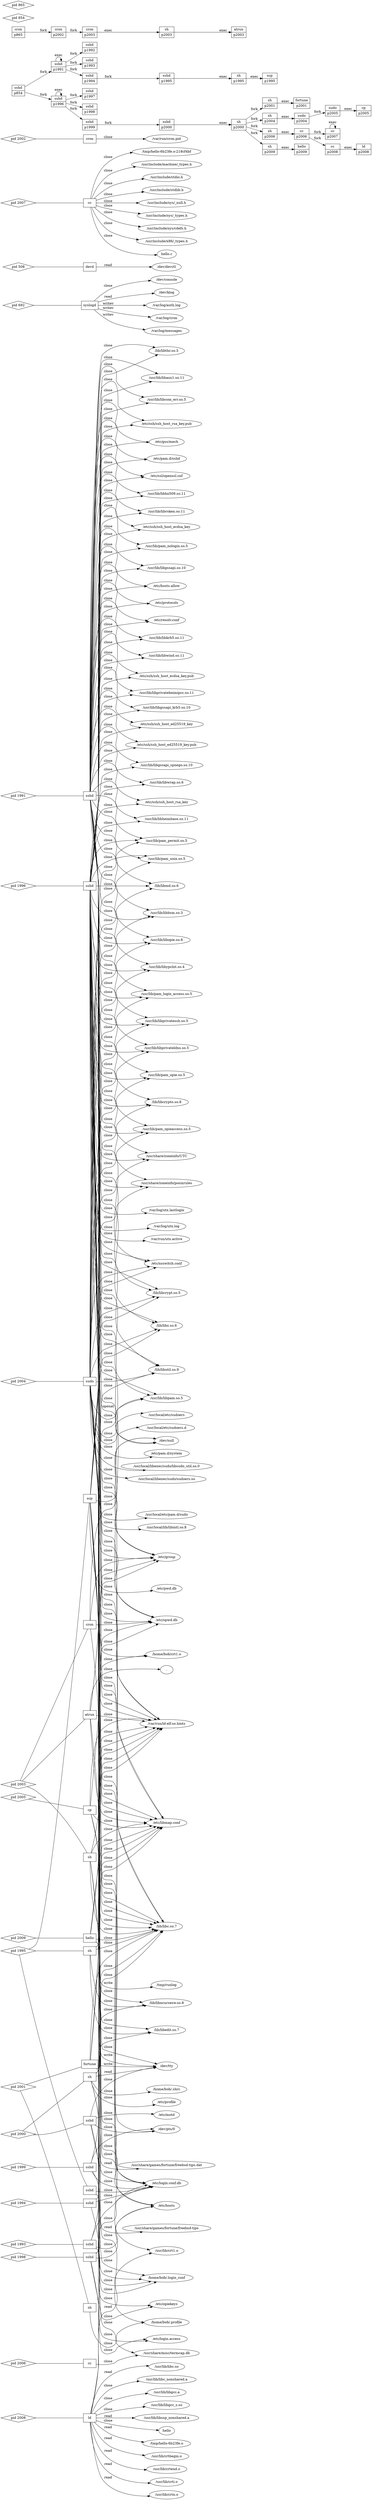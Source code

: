 strict digraph buildinject_fullpath {
rankdir="LR";
"f_." [label="."];
"f_/dev/console" [label="/dev/console"];
"f_/dev/devctl" [label="/dev/devctl"];
"f_/dev/klog" [label="/dev/klog"];
"f_/dev/null" [label="/dev/null"];
"f_/dev/pts/0" [label="/dev/pts/0"];
"f_/dev/tty" [label="/dev/tty"];
"f_/etc/group" [label="/etc/group"];
"f_/etc/gss/mech" [label="/etc/gss/mech"];
"f_/etc/hosts" [label="/etc/hosts"];
"f_/etc/hosts.allow" [label="/etc/hosts.allow"];
"f_/etc/libmap.conf" [label="/etc/libmap.conf"];
"f_/etc/login.access" [label="/etc/login.access"];
"f_/etc/login.conf.db" [label="/etc/login.conf.db"];
"f_/etc/motd" [label="/etc/motd"];
"f_/etc/nsswitch.conf" [label="/etc/nsswitch.conf"];
"f_/etc/opiekeys" [label="/etc/opiekeys"];
"f_/etc/pam.d/sshd" [label="/etc/pam.d/sshd"];
"f_/etc/pam.d/system" [label="/etc/pam.d/system"];
"f_/etc/profile" [label="/etc/profile"];
"f_/etc/protocols" [label="/etc/protocols"];
"f_/etc/pwd.db" [label="/etc/pwd.db"];
"f_/etc/resolv.conf" [label="/etc/resolv.conf"];
"f_/etc/spwd.db" [label="/etc/spwd.db"];
"f_/etc/ssh/ssh_host_ecdsa_key" [label="/etc/ssh/ssh_host_ecdsa_key"];
"f_/etc/ssh/ssh_host_ecdsa_key.pub" [label="/etc/ssh/ssh_host_ecdsa_key.pub"];
"f_/etc/ssh/ssh_host_ed25519_key" [label="/etc/ssh/ssh_host_ed25519_key"];
"f_/etc/ssh/ssh_host_ed25519_key.pub" [label="/etc/ssh/ssh_host_ed25519_key.pub"];
"f_/etc/ssh/ssh_host_rsa_key" [label="/etc/ssh/ssh_host_rsa_key"];
"f_/etc/ssh/ssh_host_rsa_key.pub" [label="/etc/ssh/ssh_host_rsa_key.pub"];
"f_/etc/ssl/openssl.cnf" [label="/etc/ssl/openssl.cnf"];
"f_/home/bob/.login_conf" [label="/home/bob/.login_conf"];
"f_/home/bob/.profile" [label="/home/bob/.profile"];
"f_/home/bob/.shrc" [label="/home/bob/.shrc"];
"f_/home/bob/crt1.o" [label="/home/bob/crt1.o"];
"f_/lib/libc.so.7" [label="/lib/libc.so.7"];
"f_/lib/libcrypt.so.5" [label="/lib/libcrypt.so.5"];
"f_/lib/libcrypto.so.8" [label="/lib/libcrypto.so.8"];
"f_/lib/libedit.so.7" [label="/lib/libedit.so.7"];
"f_/lib/libmd.so.6" [label="/lib/libmd.so.6"];
"f_/lib/libncursesw.so.8" [label="/lib/libncursesw.so.8"];
"f_/lib/libthr.so.3" [label="/lib/libthr.so.3"];
"f_/lib/libutil.so.9" [label="/lib/libutil.so.9"];
"f_/lib/libz.so.6" [label="/lib/libz.so.6"];
"f_/tmp/hello-6b23fe.o" [label="/tmp/hello-6b23fe.o"];
"f_/tmp/hello-6b23fe.o-218cf4bf" [label="/tmp/hello-6b23fe.o-218cf4bf"];
"f_/tmp/runlog" [label="/tmp/runlog"];
"f_/usr/include/machine/_types.h" [label="/usr/include/machine/_types.h"];
"f_/usr/include/stdio.h" [label="/usr/include/stdio.h"];
"f_/usr/include/stdlib.h" [label="/usr/include/stdlib.h"];
"f_/usr/include/sys/_null.h" [label="/usr/include/sys/_null.h"];
"f_/usr/include/sys/_types.h" [label="/usr/include/sys/_types.h"];
"f_/usr/include/sys/cdefs.h" [label="/usr/include/sys/cdefs.h"];
"f_/usr/include/x86/_types.h" [label="/usr/include/x86/_types.h"];
"f_/usr/lib/crt1.o" [label="/usr/lib/crt1.o"];
"f_/usr/lib/crtbegin.o" [label="/usr/lib/crtbegin.o"];
"f_/usr/lib/crtend.o" [label="/usr/lib/crtend.o"];
"f_/usr/lib/crti.o" [label="/usr/lib/crti.o"];
"f_/usr/lib/crtn.o" [label="/usr/lib/crtn.o"];
"f_/usr/lib/libasn1.so.11" [label="/usr/lib/libasn1.so.11"];
"f_/usr/lib/libbsm.so.3" [label="/usr/lib/libbsm.so.3"];
"f_/usr/lib/libc.so" [label="/usr/lib/libc.so"];
"f_/usr/lib/libc_nonshared.a" [label="/usr/lib/libc_nonshared.a"];
"f_/usr/lib/libcom_err.so.5" [label="/usr/lib/libcom_err.so.5"];
"f_/usr/lib/libgcc.a" [label="/usr/lib/libgcc.a"];
"f_/usr/lib/libgcc_s.so" [label="/usr/lib/libgcc_s.so"];
"f_/usr/lib/libgssapi.so.10" [label="/usr/lib/libgssapi.so.10"];
"f_/usr/lib/libgssapi_krb5.so.10" [label="/usr/lib/libgssapi_krb5.so.10"];
"f_/usr/lib/libgssapi_spnego.so.10" [label="/usr/lib/libgssapi_spnego.so.10"];
"f_/usr/lib/libheimbase.so.11" [label="/usr/lib/libheimbase.so.11"];
"f_/usr/lib/libhx509.so.11" [label="/usr/lib/libhx509.so.11"];
"f_/usr/lib/libkrb5.so.11" [label="/usr/lib/libkrb5.so.11"];
"f_/usr/lib/libopie.so.8" [label="/usr/lib/libopie.so.8"];
"f_/usr/lib/libpam.so.5" [label="/usr/lib/libpam.so.5"];
"f_/usr/lib/libprivateheimipcc.so.11" [label="/usr/lib/libprivateheimipcc.so.11"];
"f_/usr/lib/libprivateldns.so.5" [label="/usr/lib/libprivateldns.so.5"];
"f_/usr/lib/libprivatessh.so.5" [label="/usr/lib/libprivatessh.so.5"];
"f_/usr/lib/libroken.so.11" [label="/usr/lib/libroken.so.11"];
"f_/usr/lib/libssp_nonshared.a" [label="/usr/lib/libssp_nonshared.a"];
"f_/usr/lib/libwind.so.11" [label="/usr/lib/libwind.so.11"];
"f_/usr/lib/libwrap.so.6" [label="/usr/lib/libwrap.so.6"];
"f_/usr/lib/libypclnt.so.4" [label="/usr/lib/libypclnt.so.4"];
"f_/usr/lib/pam_login_access.so.5" [label="/usr/lib/pam_login_access.so.5"];
"f_/usr/lib/pam_nologin.so.5" [label="/usr/lib/pam_nologin.so.5"];
"f_/usr/lib/pam_opie.so.5" [label="/usr/lib/pam_opie.so.5"];
"f_/usr/lib/pam_opieaccess.so.5" [label="/usr/lib/pam_opieaccess.so.5"];
"f_/usr/lib/pam_permit.so.5" [label="/usr/lib/pam_permit.so.5"];
"f_/usr/lib/pam_unix.so.5" [label="/usr/lib/pam_unix.so.5"];
"f_/usr/local/etc/pam.d/sudo" [label="/usr/local/etc/pam.d/sudo"];
"f_/usr/local/etc/sudoers" [label="/usr/local/etc/sudoers"];
"f_/usr/local/etc/sudoers.d" [label="/usr/local/etc/sudoers.d"];
"f_/usr/local/lib/libintl.so.8" [label="/usr/local/lib/libintl.so.8"];
"f_/usr/local/libexec/sudo/libsudo_util.so.0" [label="/usr/local/libexec/sudo/libsudo_util.so.0"];
"f_/usr/local/libexec/sudo/sudoers.so" [label="/usr/local/libexec/sudo/sudoers.so"];
"f_/usr/share/games/fortune/freebsd-tips" [label="/usr/share/games/fortune/freebsd-tips"];
"f_/usr/share/games/fortune/freebsd-tips.dat" [label="/usr/share/games/fortune/freebsd-tips.dat"];
"f_/usr/share/misc/termcap.db" [label="/usr/share/misc/termcap.db"];
"f_/usr/share/zoneinfo/UTC" [label="/usr/share/zoneinfo/UTC"];
"f_/usr/share/zoneinfo/posixrules" [label="/usr/share/zoneinfo/posixrules"];
"f_/var/log/auth.log" [label="/var/log/auth.log"];
"f_/var/log/cron" [label="/var/log/cron"];
"f_/var/log/messages" [label="/var/log/messages"];
"f_/var/log/utx.lastlogin" [label="/var/log/utx.lastlogin"];
"f_/var/log/utx.log" [label="/var/log/utx.log"];
"f_/var/run/cron.pid" [label="/var/run/cron.pid"];
"f_/var/run/ld-elf.so.hints" [label="/var/run/ld-elf.so.hints"];
"f_/var/run/utx.active" [label="/var/run/utx.active"];
"f_hello" [label="hello"];
"f_hello.c" [label="hello.c"];
    p_1991 [label="pid 1991", shape="diamond"];
    "p_1991_sshd" [label="sshd", shape="box"];
     p_1991 -> "p_1991_sshd" [dir="none", minlen=2];
    "p_1991_sshd" -> "f_/etc/libmap.conf" [label="openat"];
    p_1991 [label="pid 1991", shape="diamond"];
    "p_1991_sshd" [label="sshd", shape="box"];
     p_1991 -> "p_1991_sshd" [dir="none", minlen=2];
    "p_1991_sshd" -> "f_/etc/libmap.conf" [label="close"];
    p_1991 [label="pid 1991", shape="diamond"];
    "p_1991_sshd" [label="sshd", shape="box"];
     p_1991 -> "p_1991_sshd" [dir="none", minlen=2];
    "p_1991_sshd" -> "f_/var/run/ld-elf.so.hints" [label="openat"];
    p_1991 [label="pid 1991", shape="diamond"];
    "p_1991_sshd" [label="sshd", shape="box"];
     p_1991 -> "p_1991_sshd" [dir="none", minlen=2];
    "p_1991_sshd" -> "f_/var/run/ld-elf.so.hints" [label="close"];
    p_1991 [label="pid 1991", shape="diamond"];
    "p_1991_sshd" [label="sshd", shape="box"];
     p_1991 -> "p_1991_sshd" [dir="none", minlen=2];
    "p_1991_sshd" -> "f_/usr/lib/libpam.so.5" [label="openat"];
    p_1991 [label="pid 1991", shape="diamond"];
    "p_1991_sshd" [label="sshd", shape="box"];
     p_1991 -> "p_1991_sshd" [dir="none", minlen=2];
    "p_1991_sshd" -> "f_/usr/lib/libpam.so.5" [label="close"];
    p_1991 [label="pid 1991", shape="diamond"];
    "p_1991_sshd" [label="sshd", shape="box"];
     p_1991 -> "p_1991_sshd" [dir="none", minlen=2];
    "p_1991_sshd" -> "f_/usr/lib/libprivatessh.so.5" [label="openat"];
    p_1991 [label="pid 1991", shape="diamond"];
    "p_1991_sshd" [label="sshd", shape="box"];
     p_1991 -> "p_1991_sshd" [dir="none", minlen=2];
    "p_1991_sshd" -> "f_/usr/lib/libprivatessh.so.5" [label="close"];
    p_1991 [label="pid 1991", shape="diamond"];
    "p_1991_sshd" [label="sshd", shape="box"];
     p_1991 -> "p_1991_sshd" [dir="none", minlen=2];
    "p_1991_sshd" -> "f_/lib/libutil.so.9" [label="openat"];
    p_1991 [label="pid 1991", shape="diamond"];
    "p_1991_sshd" [label="sshd", shape="box"];
     p_1991 -> "p_1991_sshd" [dir="none", minlen=2];
    "p_1991_sshd" -> "f_/lib/libutil.so.9" [label="close"];
    p_1991 [label="pid 1991", shape="diamond"];
    "p_1991_sshd" [label="sshd", shape="box"];
     p_1991 -> "p_1991_sshd" [dir="none", minlen=2];
    "p_1991_sshd" -> "f_/usr/lib/libwrap.so.6" [label="openat"];
    p_1991 [label="pid 1991", shape="diamond"];
    "p_1991_sshd" [label="sshd", shape="box"];
     p_1991 -> "p_1991_sshd" [dir="none", minlen=2];
    "p_1991_sshd" -> "f_/usr/lib/libwrap.so.6" [label="close"];
    p_1991 [label="pid 1991", shape="diamond"];
    "p_1991_sshd" [label="sshd", shape="box"];
     p_1991 -> "p_1991_sshd" [dir="none", minlen=2];
    "p_1991_sshd" -> "f_/usr/lib/libbsm.so.3" [label="openat"];
    p_1991 [label="pid 1991", shape="diamond"];
    "p_1991_sshd" [label="sshd", shape="box"];
     p_1991 -> "p_1991_sshd" [dir="none", minlen=2];
    "p_1991_sshd" -> "f_/usr/lib/libbsm.so.3" [label="close"];
    p_1991 [label="pid 1991", shape="diamond"];
    "p_1991_sshd" [label="sshd", shape="box"];
     p_1991 -> "p_1991_sshd" [dir="none", minlen=2];
    "p_1991_sshd" -> "f_/usr/lib/libgssapi_krb5.so.10" [label="openat"];
    p_1991 [label="pid 1991", shape="diamond"];
    "p_1991_sshd" [label="sshd", shape="box"];
     p_1991 -> "p_1991_sshd" [dir="none", minlen=2];
    "p_1991_sshd" -> "f_/usr/lib/libgssapi_krb5.so.10" [label="close"];
    p_1991 [label="pid 1991", shape="diamond"];
    "p_1991_sshd" [label="sshd", shape="box"];
     p_1991 -> "p_1991_sshd" [dir="none", minlen=2];
    "p_1991_sshd" -> "f_/usr/lib/libgssapi.so.10" [label="openat"];
    p_1991 [label="pid 1991", shape="diamond"];
    "p_1991_sshd" [label="sshd", shape="box"];
     p_1991 -> "p_1991_sshd" [dir="none", minlen=2];
    "p_1991_sshd" -> "f_/usr/lib/libgssapi.so.10" [label="close"];
    p_1991 [label="pid 1991", shape="diamond"];
    "p_1991_sshd" [label="sshd", shape="box"];
     p_1991 -> "p_1991_sshd" [dir="none", minlen=2];
    "p_1991_sshd" -> "f_/usr/lib/libkrb5.so.11" [label="openat"];
    p_1991 [label="pid 1991", shape="diamond"];
    "p_1991_sshd" [label="sshd", shape="box"];
     p_1991 -> "p_1991_sshd" [dir="none", minlen=2];
    "p_1991_sshd" -> "f_/usr/lib/libkrb5.so.11" [label="close"];
    p_1991 [label="pid 1991", shape="diamond"];
    "p_1991_sshd" [label="sshd", shape="box"];
     p_1991 -> "p_1991_sshd" [dir="none", minlen=2];
    "p_1991_sshd" -> "f_/lib/libcrypto.so.8" [label="openat"];
    p_1991 [label="pid 1991", shape="diamond"];
    "p_1991_sshd" [label="sshd", shape="box"];
     p_1991 -> "p_1991_sshd" [dir="none", minlen=2];
    "p_1991_sshd" -> "f_/lib/libcrypto.so.8" [label="close"];
    p_1991 [label="pid 1991", shape="diamond"];
    "p_1991_sshd" [label="sshd", shape="box"];
     p_1991 -> "p_1991_sshd" [dir="none", minlen=2];
    "p_1991_sshd" -> "f_/lib/libc.so.7" [label="openat"];
    p_1991 [label="pid 1991", shape="diamond"];
    "p_1991_sshd" [label="sshd", shape="box"];
     p_1991 -> "p_1991_sshd" [dir="none", minlen=2];
    "p_1991_sshd" -> "f_/lib/libc.so.7" [label="close"];
    p_1991 [label="pid 1991", shape="diamond"];
    "p_1991_sshd" [label="sshd", shape="box"];
     p_1991 -> "p_1991_sshd" [dir="none", minlen=2];
    "p_1991_sshd" -> "f_/usr/lib/libprivateldns.so.5" [label="openat"];
    p_1991 [label="pid 1991", shape="diamond"];
    "p_1991_sshd" [label="sshd", shape="box"];
     p_1991 -> "p_1991_sshd" [dir="none", minlen=2];
    "p_1991_sshd" -> "f_/usr/lib/libprivateldns.so.5" [label="close"];
    p_1991 [label="pid 1991", shape="diamond"];
    "p_1991_sshd" [label="sshd", shape="box"];
     p_1991 -> "p_1991_sshd" [dir="none", minlen=2];
    "p_1991_sshd" -> "f_/lib/libcrypt.so.5" [label="openat"];
    p_1991 [label="pid 1991", shape="diamond"];
    "p_1991_sshd" [label="sshd", shape="box"];
     p_1991 -> "p_1991_sshd" [dir="none", minlen=2];
    "p_1991_sshd" -> "f_/lib/libcrypt.so.5" [label="close"];
    p_1991 [label="pid 1991", shape="diamond"];
    "p_1991_sshd" [label="sshd", shape="box"];
     p_1991 -> "p_1991_sshd" [dir="none", minlen=2];
    "p_1991_sshd" -> "f_/lib/libz.so.6" [label="openat"];
    p_1991 [label="pid 1991", shape="diamond"];
    "p_1991_sshd" [label="sshd", shape="box"];
     p_1991 -> "p_1991_sshd" [dir="none", minlen=2];
    "p_1991_sshd" -> "f_/lib/libz.so.6" [label="close"];
    p_1991 [label="pid 1991", shape="diamond"];
    "p_1991_sshd" [label="sshd", shape="box"];
     p_1991 -> "p_1991_sshd" [dir="none", minlen=2];
    "p_1991_sshd" -> "f_/usr/lib/libroken.so.11" [label="openat"];
    p_1991 [label="pid 1991", shape="diamond"];
    "p_1991_sshd" [label="sshd", shape="box"];
     p_1991 -> "p_1991_sshd" [dir="none", minlen=2];
    "p_1991_sshd" -> "f_/usr/lib/libroken.so.11" [label="close"];
    p_1991 [label="pid 1991", shape="diamond"];
    "p_1991_sshd" [label="sshd", shape="box"];
     p_1991 -> "p_1991_sshd" [dir="none", minlen=2];
    "p_1991_sshd" -> "f_/usr/lib/libasn1.so.11" [label="openat"];
    p_1991 [label="pid 1991", shape="diamond"];
    "p_1991_sshd" [label="sshd", shape="box"];
     p_1991 -> "p_1991_sshd" [dir="none", minlen=2];
    "p_1991_sshd" -> "f_/usr/lib/libasn1.so.11" [label="close"];
    p_1991 [label="pid 1991", shape="diamond"];
    "p_1991_sshd" [label="sshd", shape="box"];
     p_1991 -> "p_1991_sshd" [dir="none", minlen=2];
    "p_1991_sshd" -> "f_/usr/lib/libcom_err.so.5" [label="openat"];
    p_1991 [label="pid 1991", shape="diamond"];
    "p_1991_sshd" [label="sshd", shape="box"];
     p_1991 -> "p_1991_sshd" [dir="none", minlen=2];
    "p_1991_sshd" -> "f_/usr/lib/libcom_err.so.5" [label="close"];
    p_1991 [label="pid 1991", shape="diamond"];
    "p_1991_sshd" [label="sshd", shape="box"];
     p_1991 -> "p_1991_sshd" [dir="none", minlen=2];
    "p_1991_sshd" -> "f_/usr/lib/libhx509.so.11" [label="openat"];
    p_1991 [label="pid 1991", shape="diamond"];
    "p_1991_sshd" [label="sshd", shape="box"];
     p_1991 -> "p_1991_sshd" [dir="none", minlen=2];
    "p_1991_sshd" -> "f_/usr/lib/libhx509.so.11" [label="close"];
    p_1991 [label="pid 1991", shape="diamond"];
    "p_1991_sshd" [label="sshd", shape="box"];
     p_1991 -> "p_1991_sshd" [dir="none", minlen=2];
    "p_1991_sshd" -> "f_/usr/lib/libwind.so.11" [label="openat"];
    p_1991 [label="pid 1991", shape="diamond"];
    "p_1991_sshd" [label="sshd", shape="box"];
     p_1991 -> "p_1991_sshd" [dir="none", minlen=2];
    "p_1991_sshd" -> "f_/usr/lib/libwind.so.11" [label="close"];
    p_1991 [label="pid 1991", shape="diamond"];
    "p_1991_sshd" [label="sshd", shape="box"];
     p_1991 -> "p_1991_sshd" [dir="none", minlen=2];
    "p_1991_sshd" -> "f_/usr/lib/libheimbase.so.11" [label="openat"];
    p_1991 [label="pid 1991", shape="diamond"];
    "p_1991_sshd" [label="sshd", shape="box"];
     p_1991 -> "p_1991_sshd" [dir="none", minlen=2];
    "p_1991_sshd" -> "f_/usr/lib/libheimbase.so.11" [label="close"];
    p_1991 [label="pid 1991", shape="diamond"];
    "p_1991_sshd" [label="sshd", shape="box"];
     p_1991 -> "p_1991_sshd" [dir="none", minlen=2];
    "p_1991_sshd" -> "f_/usr/lib/libprivateheimipcc.so.11" [label="openat"];
    p_1991 [label="pid 1991", shape="diamond"];
    "p_1991_sshd" [label="sshd", shape="box"];
     p_1991 -> "p_1991_sshd" [dir="none", minlen=2];
    "p_1991_sshd" -> "f_/usr/lib/libprivateheimipcc.so.11" [label="close"];
    p_1991 [label="pid 1991", shape="diamond"];
    "p_1991_sshd" [label="sshd", shape="box"];
     p_1991 -> "p_1991_sshd" [dir="none", minlen=2];
    "p_1991_sshd" -> "f_/lib/libthr.so.3" [label="openat"];
    p_1991 [label="pid 1991", shape="diamond"];
    "p_1991_sshd" [label="sshd", shape="box"];
     p_1991 -> "p_1991_sshd" [dir="none", minlen=2];
    "p_1991_sshd" -> "f_/lib/libthr.so.3" [label="close"];
    p_1991 [label="pid 1991", shape="diamond"];
    "p_1991_sshd" [label="sshd", shape="box"];
     p_1991 -> "p_1991_sshd" [dir="none", minlen=2];
    "p_1991_sshd" -> "f_/dev/null" [label="openat"];
    p_1991 [label="pid 1991", shape="diamond"];
    "p_1991_sshd" [label="sshd", shape="box"];
     p_1991 -> "p_1991_sshd" [dir="none", minlen=2];
    "p_1991_sshd" -> "f_/dev/null" [label="close"];
    p_1991 [label="pid 1991", shape="diamond"];
    "p_1991_sshd" [label="sshd", shape="box"];
     p_1991 -> "p_1991_sshd" [dir="none", minlen=2];
    "p_1991_sshd" -> "f_/etc/ssl/openssl.cnf" [label="open"];
    p_1991 [label="pid 1991", shape="diamond"];
    "p_1991_sshd" [label="sshd", shape="box"];
     p_1991 -> "p_1991_sshd" [dir="none", minlen=2];
    "p_1991_sshd" -> "f_/etc/ssl/openssl.cnf" [label="close"];
    p_1991 [label="pid 1991", shape="diamond"];
    "p_1991_sshd" [label="sshd", shape="box"];
     p_1991 -> "p_1991_sshd" [dir="none", minlen=2];
    "p_1991_sshd" -> "f_/etc/nsswitch.conf" [label="open"];
    p_1991 [label="pid 1991", shape="diamond"];
    "p_1991_sshd" [label="sshd", shape="box"];
     p_1991 -> "p_1991_sshd" [dir="none", minlen=2];
    "p_1991_sshd" -> "f_/etc/nsswitch.conf" [label="close"];
    p_1991 [label="pid 1991", shape="diamond"];
    "p_1991_sshd" [label="sshd", shape="box"];
     p_1991 -> "p_1991_sshd" [dir="none", minlen=2];
    "p_1991_sshd" -> "f_/etc/spwd.db" [label="open"];
    p_1991 [label="pid 1991", shape="diamond"];
    "p_1991_sshd" [label="sshd", shape="box"];
     p_1991 -> "p_1991_sshd" [dir="none", minlen=2];
    "p_1991_sshd" -> "f_/etc/spwd.db" [label="close"];
    p_1991 [label="pid 1991", shape="diamond"];
    "p_1991_sshd" [label="sshd", shape="box"];
     p_1991 -> "p_1991_sshd" [dir="none", minlen=2];
    "p_1991_sshd" -> "f_/etc/ssh/ssh_host_rsa_key" [label="openat"];
    p_1991 [label="pid 1991", shape="diamond"];
    "p_1991_sshd" [label="sshd", shape="box"];
     p_1991 -> "p_1991_sshd" [dir="none", minlen=2];
    "p_1991_sshd" -> "f_/etc/ssh/ssh_host_rsa_key" [label="close"];
    p_1991 [label="pid 1991", shape="diamond"];
    "p_1991_sshd" [label="sshd", shape="box"];
     p_1991 -> "p_1991_sshd" [dir="none", minlen=2];
    "p_1991_sshd" -> "f_/etc/ssh/ssh_host_rsa_key" [label="openat"];
    p_1991 [label="pid 1991", shape="diamond"];
    "p_1991_sshd" [label="sshd", shape="box"];
     p_1991 -> "p_1991_sshd" [dir="none", minlen=2];
    "p_1991_sshd" -> "f_/etc/ssh/ssh_host_rsa_key" [label="close"];
    p_1991 [label="pid 1991", shape="diamond"];
    "p_1991_sshd" [label="sshd", shape="box"];
     p_1991 -> "p_1991_sshd" [dir="none", minlen=2];
    "p_1991_sshd" -> "f_/etc/ssh/ssh_host_rsa_key" [label="open"];
    p_1991 [label="pid 1991", shape="diamond"];
    "p_1991_sshd" [label="sshd", shape="box"];
     p_1991 -> "p_1991_sshd" [dir="none", minlen=2];
    "p_1991_sshd" -> "f_/etc/ssh/ssh_host_rsa_key" [label="close"];
    p_1991 [label="pid 1991", shape="diamond"];
    "p_1991_sshd" [label="sshd", shape="box"];
     p_1991 -> "p_1991_sshd" [dir="none", minlen=2];
    "p_1991_sshd" -> "f_/etc/ssh/ssh_host_rsa_key" [label="open"];
    p_1991 [label="pid 1991", shape="diamond"];
    "p_1991_sshd" [label="sshd", shape="box"];
     p_1991 -> "p_1991_sshd" [dir="none", minlen=2];
    "p_1991_sshd" -> "f_/etc/ssh/ssh_host_rsa_key" [label="close"];
    p_1991 [label="pid 1991", shape="diamond"];
    "p_1991_sshd" [label="sshd", shape="box"];
     p_1991 -> "p_1991_sshd" [dir="none", minlen=2];
    "p_1991_sshd" -> "f_/etc/ssh/ssh_host_rsa_key.pub" [label="open"];
    p_1991 [label="pid 1991", shape="diamond"];
    "p_1991_sshd" [label="sshd", shape="box"];
     p_1991 -> "p_1991_sshd" [dir="none", minlen=2];
    "p_1991_sshd" -> "f_/etc/ssh/ssh_host_rsa_key.pub" [label="close"];
    p_1991 [label="pid 1991", shape="diamond"];
    "p_1991_sshd" [label="sshd", shape="box"];
     p_1991 -> "p_1991_sshd" [dir="none", minlen=2];
    "p_1991_sshd" -> "f_/usr/share/zoneinfo/UTC" [label="open"];
    p_1991 [label="pid 1991", shape="diamond"];
    "p_1991_sshd" [label="sshd", shape="box"];
     p_1991 -> "p_1991_sshd" [dir="none", minlen=2];
    "p_1991_sshd" -> "f_/usr/share/zoneinfo/UTC" [label="close"];
    p_1991 [label="pid 1991", shape="diamond"];
    "p_1991_sshd" [label="sshd", shape="box"];
     p_1991 -> "p_1991_sshd" [dir="none", minlen=2];
    "p_1991_sshd" -> "f_/usr/share/zoneinfo/posixrules" [label="open"];
    p_1991 [label="pid 1991", shape="diamond"];
    "p_1991_sshd" [label="sshd", shape="box"];
     p_1991 -> "p_1991_sshd" [dir="none", minlen=2];
    "p_1991_sshd" -> "f_/usr/share/zoneinfo/posixrules" [label="close"];
    p_692 [label="pid 692", shape="diamond"];
    "p_692_syslogd" [label="syslogd", shape="box"];
     p_692 -> "p_692_syslogd" [dir="none", minlen=2];
    "p_692_syslogd" -> "f_/dev/console" [label="openat"];
    p_692 [label="pid 692", shape="diamond"];
    "p_692_syslogd" [label="syslogd", shape="box"];
     p_692 -> "p_692_syslogd" [dir="none", minlen=2];
    "p_692_syslogd" -> "f_/dev/console" [label="writev"];
    p_692 [label="pid 692", shape="diamond"];
    "p_692_syslogd" [label="syslogd", shape="box"];
     p_692 -> "p_692_syslogd" [dir="none", minlen=2];
    "p_692_syslogd" -> "f_/dev/console" [label="close"];
    p_692 [label="pid 692", shape="diamond"];
    "p_692_syslogd" [label="syslogd", shape="box"];
     p_692 -> "p_692_syslogd" [dir="none", minlen=2];
    "p_692_syslogd" -> "f_/var/log/messages" [label="writev"];
    p_1991 [label="pid 1991", shape="diamond"];
    "p_1991_sshd" [label="sshd", shape="box"];
     p_1991 -> "p_1991_sshd" [dir="none", minlen=2];
    "p_1991_sshd" -> "f_/etc/ssh/ssh_host_ecdsa_key" [label="openat"];
    p_692 [label="pid 692", shape="diamond"];
    "p_692_syslogd" [label="syslogd", shape="box"];
     p_692 -> "p_692_syslogd" [dir="none", minlen=2];
    "p_692_syslogd" -> "f_/var/log/auth.log" [label="writev"];
    p_1991 [label="pid 1991", shape="diamond"];
    "p_1991_sshd" [label="sshd", shape="box"];
     p_1991 -> "p_1991_sshd" [dir="none", minlen=2];
    "p_1991_sshd" -> "f_/etc/ssh/ssh_host_ecdsa_key" [label="close"];
    p_1991 [label="pid 1991", shape="diamond"];
    "p_1991_sshd" [label="sshd", shape="box"];
     p_1991 -> "p_1991_sshd" [dir="none", minlen=2];
    "p_1991_sshd" -> "f_/etc/ssh/ssh_host_ecdsa_key" [label="openat"];
    p_1991 [label="pid 1991", shape="diamond"];
    "p_1991_sshd" [label="sshd", shape="box"];
     p_1991 -> "p_1991_sshd" [dir="none", minlen=2];
    "p_1991_sshd" -> "f_/etc/ssh/ssh_host_ecdsa_key" [label="close"];
    p_1991 [label="pid 1991", shape="diamond"];
    "p_1991_sshd" [label="sshd", shape="box"];
     p_1991 -> "p_1991_sshd" [dir="none", minlen=2];
    "p_1991_sshd" -> "f_/etc/ssh/ssh_host_ecdsa_key" [label="open"];
    p_1991 [label="pid 1991", shape="diamond"];
    "p_1991_sshd" [label="sshd", shape="box"];
     p_1991 -> "p_1991_sshd" [dir="none", minlen=2];
    "p_1991_sshd" -> "f_/etc/ssh/ssh_host_ecdsa_key" [label="close"];
    p_692 [label="pid 692", shape="diamond"];
    "p_692_syslogd" [label="syslogd", shape="box"];
     p_692 -> "p_692_syslogd" [dir="none", minlen=2];
    "p_692_syslogd" -> "f_/dev/klog" [label="read"];
    p_692 [label="pid 692", shape="diamond"];
    "p_692_syslogd" [label="syslogd", shape="box"];
     p_692 -> "p_692_syslogd" [dir="none", minlen=2];
    "p_692_syslogd" -> "f_/dev/klog" [label="read"];
    p_1991 [label="pid 1991", shape="diamond"];
    "p_1991_sshd" [label="sshd", shape="box"];
     p_1991 -> "p_1991_sshd" [dir="none", minlen=2];
    "p_1991_sshd" -> "f_/etc/ssh/ssh_host_ecdsa_key" [label="open"];
    p_1991 [label="pid 1991", shape="diamond"];
    "p_1991_sshd" [label="sshd", shape="box"];
     p_1991 -> "p_1991_sshd" [dir="none", minlen=2];
    "p_1991_sshd" -> "f_/etc/ssh/ssh_host_ecdsa_key" [label="close"];
    p_1991 [label="pid 1991", shape="diamond"];
    "p_1991_sshd" [label="sshd", shape="box"];
     p_1991 -> "p_1991_sshd" [dir="none", minlen=2];
    "p_1991_sshd" -> "f_/etc/ssh/ssh_host_ecdsa_key.pub" [label="open"];
    p_1991 [label="pid 1991", shape="diamond"];
    "p_1991_sshd" [label="sshd", shape="box"];
     p_1991 -> "p_1991_sshd" [dir="none", minlen=2];
    "p_1991_sshd" -> "f_/etc/ssh/ssh_host_ecdsa_key.pub" [label="close"];
    p_1991 [label="pid 1991", shape="diamond"];
    "p_1991_sshd" [label="sshd", shape="box"];
     p_1991 -> "p_1991_sshd" [dir="none", minlen=2];
    "p_1991_sshd" -> "f_/etc/ssh/ssh_host_ed25519_key" [label="openat"];
    p_1991 [label="pid 1991", shape="diamond"];
    "p_1991_sshd" [label="sshd", shape="box"];
     p_1991 -> "p_1991_sshd" [dir="none", minlen=2];
    "p_1991_sshd" -> "f_/etc/ssh/ssh_host_ed25519_key" [label="close"];
    p_1991 [label="pid 1991", shape="diamond"];
    "p_1991_sshd" [label="sshd", shape="box"];
     p_1991 -> "p_1991_sshd" [dir="none", minlen=2];
    "p_1991_sshd" -> "f_/etc/ssh/ssh_host_ed25519_key" [label="openat"];
    p_1991 [label="pid 1991", shape="diamond"];
    "p_1991_sshd" [label="sshd", shape="box"];
     p_1991 -> "p_1991_sshd" [dir="none", minlen=2];
    "p_1991_sshd" -> "f_/etc/ssh/ssh_host_ed25519_key" [label="close"];
    p_1991 [label="pid 1991", shape="diamond"];
    "p_1991_sshd" [label="sshd", shape="box"];
     p_1991 -> "p_1991_sshd" [dir="none", minlen=2];
    "p_1991_sshd" -> "f_/etc/ssh/ssh_host_ed25519_key" [label="open"];
    p_1991 [label="pid 1991", shape="diamond"];
    "p_1991_sshd" [label="sshd", shape="box"];
     p_1991 -> "p_1991_sshd" [dir="none", minlen=2];
    "p_1991_sshd" -> "f_/etc/ssh/ssh_host_ed25519_key" [label="close"];
    p_1991 [label="pid 1991", shape="diamond"];
    "p_1991_sshd" [label="sshd", shape="box"];
     p_1991 -> "p_1991_sshd" [dir="none", minlen=2];
    "p_1991_sshd" -> "f_/etc/ssh/ssh_host_ed25519_key" [label="open"];
    p_1991 [label="pid 1991", shape="diamond"];
    "p_1991_sshd" [label="sshd", shape="box"];
     p_1991 -> "p_1991_sshd" [dir="none", minlen=2];
    "p_1991_sshd" -> "f_/etc/ssh/ssh_host_ed25519_key" [label="close"];
    p_1991 [label="pid 1991", shape="diamond"];
    "p_1991_sshd" [label="sshd", shape="box"];
     p_1991 -> "p_1991_sshd" [dir="none", minlen=2];
    "p_1991_sshd" -> "f_/etc/ssh/ssh_host_ed25519_key.pub" [label="open"];
    p_1991 [label="pid 1991", shape="diamond"];
    "p_1991_sshd" [label="sshd", shape="box"];
     p_1991 -> "p_1991_sshd" [dir="none", minlen=2];
    "p_1991_sshd" -> "f_/etc/ssh/ssh_host_ed25519_key.pub" [label="close"];
    p_1991 [label="pid 1991", shape="diamond"];
    "p_1991_sshd" [label="sshd", shape="box"];
     p_1991 -> "p_1991_sshd" [dir="none", minlen=2];
    "p_1991_sshd" -> "f_/dev/null" [label="openat"];
    p_1991 [label="pid 1991", shape="diamond"];
    "p_1991_sshd" [label="sshd", shape="box"];
     p_1991 -> "p_1991_sshd" [dir="none", minlen=2];
    "p_1991_sshd" -> "f_/dev/null" [label="close"];
    p_1991 [label="pid 1991", shape="diamond"];
    "p_1991_sshd" [label="sshd", shape="box"];
     p_1991 -> "p_1991_sshd" [dir="none", minlen=2];
    "p_1991_sshd" -> "f_/etc/resolv.conf" [label="open"];
    p_1991 [label="pid 1991", shape="diamond"];
    "p_1991_sshd" [label="sshd", shape="box"];
     p_1991 -> "p_1991_sshd" [dir="none", minlen=2];
    "p_1991_sshd" -> "f_/etc/resolv.conf" [label="close"];
    p_1991 [label="pid 1991", shape="diamond"];
    "p_1991_sshd" [label="sshd", shape="box"];
     p_1991 -> "p_1991_sshd" [dir="none", minlen=2];
    "p_1991_sshd" -> "f_/etc/gss/mech" [label="open"];
    p_1991 [label="pid 1991", shape="diamond"];
    "p_1991_sshd" [label="sshd", shape="box"];
     p_1991 -> "p_1991_sshd" [dir="none", minlen=2];
    "p_1991_sshd" -> "f_/usr/lib/libgssapi_krb5.so.10" [label="openat"];
    p_1991 [label="pid 1991", shape="diamond"];
    "p_1991_sshd" [label="sshd", shape="box"];
     p_1991 -> "p_1991_sshd" [dir="none", minlen=2];
    "p_1991_sshd" -> "f_/usr/lib/libgssapi_krb5.so.10" [label="close"];
    p_1991 [label="pid 1991", shape="diamond"];
    "p_1991_sshd" [label="sshd", shape="box"];
     p_1991 -> "p_1991_sshd" [dir="none", minlen=2];
    "p_1991_sshd" -> "f_/usr/lib/libgssapi_spnego.so.10" [label="openat"];
    p_1991 [label="pid 1991", shape="diamond"];
    "p_1991_sshd" [label="sshd", shape="box"];
     p_1991 -> "p_1991_sshd" [dir="none", minlen=2];
    "p_1991_sshd" -> "f_/usr/lib/libgssapi_spnego.so.10" [label="close"];
    p_1991 [label="pid 1991", shape="diamond"];
    "p_1991_sshd" [label="sshd", shape="box"];
     p_1991 -> "p_1991_sshd" [dir="none", minlen=2];
    "p_1991_sshd" -> "f_/etc/gss/mech" [label="close"];
    p_1991 [label="pid 1991", shape="diamond"];
    "p_1991_sshd" [label="sshd", shape="box"];
     p_1991 -> "p_1991_sshd" [dir="none", minlen=2];
    "p_1991_sshd" -> "f_/etc/protocols" [label="open"];
    p_1991 [label="pid 1991", shape="diamond"];
    "p_1991_sshd" [label="sshd", shape="box"];
     p_1991 -> "p_1991_sshd" [dir="none", minlen=2];
    "p_1991_sshd" -> "f_/etc/protocols" [label="close"];
    p_1991 [label="pid 1991", shape="diamond"];
    "p_1991_sshd" [label="sshd", shape="box"];
     p_1991 -> "p_1991_sshd" [dir="none", minlen=2];
    "p_1991_sshd" -> "f_/etc/hosts.allow" [label="open"];
    p_1991 [label="pid 1991", shape="diamond"];
    "p_1991_sshd" [label="sshd", shape="box"];
     p_1991 -> "p_1991_sshd" [dir="none", minlen=2];
    "p_1991_sshd" -> "f_/etc/hosts.allow" [label="close"];
    p_1991 [label="pid 1991", shape="diamond"];
    "p_1991_sshd" [label="sshd", shape="box"];
     p_1991 -> "p_1991_sshd" [dir="none", minlen=2];
    "p_1991_sshd" -> "f_/etc/protocols" [label="open"];
    p_1991 [label="pid 1991", shape="diamond"];
    "p_1991_sshd" [label="sshd", shape="box"];
     p_1991 -> "p_1991_sshd" [dir="none", minlen=2];
    "p_1991_sshd" -> "f_/etc/protocols" [label="close"];
    p_1991 [label="pid 1991", shape="diamond"];
    "p_1991_sshd" [label="sshd", shape="box"];
     p_1991 -> "p_1991_sshd" [dir="none", minlen=2];
    "p_1991_sshd" -> "f_/etc/hosts" [label="open"];
    p_1991 [label="pid 1991", shape="diamond"];
    "p_1991_sshd" [label="sshd", shape="box"];
     p_1991 -> "p_1991_sshd" [dir="none", minlen=2];
    "p_1991_sshd" -> "f_/etc/hosts" [label="close"];
    p_1991 [label="pid 1991", shape="diamond"];
    "p_1991_sshd" [label="sshd", shape="box"];
     p_1991 -> "p_1991_sshd" [dir="none", minlen=2];
    "p_1991_sshd" -> "f_/etc/hosts" [label="open"];
    p_1991 [label="pid 1991", shape="diamond"];
    "p_1991_sshd" [label="sshd", shape="box"];
     p_1991 -> "p_1991_sshd" [dir="none", minlen=2];
    "p_1991_sshd" -> "f_/etc/hosts" [label="close"];
    p_1991 [label="pid 1991", shape="diamond"];
    "p_1991_sshd" [label="sshd", shape="box"];
     p_1991 -> "p_1991_sshd" [dir="none", minlen=2];
    "p_1991_sshd" -> "f_/etc/spwd.db" [label="open"];
    p_1991 [label="pid 1991", shape="diamond"];
    "p_1991_sshd" [label="sshd", shape="box"];
     p_1991 -> "p_1991_sshd" [dir="none", minlen=2];
    "p_1991_sshd" -> "f_/etc/spwd.db" [label="close"];
    p_1991 [label="pid 1991", shape="diamond"];
    "p_1991_sshd" [label="sshd", shape="box"];
     p_1991 -> "p_1991_sshd" [dir="none", minlen=2];
    "p_1991_sshd" -> "f_/etc/login.conf.db" [label="open"];
    p_1991 [label="pid 1991", shape="diamond"];
    "p_1991_sshd" [label="sshd", shape="box"];
     p_1991 -> "p_1991_sshd" [dir="none", minlen=2];
    "p_1991_sshd" -> "f_/etc/login.conf.db" [label="close"];
    p_1991 [label="pid 1991", shape="diamond"];
    "p_1991_sshd" [label="sshd", shape="box"];
     p_1991 -> "p_1991_sshd" [dir="none", minlen=2];
    "p_1991_sshd" -> "f_/etc/pam.d/sshd" [label="open"];
    p_1991 [label="pid 1991", shape="diamond"];
    "p_1991_sshd" [label="sshd", shape="box"];
     p_1991 -> "p_1991_sshd" [dir="none", minlen=2];
    "p_1991_sshd" -> "f_/usr/lib/pam_opie.so.5" [label="openat"];
    p_1991 [label="pid 1991", shape="diamond"];
    "p_1991_sshd" [label="sshd", shape="box"];
     p_1991 -> "p_1991_sshd" [dir="none", minlen=2];
    "p_1991_sshd" -> "f_/usr/lib/pam_opie.so.5" [label="close"];
    p_1991 [label="pid 1991", shape="diamond"];
    "p_1991_sshd" [label="sshd", shape="box"];
     p_1991 -> "p_1991_sshd" [dir="none", minlen=2];
    "p_1991_sshd" -> "f_/usr/lib/libopie.so.8" [label="openat"];
    p_1991 [label="pid 1991", shape="diamond"];
    "p_1991_sshd" [label="sshd", shape="box"];
     p_1991 -> "p_1991_sshd" [dir="none", minlen=2];
    "p_1991_sshd" -> "f_/usr/lib/libopie.so.8" [label="close"];
    p_1991 [label="pid 1991", shape="diamond"];
    "p_1991_sshd" [label="sshd", shape="box"];
     p_1991 -> "p_1991_sshd" [dir="none", minlen=2];
    "p_1991_sshd" -> "f_/lib/libmd.so.6" [label="openat"];
    p_1991 [label="pid 1991", shape="diamond"];
    "p_1991_sshd" [label="sshd", shape="box"];
     p_1991 -> "p_1991_sshd" [dir="none", minlen=2];
    "p_1991_sshd" -> "f_/lib/libmd.so.6" [label="close"];
    p_1991 [label="pid 1991", shape="diamond"];
    "p_1991_sshd" [label="sshd", shape="box"];
     p_1991 -> "p_1991_sshd" [dir="none", minlen=2];
    "p_1991_sshd" -> "f_/usr/lib/pam_opie.so.5" [label="close"];
    p_1991 [label="pid 1991", shape="diamond"];
    "p_1991_sshd" [label="sshd", shape="box"];
     p_1991 -> "p_1991_sshd" [dir="none", minlen=2];
    "p_1991_sshd" -> "f_/usr/lib/pam_opieaccess.so.5" [label="openat"];
    p_1991 [label="pid 1991", shape="diamond"];
    "p_1991_sshd" [label="sshd", shape="box"];
     p_1991 -> "p_1991_sshd" [dir="none", minlen=2];
    "p_1991_sshd" -> "f_/usr/lib/pam_opieaccess.so.5" [label="close"];
    p_1991 [label="pid 1991", shape="diamond"];
    "p_1991_sshd" [label="sshd", shape="box"];
     p_1991 -> "p_1991_sshd" [dir="none", minlen=2];
    "p_1991_sshd" -> "f_/usr/lib/pam_opieaccess.so.5" [label="close"];
    p_1991 [label="pid 1991", shape="diamond"];
    "p_1991_sshd" [label="sshd", shape="box"];
     p_1991 -> "p_1991_sshd" [dir="none", minlen=2];
    "p_1991_sshd" -> "f_/usr/lib/pam_unix.so.5" [label="openat"];
    p_1991 [label="pid 1991", shape="diamond"];
    "p_1991_sshd" [label="sshd", shape="box"];
     p_1991 -> "p_1991_sshd" [dir="none", minlen=2];
    "p_1991_sshd" -> "f_/usr/lib/pam_unix.so.5" [label="close"];
    p_1991 [label="pid 1991", shape="diamond"];
    "p_1991_sshd" [label="sshd", shape="box"];
     p_1991 -> "p_1991_sshd" [dir="none", minlen=2];
    "p_1991_sshd" -> "f_/usr/lib/libypclnt.so.4" [label="openat"];
    p_1991 [label="pid 1991", shape="diamond"];
    "p_1991_sshd" [label="sshd", shape="box"];
     p_1991 -> "p_1991_sshd" [dir="none", minlen=2];
    "p_1991_sshd" -> "f_/usr/lib/libypclnt.so.4" [label="close"];
    p_1991 [label="pid 1991", shape="diamond"];
    "p_1991_sshd" [label="sshd", shape="box"];
     p_1991 -> "p_1991_sshd" [dir="none", minlen=2];
    "p_1991_sshd" -> "f_/usr/lib/pam_unix.so.5" [label="close"];
    p_1991 [label="pid 1991", shape="diamond"];
    "p_1991_sshd" [label="sshd", shape="box"];
     p_1991 -> "p_1991_sshd" [dir="none", minlen=2];
    "p_1991_sshd" -> "f_/usr/lib/pam_nologin.so.5" [label="openat"];
    p_1991 [label="pid 1991", shape="diamond"];
    "p_1991_sshd" [label="sshd", shape="box"];
     p_1991 -> "p_1991_sshd" [dir="none", minlen=2];
    "p_1991_sshd" -> "f_/usr/lib/pam_nologin.so.5" [label="close"];
    p_1991 [label="pid 1991", shape="diamond"];
    "p_1991_sshd" [label="sshd", shape="box"];
     p_1991 -> "p_1991_sshd" [dir="none", minlen=2];
    "p_1991_sshd" -> "f_/usr/lib/pam_nologin.so.5" [label="close"];
    p_1991 [label="pid 1991", shape="diamond"];
    "p_1991_sshd" [label="sshd", shape="box"];
     p_1991 -> "p_1991_sshd" [dir="none", minlen=2];
    "p_1991_sshd" -> "f_/usr/lib/pam_login_access.so.5" [label="openat"];
    p_1991 [label="pid 1991", shape="diamond"];
    "p_1991_sshd" [label="sshd", shape="box"];
     p_1991 -> "p_1991_sshd" [dir="none", minlen=2];
    "p_1991_sshd" -> "f_/usr/lib/pam_login_access.so.5" [label="close"];
    p_1991 [label="pid 1991", shape="diamond"];
    "p_1991_sshd" [label="sshd", shape="box"];
     p_1991 -> "p_1991_sshd" [dir="none", minlen=2];
    "p_1991_sshd" -> "f_/usr/lib/pam_login_access.so.5" [label="close"];
    p_1991 [label="pid 1991", shape="diamond"];
    "p_1991_sshd" [label="sshd", shape="box"];
     p_1991 -> "p_1991_sshd" [dir="none", minlen=2];
    "p_1991_sshd" -> "f_/usr/lib/pam_unix.so.5" [label="openat"];
    p_1991 [label="pid 1991", shape="diamond"];
    "p_1991_sshd" [label="sshd", shape="box"];
     p_1991 -> "p_1991_sshd" [dir="none", minlen=2];
    "p_1991_sshd" -> "f_/usr/lib/pam_unix.so.5" [label="close"];
    p_1991 [label="pid 1991", shape="diamond"];
    "p_1991_sshd" [label="sshd", shape="box"];
     p_1991 -> "p_1991_sshd" [dir="none", minlen=2];
    "p_1991_sshd" -> "f_/usr/lib/pam_unix.so.5" [label="close"];
    p_1991 [label="pid 1991", shape="diamond"];
    "p_1991_sshd" [label="sshd", shape="box"];
     p_1991 -> "p_1991_sshd" [dir="none", minlen=2];
    "p_1991_sshd" -> "f_/usr/lib/pam_permit.so.5" [label="openat"];
    p_1991 [label="pid 1991", shape="diamond"];
    "p_1991_sshd" [label="sshd", shape="box"];
     p_1991 -> "p_1991_sshd" [dir="none", minlen=2];
    "p_1991_sshd" -> "f_/usr/lib/pam_permit.so.5" [label="close"];
    p_1991 [label="pid 1991", shape="diamond"];
    "p_1991_sshd" [label="sshd", shape="box"];
     p_1991 -> "p_1991_sshd" [dir="none", minlen=2];
    "p_1991_sshd" -> "f_/usr/lib/pam_permit.so.5" [label="close"];
    p_1991 [label="pid 1991", shape="diamond"];
    "p_1991_sshd" [label="sshd", shape="box"];
     p_1991 -> "p_1991_sshd" [dir="none", minlen=2];
    "p_1991_sshd" -> "f_/usr/lib/pam_unix.so.5" [label="openat"];
    p_1991 [label="pid 1991", shape="diamond"];
    "p_1991_sshd" [label="sshd", shape="box"];
     p_1991 -> "p_1991_sshd" [dir="none", minlen=2];
    "p_1991_sshd" -> "f_/usr/lib/pam_unix.so.5" [label="close"];
    p_1991 [label="pid 1991", shape="diamond"];
    "p_1991_sshd" [label="sshd", shape="box"];
     p_1991 -> "p_1991_sshd" [dir="none", minlen=2];
    "p_1991_sshd" -> "f_/usr/lib/pam_unix.so.5" [label="close"];
    p_1991 [label="pid 1991", shape="diamond"];
    "p_1991_sshd" [label="sshd", shape="box"];
     p_1991 -> "p_1991_sshd" [dir="none", minlen=2];
    "p_1991_sshd" -> "f_/etc/pam.d/sshd" [label="close"];
    p_1991 [label="pid 1991", shape="diamond"];
    "p_1991_sshd" [label="sshd", shape="box"];
     p_1991 -> "p_1991_sshd" [dir="none", minlen=2];
    "p_1991_sshd" -> "f_/etc/group" [label="open"];
    p_1991 [label="pid 1991", shape="diamond"];
    "p_1991_sshd" [label="sshd", shape="box"];
     p_1991 -> "p_1991_sshd" [dir="none", minlen=2];
    "p_1991_sshd" -> "f_/etc/group" [label="close"];
    p_1993 [label="pid 1993", shape="diamond"];
    "p_1993_sshd" [label="sshd", shape="box"];
     p_1993 -> "p_1993_sshd" [dir="none", minlen=2];
    "p_1993_sshd" -> "f_/etc/opiekeys" [label="open"];
    p_1993 [label="pid 1993", shape="diamond"];
    "p_1993_sshd" [label="sshd", shape="box"];
     p_1993 -> "p_1993_sshd" [dir="none", minlen=2];
    "p_1993_sshd" -> "f_/etc/opiekeys" [label="openat"];
    p_1993 [label="pid 1993", shape="diamond"];
    "p_1993_sshd" [label="sshd", shape="box"];
     p_1993 -> "p_1993_sshd" [dir="none", minlen=2];
    "p_1993_sshd" -> "f_/etc/opiekeys" [label="close"];
    p_1993 [label="pid 1993", shape="diamond"];
    "p_1993_sshd" [label="sshd", shape="box"];
     p_1993 -> "p_1993_sshd" [dir="none", minlen=2];
    "p_1993_sshd" -> "f_/etc/opiekeys" [label="close"];
    p_1993 [label="pid 1993", shape="diamond"];
    "p_1993_sshd" [label="sshd", shape="box"];
     p_1993 -> "p_1993_sshd" [dir="none", minlen=2];
    "p_1993_sshd" -> "f_/etc/spwd.db" [label="open"];
    p_1993 [label="pid 1993", shape="diamond"];
    "p_1993_sshd" [label="sshd", shape="box"];
     p_1993 -> "p_1993_sshd" [dir="none", minlen=2];
    "p_1993_sshd" -> "f_/etc/spwd.db" [label="close"];
    p_1993 [label="pid 1993", shape="diamond"];
    "p_1993_sshd" [label="sshd", shape="box"];
     p_1993 -> "p_1993_sshd" [dir="none", minlen=2];
    "p_1993_sshd" -> "f_/etc/opiekeys" [label="open"];
    p_1993 [label="pid 1993", shape="diamond"];
    "p_1993_sshd" [label="sshd", shape="box"];
     p_1993 -> "p_1993_sshd" [dir="none", minlen=2];
    "p_1993_sshd" -> "f_/etc/opiekeys" [label="openat"];
    p_1993 [label="pid 1993", shape="diamond"];
    "p_1993_sshd" [label="sshd", shape="box"];
     p_1993 -> "p_1993_sshd" [dir="none", minlen=2];
    "p_1993_sshd" -> "f_/etc/opiekeys" [label="close"];
    p_1993 [label="pid 1993", shape="diamond"];
    "p_1993_sshd" [label="sshd", shape="box"];
     p_1993 -> "p_1993_sshd" [dir="none", minlen=2];
    "p_1993_sshd" -> "f_/etc/opiekeys" [label="close"];
    p_1993 [label="pid 1993", shape="diamond"];
    "p_1993_sshd" [label="sshd", shape="box"];
     p_1993 -> "p_1993_sshd" [dir="none", minlen=2];
    "p_1993_sshd" -> "f_/etc/spwd.db" [label="open"];
    p_1993 [label="pid 1993", shape="diamond"];
    "p_1993_sshd" [label="sshd", shape="box"];
     p_1993 -> "p_1993_sshd" [dir="none", minlen=2];
    "p_1993_sshd" -> "f_/etc/spwd.db" [label="close"];
    p_1993 [label="pid 1993", shape="diamond"];
    "p_1993_sshd" [label="sshd", shape="box"];
     p_1993 -> "p_1993_sshd" [dir="none", minlen=2];
    "p_1993_sshd" -> "f_/etc/login.conf.db" [label="open"];
    p_1993 [label="pid 1993", shape="diamond"];
    "p_1993_sshd" [label="sshd", shape="box"];
     p_1993 -> "p_1993_sshd" [dir="none", minlen=2];
    "p_1993_sshd" -> "f_/etc/login.conf.db" [label="close"];
    p_1993 [label="pid 1993", shape="diamond"];
    "p_1993_sshd" [label="sshd", shape="box"];
     p_1993 -> "p_1993_sshd" [dir="none", minlen=2];
    "p_1993_sshd" -> "f_/etc/spwd.db" [label="open"];
    p_1993 [label="pid 1993", shape="diamond"];
    "p_1993_sshd" [label="sshd", shape="box"];
     p_1993 -> "p_1993_sshd" [dir="none", minlen=2];
    "p_1993_sshd" -> "f_/etc/spwd.db" [label="close"];
    p_1993 [label="pid 1993", shape="diamond"];
    "p_1993_sshd" [label="sshd", shape="box"];
     p_1993 -> "p_1993_sshd" [dir="none", minlen=2];
    "p_1993_sshd" -> "f_/etc/login.conf.db" [label="open"];
    p_1993 [label="pid 1993", shape="diamond"];
    "p_1993_sshd" [label="sshd", shape="box"];
     p_1993 -> "p_1993_sshd" [dir="none", minlen=2];
    "p_1993_sshd" -> "f_/etc/login.conf.db" [label="close"];
    p_1993 [label="pid 1993", shape="diamond"];
    "p_1993_sshd" [label="sshd", shape="box"];
     p_1993 -> "p_1993_sshd" [dir="none", minlen=2];
    "p_1993_sshd" -> "f_/etc/login.access" [label="open"];
    p_1993 [label="pid 1993", shape="diamond"];
    "p_1993_sshd" [label="sshd", shape="box"];
     p_1993 -> "p_1993_sshd" [dir="none", minlen=2];
    "p_1993_sshd" -> "f_/etc/login.access" [label="close"];
    p_1993 [label="pid 1993", shape="diamond"];
    "p_1993_sshd" [label="sshd", shape="box"];
     p_1993 -> "p_1993_sshd" [dir="none", minlen=2];
    "p_1993_sshd" -> "f_/etc/spwd.db" [label="open"];
    p_1993 [label="pid 1993", shape="diamond"];
    "p_1993_sshd" [label="sshd", shape="box"];
     p_1993 -> "p_1993_sshd" [dir="none", minlen=2];
    "p_1993_sshd" -> "f_/etc/spwd.db" [label="close"];
    p_1993 [label="pid 1993", shape="diamond"];
    "p_1993_sshd" [label="sshd", shape="box"];
     p_1993 -> "p_1993_sshd" [dir="none", minlen=2];
    "p_1993_sshd" -> "f_/etc/login.conf.db" [label="open"];
    p_1993 [label="pid 1993", shape="diamond"];
    "p_1993_sshd" [label="sshd", shape="box"];
     p_1993 -> "p_1993_sshd" [dir="none", minlen=2];
    "p_1993_sshd" -> "f_/etc/login.conf.db" [label="close"];
    p_1993 [label="pid 1993", shape="diamond"];
    "p_1993_sshd" [label="sshd", shape="box"];
     p_1993 -> "p_1993_sshd" [dir="none", minlen=2];
    "p_1993_sshd" -> "f_/etc/hosts" [label="open"];
    p_1993 [label="pid 1993", shape="diamond"];
    "p_1993_sshd" [label="sshd", shape="box"];
     p_1993 -> "p_1993_sshd" [dir="none", minlen=2];
    "p_1993_sshd" -> "f_/etc/hosts" [label="close"];
    p_692 [label="pid 692", shape="diamond"];
    "p_692_syslogd" [label="syslogd", shape="box"];
     p_692 -> "p_692_syslogd" [dir="none", minlen=2];
    "p_692_syslogd" -> "f_/var/log/auth.log" [label="writev"];
    p_1994 [label="pid 1994", shape="diamond"];
    "p_1994_sshd" [label="sshd", shape="box"];
     p_1994 -> "p_1994_sshd" [dir="none", minlen=2];
    "p_1994_sshd" -> "f_/etc/group" [label="open"];
    p_1994 [label="pid 1994", shape="diamond"];
    "p_1994_sshd" [label="sshd", shape="box"];
     p_1994 -> "p_1994_sshd" [dir="none", minlen=2];
    "p_1994_sshd" -> "f_/etc/group" [label="close"];
    p_1994 [label="pid 1994", shape="diamond"];
    "p_1994_sshd" [label="sshd", shape="box"];
     p_1994 -> "p_1994_sshd" [dir="none", minlen=2];
    "p_1994_sshd" -> "f_/home/bob/.login_conf" [label="open"];
    p_1994 [label="pid 1994", shape="diamond"];
    "p_1994_sshd" [label="sshd", shape="box"];
     p_1994 -> "p_1994_sshd" [dir="none", minlen=2];
    "p_1994_sshd" -> "f_/home/bob/.login_conf" [label="close"];
    p_1994 [label="pid 1994", shape="diamond"];
    "p_1994_sshd" [label="sshd", shape="box"];
     p_1994 -> "p_1994_sshd" [dir="none", minlen=2];
    "p_1994_sshd" -> "f_/etc/login.conf.db" [label="open"];
    p_1994 [label="pid 1994", shape="diamond"];
    "p_1994_sshd" [label="sshd", shape="box"];
     p_1994 -> "p_1994_sshd" [dir="none", minlen=2];
    "p_1994_sshd" -> "f_/etc/login.conf.db" [label="close"];
    p_1994 [label="pid 1994", shape="diamond"];
    "p_1994_sshd" [label="sshd", shape="box"];
     p_1994 -> "p_1994_sshd" [dir="none", minlen=2];
    "p_1994_sshd" -> "f_/home/bob/.login_conf" [label="open"];
    p_1994 [label="pid 1994", shape="diamond"];
    "p_1994_sshd" [label="sshd", shape="box"];
     p_1994 -> "p_1994_sshd" [dir="none", minlen=2];
    "p_1994_sshd" -> "f_/home/bob/.login_conf" [label="close"];
    p_1994 [label="pid 1994", shape="diamond"];
    "p_1994_sshd" [label="sshd", shape="box"];
     p_1994 -> "p_1994_sshd" [dir="none", minlen=2];
    "p_1994_sshd" -> "f_/etc/login.conf.db" [label="open"];
    p_1994 [label="pid 1994", shape="diamond"];
    "p_1994_sshd" [label="sshd", shape="box"];
     p_1994 -> "p_1994_sshd" [dir="none", minlen=2];
    "p_1994_sshd" -> "f_/etc/login.conf.db" [label="close"];
    p_1995 [label="pid 1995", shape="diamond"];
    "p_1995_sshd" [label="sshd", shape="box"];
     p_1995 -> "p_1995_sshd" [dir="none", minlen=2];
    "p_1995_sshd" -> "f_/home/bob/.login_conf" [label="open"];
    p_1995 [label="pid 1995", shape="diamond"];
    "p_1995_sshd" [label="sshd", shape="box"];
     p_1995 -> "p_1995_sshd" [dir="none", minlen=2];
    "p_1995_sshd" -> "f_/home/bob/.login_conf" [label="close"];
    p_1995 [label="pid 1995", shape="diamond"];
    "p_1995_sshd" [label="sshd", shape="box"];
     p_1995 -> "p_1995_sshd" [dir="none", minlen=2];
    "p_1995_sshd" -> "f_/etc/login.conf.db" [label="open"];
    p_1995 [label="pid 1995", shape="diamond"];
    "p_1995_sshd" [label="sshd", shape="box"];
     p_1995 -> "p_1995_sshd" [dir="none", minlen=2];
    "p_1995_sshd" -> "f_/etc/login.conf.db" [label="close"];
    p_1995 [label="pid 1995", shape="diamond"];
    "p_1995_sh" [label="sh", shape="box"];
     p_1995 -> "p_1995_sh" [dir="none", minlen=2];
    "p_1995_sh" -> "f_/etc/libmap.conf" [label="openat"];
    p_1995 [label="pid 1995", shape="diamond"];
    "p_1995_sh" [label="sh", shape="box"];
     p_1995 -> "p_1995_sh" [dir="none", minlen=2];
    "p_1995_sh" -> "f_/etc/libmap.conf" [label="mmap"];
    p_1995 [label="pid 1995", shape="diamond"];
    "p_1995_sh" [label="sh", shape="box"];
     p_1995 -> "p_1995_sh" [dir="none", minlen=2];
    "p_1995_sh" -> "f_/etc/libmap.conf" [label="close"];
    p_1995 [label="pid 1995", shape="diamond"];
    "p_1995_sh" [label="sh", shape="box"];
     p_1995 -> "p_1995_sh" [dir="none", minlen=2];
    "p_1995_sh" -> "f_/var/run/ld-elf.so.hints" [label="openat"];
    p_1995 [label="pid 1995", shape="diamond"];
    "p_1995_sh" [label="sh", shape="box"];
     p_1995 -> "p_1995_sh" [dir="none", minlen=2];
    "p_1995_sh" -> "f_/var/run/ld-elf.so.hints" [label="read"];
    p_1995 [label="pid 1995", shape="diamond"];
    "p_1995_sh" [label="sh", shape="box"];
     p_1995 -> "p_1995_sh" [dir="none", minlen=2];
    "p_1995_sh" -> "f_/var/run/ld-elf.so.hints" [label="read"];
    p_1995 [label="pid 1995", shape="diamond"];
    "p_1995_sh" [label="sh", shape="box"];
     p_1995 -> "p_1995_sh" [dir="none", minlen=2];
    "p_1995_sh" -> "f_/var/run/ld-elf.so.hints" [label="close"];
    p_1995 [label="pid 1995", shape="diamond"];
    "p_1995_sh" [label="sh", shape="box"];
     p_1995 -> "p_1995_sh" [dir="none", minlen=2];
    "p_1995_sh" -> "f_/lib/libedit.so.7" [label="openat"];
    p_1995 [label="pid 1995", shape="diamond"];
    "p_1995_sh" [label="sh", shape="box"];
     p_1995 -> "p_1995_sh" [dir="none", minlen=2];
    "p_1995_sh" -> "f_/lib/libedit.so.7" [label="mmap"];
    p_1995 [label="pid 1995", shape="diamond"];
    "p_1995_sh" [label="sh", shape="box"];
     p_1995 -> "p_1995_sh" [dir="none", minlen=2];
    "p_1995_sh" -> "f_/lib/libedit.so.7" [label="mmap"];
    p_1995 [label="pid 1995", shape="diamond"];
    "p_1995_sh" [label="sh", shape="box"];
     p_1995 -> "p_1995_sh" [dir="none", minlen=2];
    "p_1995_sh" -> "f_/lib/libedit.so.7" [label="mmap"];
    p_1995 [label="pid 1995", shape="diamond"];
    "p_1995_sh" [label="sh", shape="box"];
     p_1995 -> "p_1995_sh" [dir="none", minlen=2];
    "p_1995_sh" -> "f_/lib/libedit.so.7" [label="close"];
    p_1995 [label="pid 1995", shape="diamond"];
    "p_1995_sh" [label="sh", shape="box"];
     p_1995 -> "p_1995_sh" [dir="none", minlen=2];
    "p_1995_sh" -> "f_/lib/libc.so.7" [label="openat"];
    p_1995 [label="pid 1995", shape="diamond"];
    "p_1995_sh" [label="sh", shape="box"];
     p_1995 -> "p_1995_sh" [dir="none", minlen=2];
    "p_1995_sh" -> "f_/lib/libc.so.7" [label="mmap"];
    p_1995 [label="pid 1995", shape="diamond"];
    "p_1995_sh" [label="sh", shape="box"];
     p_1995 -> "p_1995_sh" [dir="none", minlen=2];
    "p_1995_sh" -> "f_/lib/libc.so.7" [label="mmap"];
    p_1995 [label="pid 1995", shape="diamond"];
    "p_1995_sh" [label="sh", shape="box"];
     p_1995 -> "p_1995_sh" [dir="none", minlen=2];
    "p_1995_sh" -> "f_/lib/libc.so.7" [label="mmap"];
    p_1995 [label="pid 1995", shape="diamond"];
    "p_1995_sh" [label="sh", shape="box"];
     p_1995 -> "p_1995_sh" [dir="none", minlen=2];
    "p_1995_sh" -> "f_/lib/libc.so.7" [label="close"];
    p_1995 [label="pid 1995", shape="diamond"];
    "p_1995_sh" [label="sh", shape="box"];
     p_1995 -> "p_1995_sh" [dir="none", minlen=2];
    "p_1995_sh" -> "f_/lib/libncursesw.so.8" [label="openat"];
    p_1995 [label="pid 1995", shape="diamond"];
    "p_1995_sh" [label="sh", shape="box"];
     p_1995 -> "p_1995_sh" [dir="none", minlen=2];
    "p_1995_sh" -> "f_/lib/libncursesw.so.8" [label="mmap"];
    p_1995 [label="pid 1995", shape="diamond"];
    "p_1995_sh" [label="sh", shape="box"];
     p_1995 -> "p_1995_sh" [dir="none", minlen=2];
    "p_1995_sh" -> "f_/lib/libncursesw.so.8" [label="mmap"];
    p_1995 [label="pid 1995", shape="diamond"];
    "p_1995_sh" [label="sh", shape="box"];
     p_1995 -> "p_1995_sh" [dir="none", minlen=2];
    "p_1995_sh" -> "f_/lib/libncursesw.so.8" [label="mmap"];
    p_1995 [label="pid 1995", shape="diamond"];
    "p_1995_sh" [label="sh", shape="box"];
     p_1995 -> "p_1995_sh" [dir="none", minlen=2];
    "p_1995_sh" -> "f_/lib/libncursesw.so.8" [label="close"];
    p_1995 [label="pid 1995", shape="diamond"];
    "p_1995_scp" [label="scp", shape="box"];
     p_1995 -> "p_1995_scp" [dir="none", minlen=2];
    "p_1995_scp" -> "f_/etc/libmap.conf" [label="openat"];
    p_1995 [label="pid 1995", shape="diamond"];
    "p_1995_scp" [label="scp", shape="box"];
     p_1995 -> "p_1995_scp" [dir="none", minlen=2];
    "p_1995_scp" -> "f_/etc/libmap.conf" [label="mmap"];
    p_1995 [label="pid 1995", shape="diamond"];
    "p_1995_scp" [label="scp", shape="box"];
     p_1995 -> "p_1995_scp" [dir="none", minlen=2];
    "p_1995_scp" -> "f_/etc/libmap.conf" [label="close"];
    p_1995 [label="pid 1995", shape="diamond"];
    "p_1995_scp" [label="scp", shape="box"];
     p_1995 -> "p_1995_scp" [dir="none", minlen=2];
    "p_1995_scp" -> "f_/var/run/ld-elf.so.hints" [label="openat"];
    p_1995 [label="pid 1995", shape="diamond"];
    "p_1995_scp" [label="scp", shape="box"];
     p_1995 -> "p_1995_scp" [dir="none", minlen=2];
    "p_1995_scp" -> "f_/var/run/ld-elf.so.hints" [label="read"];
    p_1995 [label="pid 1995", shape="diamond"];
    "p_1995_scp" [label="scp", shape="box"];
     p_1995 -> "p_1995_scp" [dir="none", minlen=2];
    "p_1995_scp" -> "f_/var/run/ld-elf.so.hints" [label="read"];
    p_1995 [label="pid 1995", shape="diamond"];
    "p_1995_scp" [label="scp", shape="box"];
     p_1995 -> "p_1995_scp" [dir="none", minlen=2];
    "p_1995_scp" -> "f_/var/run/ld-elf.so.hints" [label="close"];
    p_1995 [label="pid 1995", shape="diamond"];
    "p_1995_scp" [label="scp", shape="box"];
     p_1995 -> "p_1995_scp" [dir="none", minlen=2];
    "p_1995_scp" -> "f_/usr/lib/libprivatessh.so.5" [label="openat"];
    p_1995 [label="pid 1995", shape="diamond"];
    "p_1995_scp" [label="scp", shape="box"];
     p_1995 -> "p_1995_scp" [dir="none", minlen=2];
    "p_1995_scp" -> "f_/usr/lib/libprivatessh.so.5" [label="mmap"];
    p_1995 [label="pid 1995", shape="diamond"];
    "p_1995_scp" [label="scp", shape="box"];
     p_1995 -> "p_1995_scp" [dir="none", minlen=2];
    "p_1995_scp" -> "f_/usr/lib/libprivatessh.so.5" [label="mmap"];
    p_1995 [label="pid 1995", shape="diamond"];
    "p_1995_scp" [label="scp", shape="box"];
     p_1995 -> "p_1995_scp" [dir="none", minlen=2];
    "p_1995_scp" -> "f_/usr/lib/libprivatessh.so.5" [label="mmap"];
    p_1995 [label="pid 1995", shape="diamond"];
    "p_1995_scp" [label="scp", shape="box"];
     p_1995 -> "p_1995_scp" [dir="none", minlen=2];
    "p_1995_scp" -> "f_/usr/lib/libprivatessh.so.5" [label="close"];
    p_1995 [label="pid 1995", shape="diamond"];
    "p_1995_scp" [label="scp", shape="box"];
     p_1995 -> "p_1995_scp" [dir="none", minlen=2];
    "p_1995_scp" -> "f_/lib/libc.so.7" [label="openat"];
    p_1995 [label="pid 1995", shape="diamond"];
    "p_1995_scp" [label="scp", shape="box"];
     p_1995 -> "p_1995_scp" [dir="none", minlen=2];
    "p_1995_scp" -> "f_/lib/libc.so.7" [label="mmap"];
    p_1995 [label="pid 1995", shape="diamond"];
    "p_1995_scp" [label="scp", shape="box"];
     p_1995 -> "p_1995_scp" [dir="none", minlen=2];
    "p_1995_scp" -> "f_/lib/libc.so.7" [label="mmap"];
    p_1995 [label="pid 1995", shape="diamond"];
    "p_1995_scp" [label="scp", shape="box"];
     p_1995 -> "p_1995_scp" [dir="none", minlen=2];
    "p_1995_scp" -> "f_/lib/libc.so.7" [label="mmap"];
    p_1995 [label="pid 1995", shape="diamond"];
    "p_1995_scp" [label="scp", shape="box"];
     p_1995 -> "p_1995_scp" [dir="none", minlen=2];
    "p_1995_scp" -> "f_/lib/libc.so.7" [label="close"];
    p_1995 [label="pid 1995", shape="diamond"];
    "p_1995_scp" [label="scp", shape="box"];
     p_1995 -> "p_1995_scp" [dir="none", minlen=2];
    "p_1995_scp" -> "f_/usr/lib/libprivateldns.so.5" [label="openat"];
    p_1995 [label="pid 1995", shape="diamond"];
    "p_1995_scp" [label="scp", shape="box"];
     p_1995 -> "p_1995_scp" [dir="none", minlen=2];
    "p_1995_scp" -> "f_/usr/lib/libprivateldns.so.5" [label="mmap"];
    p_1995 [label="pid 1995", shape="diamond"];
    "p_1995_scp" [label="scp", shape="box"];
     p_1995 -> "p_1995_scp" [dir="none", minlen=2];
    "p_1995_scp" -> "f_/usr/lib/libprivateldns.so.5" [label="mmap"];
    p_1995 [label="pid 1995", shape="diamond"];
    "p_1995_scp" [label="scp", shape="box"];
     p_1995 -> "p_1995_scp" [dir="none", minlen=2];
    "p_1995_scp" -> "f_/usr/lib/libprivateldns.so.5" [label="mmap"];
    p_1995 [label="pid 1995", shape="diamond"];
    "p_1995_scp" [label="scp", shape="box"];
     p_1995 -> "p_1995_scp" [dir="none", minlen=2];
    "p_1995_scp" -> "f_/usr/lib/libprivateldns.so.5" [label="close"];
    p_1995 [label="pid 1995", shape="diamond"];
    "p_1995_scp" [label="scp", shape="box"];
     p_1995 -> "p_1995_scp" [dir="none", minlen=2];
    "p_1995_scp" -> "f_/lib/libcrypto.so.8" [label="openat"];
    p_1995 [label="pid 1995", shape="diamond"];
    "p_1995_scp" [label="scp", shape="box"];
     p_1995 -> "p_1995_scp" [dir="none", minlen=2];
    "p_1995_scp" -> "f_/lib/libcrypto.so.8" [label="mmap"];
    p_1995 [label="pid 1995", shape="diamond"];
    "p_1995_scp" [label="scp", shape="box"];
     p_1995 -> "p_1995_scp" [dir="none", minlen=2];
    "p_1995_scp" -> "f_/lib/libcrypto.so.8" [label="mmap"];
    p_1995 [label="pid 1995", shape="diamond"];
    "p_1995_scp" [label="scp", shape="box"];
     p_1995 -> "p_1995_scp" [dir="none", minlen=2];
    "p_1995_scp" -> "f_/lib/libcrypto.so.8" [label="mmap"];
    p_1995 [label="pid 1995", shape="diamond"];
    "p_1995_scp" [label="scp", shape="box"];
     p_1995 -> "p_1995_scp" [dir="none", minlen=2];
    "p_1995_scp" -> "f_/lib/libcrypto.so.8" [label="close"];
    p_1995 [label="pid 1995", shape="diamond"];
    "p_1995_scp" [label="scp", shape="box"];
     p_1995 -> "p_1995_scp" [dir="none", minlen=2];
    "p_1995_scp" -> "f_/lib/libcrypt.so.5" [label="openat"];
    p_1995 [label="pid 1995", shape="diamond"];
    "p_1995_scp" [label="scp", shape="box"];
     p_1995 -> "p_1995_scp" [dir="none", minlen=2];
    "p_1995_scp" -> "f_/lib/libcrypt.so.5" [label="mmap"];
    p_1995 [label="pid 1995", shape="diamond"];
    "p_1995_scp" [label="scp", shape="box"];
     p_1995 -> "p_1995_scp" [dir="none", minlen=2];
    "p_1995_scp" -> "f_/lib/libcrypt.so.5" [label="mmap"];
    p_1995 [label="pid 1995", shape="diamond"];
    "p_1995_scp" [label="scp", shape="box"];
     p_1995 -> "p_1995_scp" [dir="none", minlen=2];
    "p_1995_scp" -> "f_/lib/libcrypt.so.5" [label="mmap"];
    p_1995 [label="pid 1995", shape="diamond"];
    "p_1995_scp" [label="scp", shape="box"];
     p_1995 -> "p_1995_scp" [dir="none", minlen=2];
    "p_1995_scp" -> "f_/lib/libcrypt.so.5" [label="close"];
    p_1995 [label="pid 1995", shape="diamond"];
    "p_1995_scp" [label="scp", shape="box"];
     p_1995 -> "p_1995_scp" [dir="none", minlen=2];
    "p_1995_scp" -> "f_/lib/libz.so.6" [label="openat"];
    p_1995 [label="pid 1995", shape="diamond"];
    "p_1995_scp" [label="scp", shape="box"];
     p_1995 -> "p_1995_scp" [dir="none", minlen=2];
    "p_1995_scp" -> "f_/lib/libz.so.6" [label="mmap"];
    p_1995 [label="pid 1995", shape="diamond"];
    "p_1995_scp" [label="scp", shape="box"];
     p_1995 -> "p_1995_scp" [dir="none", minlen=2];
    "p_1995_scp" -> "f_/lib/libz.so.6" [label="mmap"];
    p_1995 [label="pid 1995", shape="diamond"];
    "p_1995_scp" [label="scp", shape="box"];
     p_1995 -> "p_1995_scp" [dir="none", minlen=2];
    "p_1995_scp" -> "f_/lib/libz.so.6" [label="mmap"];
    p_1995 [label="pid 1995", shape="diamond"];
    "p_1995_scp" [label="scp", shape="box"];
     p_1995 -> "p_1995_scp" [dir="none", minlen=2];
    "p_1995_scp" -> "f_/lib/libz.so.6" [label="close"];
    p_1995 [label="pid 1995", shape="diamond"];
    "p_1995_scp" [label="scp", shape="box"];
     p_1995 -> "p_1995_scp" [dir="none", minlen=2];
    "p_1995_scp" -> "f_/dev/null" [label="openat"];
    p_1995 [label="pid 1995", shape="diamond"];
    "p_1995_scp" [label="scp", shape="box"];
     p_1995 -> "p_1995_scp" [dir="none", minlen=2];
    "p_1995_scp" -> "f_/dev/null" [label="close"];
    p_1995 [label="pid 1995", shape="diamond"];
    "p_1995_scp" [label="scp", shape="box"];
     p_1995 -> "p_1995_scp" [dir="none", minlen=2];
    "p_1995_scp" -> "f_/etc/nsswitch.conf" [label="open"];
    p_1995 [label="pid 1995", shape="diamond"];
    "p_1995_scp" [label="scp", shape="box"];
     p_1995 -> "p_1995_scp" [dir="none", minlen=2];
    "p_1995_scp" -> "f_/etc/nsswitch.conf" [label="read"];
    p_1995 [label="pid 1995", shape="diamond"];
    "p_1995_scp" [label="scp", shape="box"];
     p_1995 -> "p_1995_scp" [dir="none", minlen=2];
    "p_1995_scp" -> "f_/etc/nsswitch.conf" [label="read"];
    p_1995 [label="pid 1995", shape="diamond"];
    "p_1995_scp" [label="scp", shape="box"];
     p_1995 -> "p_1995_scp" [dir="none", minlen=2];
    "p_1995_scp" -> "f_/etc/nsswitch.conf" [label="close"];
    p_1995 [label="pid 1995", shape="diamond"];
    "p_1995_scp" [label="scp", shape="box"];
     p_1995 -> "p_1995_scp" [dir="none", minlen=2];
    "p_1995_scp" -> "f_/etc/pwd.db" [label="open"];
    p_1995 [label="pid 1995", shape="diamond"];
    "p_1995_scp" [label="scp", shape="box"];
     p_1995 -> "p_1995_scp" [dir="none", minlen=2];
    "p_1995_scp" -> "f_/etc/pwd.db" [label="read"];
    p_1995 [label="pid 1995", shape="diamond"];
    "p_1995_scp" [label="scp", shape="box"];
     p_1995 -> "p_1995_scp" [dir="none", minlen=2];
    "p_1995_scp" -> "f_/etc/pwd.db" [label="pread"];
    p_1995 [label="pid 1995", shape="diamond"];
    "p_1995_scp" [label="scp", shape="box"];
     p_1995 -> "p_1995_scp" [dir="none", minlen=2];
    "p_1995_scp" -> "f_/etc/pwd.db" [label="pread"];
    p_1995 [label="pid 1995", shape="diamond"];
    "p_1995_scp" [label="scp", shape="box"];
     p_1995 -> "p_1995_scp" [dir="none", minlen=2];
    "p_1995_scp" -> "f_/etc/pwd.db" [label="pread"];
    p_1995 [label="pid 1995", shape="diamond"];
    "p_1995_scp" [label="scp", shape="box"];
     p_1995 -> "p_1995_scp" [dir="none", minlen=2];
    "p_1995_scp" -> "f_/etc/pwd.db" [label="pread"];
    p_1995 [label="pid 1995", shape="diamond"];
    "p_1995_scp" [label="scp", shape="box"];
     p_1995 -> "p_1995_scp" [dir="none", minlen=2];
    "p_1995_scp" -> "f_/etc/pwd.db" [label="pread"];
    p_1995 [label="pid 1995", shape="diamond"];
    "p_1995_scp" [label="scp", shape="box"];
     p_1995 -> "p_1995_scp" [dir="none", minlen=2];
    "p_1995_scp" -> "f_/etc/pwd.db" [label="pread"];
    p_1995 [label="pid 1995", shape="diamond"];
    "p_1995_scp" [label="scp", shape="box"];
     p_1995 -> "p_1995_scp" [dir="none", minlen=2];
    "p_1995_scp" -> "f_/etc/pwd.db" [label="pread"];
    p_1995 [label="pid 1995", shape="diamond"];
    "p_1995_scp" [label="scp", shape="box"];
     p_1995 -> "p_1995_scp" [dir="none", minlen=2];
    "p_1995_scp" -> "f_/etc/pwd.db" [label="pread"];
    p_1995 [label="pid 1995", shape="diamond"];
    "p_1995_scp" [label="scp", shape="box"];
     p_1995 -> "p_1995_scp" [dir="none", minlen=2];
    "p_1995_scp" -> "f_/etc/pwd.db" [label="close"];
    p_1995 [label="pid 1995", shape="diamond"];
    "p_1995_scp" [label="scp", shape="box"];
     p_1995 -> "p_1995_scp" [dir="none", minlen=2];
    "p_1995_scp" -> "f_/home/bob/crt1.o" [label="openat"];
    p_1995 [label="pid 1995", shape="diamond"];
    "p_1995_scp" [label="scp", shape="box"];
     p_1995 -> "p_1995_scp" [dir="none", minlen=2];
    "p_1995_scp" -> "f_/home/bob/crt1.o" [label="write"];
    p_1995 [label="pid 1995", shape="diamond"];
    "p_1995_scp" [label="scp", shape="box"];
     p_1995 -> "p_1995_scp" [dir="none", minlen=2];
    "p_1995_scp" -> "f_/home/bob/crt1.o" [label="close"];
    p_692 [label="pid 692", shape="diamond"];
    "p_692_syslogd" [label="syslogd", shape="box"];
     p_692 -> "p_692_syslogd" [dir="none", minlen=2];
    "p_692_syslogd" -> "f_/var/log/auth.log" [label="writev"];
    p_692 [label="pid 692", shape="diamond"];
    "p_692_syslogd" [label="syslogd", shape="box"];
     p_692 -> "p_692_syslogd" [dir="none", minlen=2];
    "p_692_syslogd" -> "f_/var/log/auth.log" [label="writev"];
    p_1996 [label="pid 1996", shape="diamond"];
    "p_1996_sshd" [label="sshd", shape="box"];
     p_1996 -> "p_1996_sshd" [dir="none", minlen=2];
    "p_1996_sshd" -> "f_/etc/libmap.conf" [label="openat"];
    p_1996 [label="pid 1996", shape="diamond"];
    "p_1996_sshd" [label="sshd", shape="box"];
     p_1996 -> "p_1996_sshd" [dir="none", minlen=2];
    "p_1996_sshd" -> "f_/etc/libmap.conf" [label="close"];
    p_1996 [label="pid 1996", shape="diamond"];
    "p_1996_sshd" [label="sshd", shape="box"];
     p_1996 -> "p_1996_sshd" [dir="none", minlen=2];
    "p_1996_sshd" -> "f_/var/run/ld-elf.so.hints" [label="openat"];
    p_1996 [label="pid 1996", shape="diamond"];
    "p_1996_sshd" [label="sshd", shape="box"];
     p_1996 -> "p_1996_sshd" [dir="none", minlen=2];
    "p_1996_sshd" -> "f_/var/run/ld-elf.so.hints" [label="close"];
    p_1996 [label="pid 1996", shape="diamond"];
    "p_1996_sshd" [label="sshd", shape="box"];
     p_1996 -> "p_1996_sshd" [dir="none", minlen=2];
    "p_1996_sshd" -> "f_/usr/lib/libpam.so.5" [label="openat"];
    p_1996 [label="pid 1996", shape="diamond"];
    "p_1996_sshd" [label="sshd", shape="box"];
     p_1996 -> "p_1996_sshd" [dir="none", minlen=2];
    "p_1996_sshd" -> "f_/usr/lib/libpam.so.5" [label="close"];
    p_1996 [label="pid 1996", shape="diamond"];
    "p_1996_sshd" [label="sshd", shape="box"];
     p_1996 -> "p_1996_sshd" [dir="none", minlen=2];
    "p_1996_sshd" -> "f_/usr/lib/libprivatessh.so.5" [label="openat"];
    p_1996 [label="pid 1996", shape="diamond"];
    "p_1996_sshd" [label="sshd", shape="box"];
     p_1996 -> "p_1996_sshd" [dir="none", minlen=2];
    "p_1996_sshd" -> "f_/usr/lib/libprivatessh.so.5" [label="close"];
    p_1996 [label="pid 1996", shape="diamond"];
    "p_1996_sshd" [label="sshd", shape="box"];
     p_1996 -> "p_1996_sshd" [dir="none", minlen=2];
    "p_1996_sshd" -> "f_/lib/libutil.so.9" [label="openat"];
    p_1996 [label="pid 1996", shape="diamond"];
    "p_1996_sshd" [label="sshd", shape="box"];
     p_1996 -> "p_1996_sshd" [dir="none", minlen=2];
    "p_1996_sshd" -> "f_/lib/libutil.so.9" [label="close"];
    p_1996 [label="pid 1996", shape="diamond"];
    "p_1996_sshd" [label="sshd", shape="box"];
     p_1996 -> "p_1996_sshd" [dir="none", minlen=2];
    "p_1996_sshd" -> "f_/usr/lib/libwrap.so.6" [label="openat"];
    p_1996 [label="pid 1996", shape="diamond"];
    "p_1996_sshd" [label="sshd", shape="box"];
     p_1996 -> "p_1996_sshd" [dir="none", minlen=2];
    "p_1996_sshd" -> "f_/usr/lib/libwrap.so.6" [label="close"];
    p_1996 [label="pid 1996", shape="diamond"];
    "p_1996_sshd" [label="sshd", shape="box"];
     p_1996 -> "p_1996_sshd" [dir="none", minlen=2];
    "p_1996_sshd" -> "f_/usr/lib/libbsm.so.3" [label="openat"];
    p_1996 [label="pid 1996", shape="diamond"];
    "p_1996_sshd" [label="sshd", shape="box"];
     p_1996 -> "p_1996_sshd" [dir="none", minlen=2];
    "p_1996_sshd" -> "f_/usr/lib/libbsm.so.3" [label="close"];
    p_1996 [label="pid 1996", shape="diamond"];
    "p_1996_sshd" [label="sshd", shape="box"];
     p_1996 -> "p_1996_sshd" [dir="none", minlen=2];
    "p_1996_sshd" -> "f_/usr/lib/libgssapi_krb5.so.10" [label="openat"];
    p_1996 [label="pid 1996", shape="diamond"];
    "p_1996_sshd" [label="sshd", shape="box"];
     p_1996 -> "p_1996_sshd" [dir="none", minlen=2];
    "p_1996_sshd" -> "f_/usr/lib/libgssapi_krb5.so.10" [label="close"];
    p_1996 [label="pid 1996", shape="diamond"];
    "p_1996_sshd" [label="sshd", shape="box"];
     p_1996 -> "p_1996_sshd" [dir="none", minlen=2];
    "p_1996_sshd" -> "f_/usr/lib/libgssapi.so.10" [label="openat"];
    p_1996 [label="pid 1996", shape="diamond"];
    "p_1996_sshd" [label="sshd", shape="box"];
     p_1996 -> "p_1996_sshd" [dir="none", minlen=2];
    "p_1996_sshd" -> "f_/usr/lib/libgssapi.so.10" [label="close"];
    p_1996 [label="pid 1996", shape="diamond"];
    "p_1996_sshd" [label="sshd", shape="box"];
     p_1996 -> "p_1996_sshd" [dir="none", minlen=2];
    "p_1996_sshd" -> "f_/usr/lib/libkrb5.so.11" [label="openat"];
    p_1996 [label="pid 1996", shape="diamond"];
    "p_1996_sshd" [label="sshd", shape="box"];
     p_1996 -> "p_1996_sshd" [dir="none", minlen=2];
    "p_1996_sshd" -> "f_/usr/lib/libkrb5.so.11" [label="close"];
    p_1996 [label="pid 1996", shape="diamond"];
    "p_1996_sshd" [label="sshd", shape="box"];
     p_1996 -> "p_1996_sshd" [dir="none", minlen=2];
    "p_1996_sshd" -> "f_/lib/libcrypto.so.8" [label="openat"];
    p_1996 [label="pid 1996", shape="diamond"];
    "p_1996_sshd" [label="sshd", shape="box"];
     p_1996 -> "p_1996_sshd" [dir="none", minlen=2];
    "p_1996_sshd" -> "f_/lib/libcrypto.so.8" [label="close"];
    p_1996 [label="pid 1996", shape="diamond"];
    "p_1996_sshd" [label="sshd", shape="box"];
     p_1996 -> "p_1996_sshd" [dir="none", minlen=2];
    "p_1996_sshd" -> "f_/lib/libc.so.7" [label="openat"];
    p_1996 [label="pid 1996", shape="diamond"];
    "p_1996_sshd" [label="sshd", shape="box"];
     p_1996 -> "p_1996_sshd" [dir="none", minlen=2];
    "p_1996_sshd" -> "f_/lib/libc.so.7" [label="close"];
    p_1996 [label="pid 1996", shape="diamond"];
    "p_1996_sshd" [label="sshd", shape="box"];
     p_1996 -> "p_1996_sshd" [dir="none", minlen=2];
    "p_1996_sshd" -> "f_/usr/lib/libprivateldns.so.5" [label="openat"];
    p_1996 [label="pid 1996", shape="diamond"];
    "p_1996_sshd" [label="sshd", shape="box"];
     p_1996 -> "p_1996_sshd" [dir="none", minlen=2];
    "p_1996_sshd" -> "f_/usr/lib/libprivateldns.so.5" [label="close"];
    p_1996 [label="pid 1996", shape="diamond"];
    "p_1996_sshd" [label="sshd", shape="box"];
     p_1996 -> "p_1996_sshd" [dir="none", minlen=2];
    "p_1996_sshd" -> "f_/lib/libcrypt.so.5" [label="openat"];
    p_1996 [label="pid 1996", shape="diamond"];
    "p_1996_sshd" [label="sshd", shape="box"];
     p_1996 -> "p_1996_sshd" [dir="none", minlen=2];
    "p_1996_sshd" -> "f_/lib/libcrypt.so.5" [label="close"];
    p_1996 [label="pid 1996", shape="diamond"];
    "p_1996_sshd" [label="sshd", shape="box"];
     p_1996 -> "p_1996_sshd" [dir="none", minlen=2];
    "p_1996_sshd" -> "f_/lib/libz.so.6" [label="openat"];
    p_1996 [label="pid 1996", shape="diamond"];
    "p_1996_sshd" [label="sshd", shape="box"];
     p_1996 -> "p_1996_sshd" [dir="none", minlen=2];
    "p_1996_sshd" -> "f_/lib/libz.so.6" [label="close"];
    p_1996 [label="pid 1996", shape="diamond"];
    "p_1996_sshd" [label="sshd", shape="box"];
     p_1996 -> "p_1996_sshd" [dir="none", minlen=2];
    "p_1996_sshd" -> "f_/usr/lib/libroken.so.11" [label="openat"];
    p_1996 [label="pid 1996", shape="diamond"];
    "p_1996_sshd" [label="sshd", shape="box"];
     p_1996 -> "p_1996_sshd" [dir="none", minlen=2];
    "p_1996_sshd" -> "f_/usr/lib/libroken.so.11" [label="close"];
    p_1996 [label="pid 1996", shape="diamond"];
    "p_1996_sshd" [label="sshd", shape="box"];
     p_1996 -> "p_1996_sshd" [dir="none", minlen=2];
    "p_1996_sshd" -> "f_/usr/lib/libasn1.so.11" [label="openat"];
    p_1996 [label="pid 1996", shape="diamond"];
    "p_1996_sshd" [label="sshd", shape="box"];
     p_1996 -> "p_1996_sshd" [dir="none", minlen=2];
    "p_1996_sshd" -> "f_/usr/lib/libasn1.so.11" [label="close"];
    p_1996 [label="pid 1996", shape="diamond"];
    "p_1996_sshd" [label="sshd", shape="box"];
     p_1996 -> "p_1996_sshd" [dir="none", minlen=2];
    "p_1996_sshd" -> "f_/usr/lib/libcom_err.so.5" [label="openat"];
    p_1996 [label="pid 1996", shape="diamond"];
    "p_1996_sshd" [label="sshd", shape="box"];
     p_1996 -> "p_1996_sshd" [dir="none", minlen=2];
    "p_1996_sshd" -> "f_/usr/lib/libcom_err.so.5" [label="close"];
    p_1996 [label="pid 1996", shape="diamond"];
    "p_1996_sshd" [label="sshd", shape="box"];
     p_1996 -> "p_1996_sshd" [dir="none", minlen=2];
    "p_1996_sshd" -> "f_/usr/lib/libhx509.so.11" [label="openat"];
    p_1996 [label="pid 1996", shape="diamond"];
    "p_1996_sshd" [label="sshd", shape="box"];
     p_1996 -> "p_1996_sshd" [dir="none", minlen=2];
    "p_1996_sshd" -> "f_/usr/lib/libhx509.so.11" [label="close"];
    p_1996 [label="pid 1996", shape="diamond"];
    "p_1996_sshd" [label="sshd", shape="box"];
     p_1996 -> "p_1996_sshd" [dir="none", minlen=2];
    "p_1996_sshd" -> "f_/usr/lib/libwind.so.11" [label="openat"];
    p_1996 [label="pid 1996", shape="diamond"];
    "p_1996_sshd" [label="sshd", shape="box"];
     p_1996 -> "p_1996_sshd" [dir="none", minlen=2];
    "p_1996_sshd" -> "f_/usr/lib/libwind.so.11" [label="close"];
    p_1996 [label="pid 1996", shape="diamond"];
    "p_1996_sshd" [label="sshd", shape="box"];
     p_1996 -> "p_1996_sshd" [dir="none", minlen=2];
    "p_1996_sshd" -> "f_/usr/lib/libheimbase.so.11" [label="openat"];
    p_1996 [label="pid 1996", shape="diamond"];
    "p_1996_sshd" [label="sshd", shape="box"];
     p_1996 -> "p_1996_sshd" [dir="none", minlen=2];
    "p_1996_sshd" -> "f_/usr/lib/libheimbase.so.11" [label="close"];
    p_1996 [label="pid 1996", shape="diamond"];
    "p_1996_sshd" [label="sshd", shape="box"];
     p_1996 -> "p_1996_sshd" [dir="none", minlen=2];
    "p_1996_sshd" -> "f_/usr/lib/libprivateheimipcc.so.11" [label="openat"];
    p_1996 [label="pid 1996", shape="diamond"];
    "p_1996_sshd" [label="sshd", shape="box"];
     p_1996 -> "p_1996_sshd" [dir="none", minlen=2];
    "p_1996_sshd" -> "f_/usr/lib/libprivateheimipcc.so.11" [label="close"];
    p_1996 [label="pid 1996", shape="diamond"];
    "p_1996_sshd" [label="sshd", shape="box"];
     p_1996 -> "p_1996_sshd" [dir="none", minlen=2];
    "p_1996_sshd" -> "f_/lib/libthr.so.3" [label="openat"];
    p_1996 [label="pid 1996", shape="diamond"];
    "p_1996_sshd" [label="sshd", shape="box"];
     p_1996 -> "p_1996_sshd" [dir="none", minlen=2];
    "p_1996_sshd" -> "f_/lib/libthr.so.3" [label="close"];
    p_1996 [label="pid 1996", shape="diamond"];
    "p_1996_sshd" [label="sshd", shape="box"];
     p_1996 -> "p_1996_sshd" [dir="none", minlen=2];
    "p_1996_sshd" -> "f_/dev/null" [label="openat"];
    p_1996 [label="pid 1996", shape="diamond"];
    "p_1996_sshd" [label="sshd", shape="box"];
     p_1996 -> "p_1996_sshd" [dir="none", minlen=2];
    "p_1996_sshd" -> "f_/dev/null" [label="close"];
    p_1996 [label="pid 1996", shape="diamond"];
    "p_1996_sshd" [label="sshd", shape="box"];
     p_1996 -> "p_1996_sshd" [dir="none", minlen=2];
    "p_1996_sshd" -> "f_/etc/ssl/openssl.cnf" [label="open"];
    p_1996 [label="pid 1996", shape="diamond"];
    "p_1996_sshd" [label="sshd", shape="box"];
     p_1996 -> "p_1996_sshd" [dir="none", minlen=2];
    "p_1996_sshd" -> "f_/etc/ssl/openssl.cnf" [label="close"];
    p_1996 [label="pid 1996", shape="diamond"];
    "p_1996_sshd" [label="sshd", shape="box"];
     p_1996 -> "p_1996_sshd" [dir="none", minlen=2];
    "p_1996_sshd" -> "f_/etc/nsswitch.conf" [label="open"];
    p_1996 [label="pid 1996", shape="diamond"];
    "p_1996_sshd" [label="sshd", shape="box"];
     p_1996 -> "p_1996_sshd" [dir="none", minlen=2];
    "p_1996_sshd" -> "f_/etc/nsswitch.conf" [label="close"];
    p_1996 [label="pid 1996", shape="diamond"];
    "p_1996_sshd" [label="sshd", shape="box"];
     p_1996 -> "p_1996_sshd" [dir="none", minlen=2];
    "p_1996_sshd" -> "f_/etc/spwd.db" [label="open"];
    p_1996 [label="pid 1996", shape="diamond"];
    "p_1996_sshd" [label="sshd", shape="box"];
     p_1996 -> "p_1996_sshd" [dir="none", minlen=2];
    "p_1996_sshd" -> "f_/etc/spwd.db" [label="close"];
    p_1996 [label="pid 1996", shape="diamond"];
    "p_1996_sshd" [label="sshd", shape="box"];
     p_1996 -> "p_1996_sshd" [dir="none", minlen=2];
    "p_1996_sshd" -> "f_/etc/ssh/ssh_host_rsa_key" [label="openat"];
    p_1996 [label="pid 1996", shape="diamond"];
    "p_1996_sshd" [label="sshd", shape="box"];
     p_1996 -> "p_1996_sshd" [dir="none", minlen=2];
    "p_1996_sshd" -> "f_/etc/ssh/ssh_host_rsa_key" [label="close"];
    p_1996 [label="pid 1996", shape="diamond"];
    "p_1996_sshd" [label="sshd", shape="box"];
     p_1996 -> "p_1996_sshd" [dir="none", minlen=2];
    "p_1996_sshd" -> "f_/etc/ssh/ssh_host_rsa_key" [label="openat"];
    p_1996 [label="pid 1996", shape="diamond"];
    "p_1996_sshd" [label="sshd", shape="box"];
     p_1996 -> "p_1996_sshd" [dir="none", minlen=2];
    "p_1996_sshd" -> "f_/etc/ssh/ssh_host_rsa_key" [label="close"];
    p_1996 [label="pid 1996", shape="diamond"];
    "p_1996_sshd" [label="sshd", shape="box"];
     p_1996 -> "p_1996_sshd" [dir="none", minlen=2];
    "p_1996_sshd" -> "f_/etc/ssh/ssh_host_rsa_key" [label="open"];
    p_1996 [label="pid 1996", shape="diamond"];
    "p_1996_sshd" [label="sshd", shape="box"];
     p_1996 -> "p_1996_sshd" [dir="none", minlen=2];
    "p_1996_sshd" -> "f_/etc/ssh/ssh_host_rsa_key" [label="close"];
    p_1996 [label="pid 1996", shape="diamond"];
    "p_1996_sshd" [label="sshd", shape="box"];
     p_1996 -> "p_1996_sshd" [dir="none", minlen=2];
    "p_1996_sshd" -> "f_/etc/ssh/ssh_host_rsa_key" [label="open"];
    p_1996 [label="pid 1996", shape="diamond"];
    "p_1996_sshd" [label="sshd", shape="box"];
     p_1996 -> "p_1996_sshd" [dir="none", minlen=2];
    "p_1996_sshd" -> "f_/etc/ssh/ssh_host_rsa_key" [label="close"];
    p_1996 [label="pid 1996", shape="diamond"];
    "p_1996_sshd" [label="sshd", shape="box"];
     p_1996 -> "p_1996_sshd" [dir="none", minlen=2];
    "p_1996_sshd" -> "f_/etc/ssh/ssh_host_rsa_key.pub" [label="open"];
    p_1996 [label="pid 1996", shape="diamond"];
    "p_1996_sshd" [label="sshd", shape="box"];
     p_1996 -> "p_1996_sshd" [dir="none", minlen=2];
    "p_1996_sshd" -> "f_/etc/ssh/ssh_host_rsa_key.pub" [label="close"];
    p_1996 [label="pid 1996", shape="diamond"];
    "p_1996_sshd" [label="sshd", shape="box"];
     p_1996 -> "p_1996_sshd" [dir="none", minlen=2];
    "p_1996_sshd" -> "f_/usr/share/zoneinfo/UTC" [label="open"];
    p_1996 [label="pid 1996", shape="diamond"];
    "p_1996_sshd" [label="sshd", shape="box"];
     p_1996 -> "p_1996_sshd" [dir="none", minlen=2];
    "p_1996_sshd" -> "f_/usr/share/zoneinfo/UTC" [label="close"];
    p_1996 [label="pid 1996", shape="diamond"];
    "p_1996_sshd" [label="sshd", shape="box"];
     p_1996 -> "p_1996_sshd" [dir="none", minlen=2];
    "p_1996_sshd" -> "f_/usr/share/zoneinfo/posixrules" [label="open"];
    p_1996 [label="pid 1996", shape="diamond"];
    "p_1996_sshd" [label="sshd", shape="box"];
     p_1996 -> "p_1996_sshd" [dir="none", minlen=2];
    "p_1996_sshd" -> "f_/usr/share/zoneinfo/posixrules" [label="close"];
    p_692 [label="pid 692", shape="diamond"];
    "p_692_syslogd" [label="syslogd", shape="box"];
     p_692 -> "p_692_syslogd" [dir="none", minlen=2];
    "p_692_syslogd" -> "f_/dev/console" [label="openat"];
    p_692 [label="pid 692", shape="diamond"];
    "p_692_syslogd" [label="syslogd", shape="box"];
     p_692 -> "p_692_syslogd" [dir="none", minlen=2];
    "p_692_syslogd" -> "f_/dev/console" [label="writev"];
    p_692 [label="pid 692", shape="diamond"];
    "p_692_syslogd" [label="syslogd", shape="box"];
     p_692 -> "p_692_syslogd" [dir="none", minlen=2];
    "p_692_syslogd" -> "f_/dev/console" [label="close"];
    p_692 [label="pid 692", shape="diamond"];
    "p_692_syslogd" [label="syslogd", shape="box"];
     p_692 -> "p_692_syslogd" [dir="none", minlen=2];
    "p_692_syslogd" -> "f_/var/log/messages" [label="writev"];
    p_1996 [label="pid 1996", shape="diamond"];
    "p_1996_sshd" [label="sshd", shape="box"];
     p_1996 -> "p_1996_sshd" [dir="none", minlen=2];
    "p_1996_sshd" -> "f_/etc/ssh/ssh_host_ecdsa_key" [label="openat"];
    p_1996 [label="pid 1996", shape="diamond"];
    "p_1996_sshd" [label="sshd", shape="box"];
     p_1996 -> "p_1996_sshd" [dir="none", minlen=2];
    "p_1996_sshd" -> "f_/etc/ssh/ssh_host_ecdsa_key" [label="close"];
    p_1996 [label="pid 1996", shape="diamond"];
    "p_1996_sshd" [label="sshd", shape="box"];
     p_1996 -> "p_1996_sshd" [dir="none", minlen=2];
    "p_1996_sshd" -> "f_/etc/ssh/ssh_host_ecdsa_key" [label="openat"];
    p_1996 [label="pid 1996", shape="diamond"];
    "p_1996_sshd" [label="sshd", shape="box"];
     p_1996 -> "p_1996_sshd" [dir="none", minlen=2];
    "p_1996_sshd" -> "f_/etc/ssh/ssh_host_ecdsa_key" [label="close"];
    p_692 [label="pid 692", shape="diamond"];
    "p_692_syslogd" [label="syslogd", shape="box"];
     p_692 -> "p_692_syslogd" [dir="none", minlen=2];
    "p_692_syslogd" -> "f_/var/log/auth.log" [label="writev"];
    p_1996 [label="pid 1996", shape="diamond"];
    "p_1996_sshd" [label="sshd", shape="box"];
     p_1996 -> "p_1996_sshd" [dir="none", minlen=2];
    "p_1996_sshd" -> "f_/etc/ssh/ssh_host_ecdsa_key" [label="open"];
    p_1996 [label="pid 1996", shape="diamond"];
    "p_1996_sshd" [label="sshd", shape="box"];
     p_1996 -> "p_1996_sshd" [dir="none", minlen=2];
    "p_1996_sshd" -> "f_/etc/ssh/ssh_host_ecdsa_key" [label="close"];
    p_1996 [label="pid 1996", shape="diamond"];
    "p_1996_sshd" [label="sshd", shape="box"];
     p_1996 -> "p_1996_sshd" [dir="none", minlen=2];
    "p_1996_sshd" -> "f_/etc/ssh/ssh_host_ecdsa_key" [label="open"];
    p_1996 [label="pid 1996", shape="diamond"];
    "p_1996_sshd" [label="sshd", shape="box"];
     p_1996 -> "p_1996_sshd" [dir="none", minlen=2];
    "p_1996_sshd" -> "f_/etc/ssh/ssh_host_ecdsa_key" [label="close"];
    p_1996 [label="pid 1996", shape="diamond"];
    "p_1996_sshd" [label="sshd", shape="box"];
     p_1996 -> "p_1996_sshd" [dir="none", minlen=2];
    "p_1996_sshd" -> "f_/etc/ssh/ssh_host_ecdsa_key.pub" [label="open"];
    p_1996 [label="pid 1996", shape="diamond"];
    "p_1996_sshd" [label="sshd", shape="box"];
     p_1996 -> "p_1996_sshd" [dir="none", minlen=2];
    "p_1996_sshd" -> "f_/etc/ssh/ssh_host_ecdsa_key.pub" [label="close"];
    p_1996 [label="pid 1996", shape="diamond"];
    "p_1996_sshd" [label="sshd", shape="box"];
     p_1996 -> "p_1996_sshd" [dir="none", minlen=2];
    "p_1996_sshd" -> "f_/etc/ssh/ssh_host_ed25519_key" [label="openat"];
    p_692 [label="pid 692", shape="diamond"];
    "p_692_syslogd" [label="syslogd", shape="box"];
     p_692 -> "p_692_syslogd" [dir="none", minlen=2];
    "p_692_syslogd" -> "f_/dev/klog" [label="read"];
    p_692 [label="pid 692", shape="diamond"];
    "p_692_syslogd" [label="syslogd", shape="box"];
     p_692 -> "p_692_syslogd" [dir="none", minlen=2];
    "p_692_syslogd" -> "f_/dev/klog" [label="read"];
    p_1996 [label="pid 1996", shape="diamond"];
    "p_1996_sshd" [label="sshd", shape="box"];
     p_1996 -> "p_1996_sshd" [dir="none", minlen=2];
    "p_1996_sshd" -> "f_/etc/ssh/ssh_host_ed25519_key" [label="close"];
    p_1996 [label="pid 1996", shape="diamond"];
    "p_1996_sshd" [label="sshd", shape="box"];
     p_1996 -> "p_1996_sshd" [dir="none", minlen=2];
    "p_1996_sshd" -> "f_/etc/ssh/ssh_host_ed25519_key" [label="openat"];
    p_1996 [label="pid 1996", shape="diamond"];
    "p_1996_sshd" [label="sshd", shape="box"];
     p_1996 -> "p_1996_sshd" [dir="none", minlen=2];
    "p_1996_sshd" -> "f_/etc/ssh/ssh_host_ed25519_key" [label="close"];
    p_1996 [label="pid 1996", shape="diamond"];
    "p_1996_sshd" [label="sshd", shape="box"];
     p_1996 -> "p_1996_sshd" [dir="none", minlen=2];
    "p_1996_sshd" -> "f_/etc/ssh/ssh_host_ed25519_key" [label="open"];
    p_1996 [label="pid 1996", shape="diamond"];
    "p_1996_sshd" [label="sshd", shape="box"];
     p_1996 -> "p_1996_sshd" [dir="none", minlen=2];
    "p_1996_sshd" -> "f_/etc/ssh/ssh_host_ed25519_key" [label="close"];
    p_1996 [label="pid 1996", shape="diamond"];
    "p_1996_sshd" [label="sshd", shape="box"];
     p_1996 -> "p_1996_sshd" [dir="none", minlen=2];
    "p_1996_sshd" -> "f_/etc/ssh/ssh_host_ed25519_key" [label="open"];
    p_1996 [label="pid 1996", shape="diamond"];
    "p_1996_sshd" [label="sshd", shape="box"];
     p_1996 -> "p_1996_sshd" [dir="none", minlen=2];
    "p_1996_sshd" -> "f_/etc/ssh/ssh_host_ed25519_key" [label="close"];
    p_1996 [label="pid 1996", shape="diamond"];
    "p_1996_sshd" [label="sshd", shape="box"];
     p_1996 -> "p_1996_sshd" [dir="none", minlen=2];
    "p_1996_sshd" -> "f_/etc/ssh/ssh_host_ed25519_key.pub" [label="open"];
    p_1996 [label="pid 1996", shape="diamond"];
    "p_1996_sshd" [label="sshd", shape="box"];
     p_1996 -> "p_1996_sshd" [dir="none", minlen=2];
    "p_1996_sshd" -> "f_/etc/ssh/ssh_host_ed25519_key.pub" [label="close"];
    p_1996 [label="pid 1996", shape="diamond"];
    "p_1996_sshd" [label="sshd", shape="box"];
     p_1996 -> "p_1996_sshd" [dir="none", minlen=2];
    "p_1996_sshd" -> "f_/dev/null" [label="openat"];
    p_1996 [label="pid 1996", shape="diamond"];
    "p_1996_sshd" [label="sshd", shape="box"];
     p_1996 -> "p_1996_sshd" [dir="none", minlen=2];
    "p_1996_sshd" -> "f_/dev/null" [label="close"];
    p_1996 [label="pid 1996", shape="diamond"];
    "p_1996_sshd" [label="sshd", shape="box"];
     p_1996 -> "p_1996_sshd" [dir="none", minlen=2];
    "p_1996_sshd" -> "f_/etc/resolv.conf" [label="open"];
    p_1996 [label="pid 1996", shape="diamond"];
    "p_1996_sshd" [label="sshd", shape="box"];
     p_1996 -> "p_1996_sshd" [dir="none", minlen=2];
    "p_1996_sshd" -> "f_/etc/resolv.conf" [label="close"];
    p_1996 [label="pid 1996", shape="diamond"];
    "p_1996_sshd" [label="sshd", shape="box"];
     p_1996 -> "p_1996_sshd" [dir="none", minlen=2];
    "p_1996_sshd" -> "f_/etc/gss/mech" [label="open"];
    p_1996 [label="pid 1996", shape="diamond"];
    "p_1996_sshd" [label="sshd", shape="box"];
     p_1996 -> "p_1996_sshd" [dir="none", minlen=2];
    "p_1996_sshd" -> "f_/usr/lib/libgssapi_krb5.so.10" [label="openat"];
    p_1996 [label="pid 1996", shape="diamond"];
    "p_1996_sshd" [label="sshd", shape="box"];
     p_1996 -> "p_1996_sshd" [dir="none", minlen=2];
    "p_1996_sshd" -> "f_/usr/lib/libgssapi_krb5.so.10" [label="close"];
    p_1996 [label="pid 1996", shape="diamond"];
    "p_1996_sshd" [label="sshd", shape="box"];
     p_1996 -> "p_1996_sshd" [dir="none", minlen=2];
    "p_1996_sshd" -> "f_/usr/lib/libgssapi_spnego.so.10" [label="openat"];
    p_1996 [label="pid 1996", shape="diamond"];
    "p_1996_sshd" [label="sshd", shape="box"];
     p_1996 -> "p_1996_sshd" [dir="none", minlen=2];
    "p_1996_sshd" -> "f_/usr/lib/libgssapi_spnego.so.10" [label="close"];
    p_1996 [label="pid 1996", shape="diamond"];
    "p_1996_sshd" [label="sshd", shape="box"];
     p_1996 -> "p_1996_sshd" [dir="none", minlen=2];
    "p_1996_sshd" -> "f_/etc/gss/mech" [label="close"];
    p_1996 [label="pid 1996", shape="diamond"];
    "p_1996_sshd" [label="sshd", shape="box"];
     p_1996 -> "p_1996_sshd" [dir="none", minlen=2];
    "p_1996_sshd" -> "f_/etc/protocols" [label="open"];
    p_1996 [label="pid 1996", shape="diamond"];
    "p_1996_sshd" [label="sshd", shape="box"];
     p_1996 -> "p_1996_sshd" [dir="none", minlen=2];
    "p_1996_sshd" -> "f_/etc/protocols" [label="close"];
    p_1996 [label="pid 1996", shape="diamond"];
    "p_1996_sshd" [label="sshd", shape="box"];
     p_1996 -> "p_1996_sshd" [dir="none", minlen=2];
    "p_1996_sshd" -> "f_/etc/hosts.allow" [label="open"];
    p_1996 [label="pid 1996", shape="diamond"];
    "p_1996_sshd" [label="sshd", shape="box"];
     p_1996 -> "p_1996_sshd" [dir="none", minlen=2];
    "p_1996_sshd" -> "f_/etc/hosts.allow" [label="close"];
    p_1996 [label="pid 1996", shape="diamond"];
    "p_1996_sshd" [label="sshd", shape="box"];
     p_1996 -> "p_1996_sshd" [dir="none", minlen=2];
    "p_1996_sshd" -> "f_/etc/protocols" [label="open"];
    p_1996 [label="pid 1996", shape="diamond"];
    "p_1996_sshd" [label="sshd", shape="box"];
     p_1996 -> "p_1996_sshd" [dir="none", minlen=2];
    "p_1996_sshd" -> "f_/etc/protocols" [label="close"];
    p_1996 [label="pid 1996", shape="diamond"];
    "p_1996_sshd" [label="sshd", shape="box"];
     p_1996 -> "p_1996_sshd" [dir="none", minlen=2];
    "p_1996_sshd" -> "f_/etc/hosts" [label="open"];
    p_1996 [label="pid 1996", shape="diamond"];
    "p_1996_sshd" [label="sshd", shape="box"];
     p_1996 -> "p_1996_sshd" [dir="none", minlen=2];
    "p_1996_sshd" -> "f_/etc/hosts" [label="close"];
    p_1996 [label="pid 1996", shape="diamond"];
    "p_1996_sshd" [label="sshd", shape="box"];
     p_1996 -> "p_1996_sshd" [dir="none", minlen=2];
    "p_1996_sshd" -> "f_/etc/hosts" [label="open"];
    p_1996 [label="pid 1996", shape="diamond"];
    "p_1996_sshd" [label="sshd", shape="box"];
     p_1996 -> "p_1996_sshd" [dir="none", minlen=2];
    "p_1996_sshd" -> "f_/etc/hosts" [label="close"];
    p_1996 [label="pid 1996", shape="diamond"];
    "p_1996_sshd" [label="sshd", shape="box"];
     p_1996 -> "p_1996_sshd" [dir="none", minlen=2];
    "p_1996_sshd" -> "f_/etc/spwd.db" [label="open"];
    p_1996 [label="pid 1996", shape="diamond"];
    "p_1996_sshd" [label="sshd", shape="box"];
     p_1996 -> "p_1996_sshd" [dir="none", minlen=2];
    "p_1996_sshd" -> "f_/etc/spwd.db" [label="close"];
    p_1996 [label="pid 1996", shape="diamond"];
    "p_1996_sshd" [label="sshd", shape="box"];
     p_1996 -> "p_1996_sshd" [dir="none", minlen=2];
    "p_1996_sshd" -> "f_/etc/login.conf.db" [label="open"];
    p_1996 [label="pid 1996", shape="diamond"];
    "p_1996_sshd" [label="sshd", shape="box"];
     p_1996 -> "p_1996_sshd" [dir="none", minlen=2];
    "p_1996_sshd" -> "f_/etc/login.conf.db" [label="close"];
    p_1996 [label="pid 1996", shape="diamond"];
    "p_1996_sshd" [label="sshd", shape="box"];
     p_1996 -> "p_1996_sshd" [dir="none", minlen=2];
    "p_1996_sshd" -> "f_/etc/pam.d/sshd" [label="open"];
    p_1996 [label="pid 1996", shape="diamond"];
    "p_1996_sshd" [label="sshd", shape="box"];
     p_1996 -> "p_1996_sshd" [dir="none", minlen=2];
    "p_1996_sshd" -> "f_/usr/lib/pam_opie.so.5" [label="openat"];
    p_1996 [label="pid 1996", shape="diamond"];
    "p_1996_sshd" [label="sshd", shape="box"];
     p_1996 -> "p_1996_sshd" [dir="none", minlen=2];
    "p_1996_sshd" -> "f_/usr/lib/pam_opie.so.5" [label="close"];
    p_1996 [label="pid 1996", shape="diamond"];
    "p_1996_sshd" [label="sshd", shape="box"];
     p_1996 -> "p_1996_sshd" [dir="none", minlen=2];
    "p_1996_sshd" -> "f_/usr/lib/libopie.so.8" [label="openat"];
    p_1996 [label="pid 1996", shape="diamond"];
    "p_1996_sshd" [label="sshd", shape="box"];
     p_1996 -> "p_1996_sshd" [dir="none", minlen=2];
    "p_1996_sshd" -> "f_/usr/lib/libopie.so.8" [label="close"];
    p_1996 [label="pid 1996", shape="diamond"];
    "p_1996_sshd" [label="sshd", shape="box"];
     p_1996 -> "p_1996_sshd" [dir="none", minlen=2];
    "p_1996_sshd" -> "f_/lib/libmd.so.6" [label="openat"];
    p_1996 [label="pid 1996", shape="diamond"];
    "p_1996_sshd" [label="sshd", shape="box"];
     p_1996 -> "p_1996_sshd" [dir="none", minlen=2];
    "p_1996_sshd" -> "f_/lib/libmd.so.6" [label="close"];
    p_1996 [label="pid 1996", shape="diamond"];
    "p_1996_sshd" [label="sshd", shape="box"];
     p_1996 -> "p_1996_sshd" [dir="none", minlen=2];
    "p_1996_sshd" -> "f_/usr/lib/pam_opie.so.5" [label="close"];
    p_1996 [label="pid 1996", shape="diamond"];
    "p_1996_sshd" [label="sshd", shape="box"];
     p_1996 -> "p_1996_sshd" [dir="none", minlen=2];
    "p_1996_sshd" -> "f_/usr/lib/pam_opieaccess.so.5" [label="openat"];
    p_1996 [label="pid 1996", shape="diamond"];
    "p_1996_sshd" [label="sshd", shape="box"];
     p_1996 -> "p_1996_sshd" [dir="none", minlen=2];
    "p_1996_sshd" -> "f_/usr/lib/pam_opieaccess.so.5" [label="close"];
    p_1996 [label="pid 1996", shape="diamond"];
    "p_1996_sshd" [label="sshd", shape="box"];
     p_1996 -> "p_1996_sshd" [dir="none", minlen=2];
    "p_1996_sshd" -> "f_/usr/lib/pam_opieaccess.so.5" [label="close"];
    p_1996 [label="pid 1996", shape="diamond"];
    "p_1996_sshd" [label="sshd", shape="box"];
     p_1996 -> "p_1996_sshd" [dir="none", minlen=2];
    "p_1996_sshd" -> "f_/usr/lib/pam_unix.so.5" [label="openat"];
    p_1996 [label="pid 1996", shape="diamond"];
    "p_1996_sshd" [label="sshd", shape="box"];
     p_1996 -> "p_1996_sshd" [dir="none", minlen=2];
    "p_1996_sshd" -> "f_/usr/lib/pam_unix.so.5" [label="close"];
    p_1996 [label="pid 1996", shape="diamond"];
    "p_1996_sshd" [label="sshd", shape="box"];
     p_1996 -> "p_1996_sshd" [dir="none", minlen=2];
    "p_1996_sshd" -> "f_/usr/lib/libypclnt.so.4" [label="openat"];
    p_1996 [label="pid 1996", shape="diamond"];
    "p_1996_sshd" [label="sshd", shape="box"];
     p_1996 -> "p_1996_sshd" [dir="none", minlen=2];
    "p_1996_sshd" -> "f_/usr/lib/libypclnt.so.4" [label="close"];
    p_1996 [label="pid 1996", shape="diamond"];
    "p_1996_sshd" [label="sshd", shape="box"];
     p_1996 -> "p_1996_sshd" [dir="none", minlen=2];
    "p_1996_sshd" -> "f_/usr/lib/pam_unix.so.5" [label="close"];
    p_1996 [label="pid 1996", shape="diamond"];
    "p_1996_sshd" [label="sshd", shape="box"];
     p_1996 -> "p_1996_sshd" [dir="none", minlen=2];
    "p_1996_sshd" -> "f_/usr/lib/pam_nologin.so.5" [label="openat"];
    p_1996 [label="pid 1996", shape="diamond"];
    "p_1996_sshd" [label="sshd", shape="box"];
     p_1996 -> "p_1996_sshd" [dir="none", minlen=2];
    "p_1996_sshd" -> "f_/usr/lib/pam_nologin.so.5" [label="close"];
    p_1996 [label="pid 1996", shape="diamond"];
    "p_1996_sshd" [label="sshd", shape="box"];
     p_1996 -> "p_1996_sshd" [dir="none", minlen=2];
    "p_1996_sshd" -> "f_/usr/lib/pam_nologin.so.5" [label="close"];
    p_1996 [label="pid 1996", shape="diamond"];
    "p_1996_sshd" [label="sshd", shape="box"];
     p_1996 -> "p_1996_sshd" [dir="none", minlen=2];
    "p_1996_sshd" -> "f_/usr/lib/pam_login_access.so.5" [label="openat"];
    p_1996 [label="pid 1996", shape="diamond"];
    "p_1996_sshd" [label="sshd", shape="box"];
     p_1996 -> "p_1996_sshd" [dir="none", minlen=2];
    "p_1996_sshd" -> "f_/usr/lib/pam_login_access.so.5" [label="close"];
    p_1996 [label="pid 1996", shape="diamond"];
    "p_1996_sshd" [label="sshd", shape="box"];
     p_1996 -> "p_1996_sshd" [dir="none", minlen=2];
    "p_1996_sshd" -> "f_/usr/lib/pam_login_access.so.5" [label="close"];
    p_1996 [label="pid 1996", shape="diamond"];
    "p_1996_sshd" [label="sshd", shape="box"];
     p_1996 -> "p_1996_sshd" [dir="none", minlen=2];
    "p_1996_sshd" -> "f_/usr/lib/pam_unix.so.5" [label="openat"];
    p_1996 [label="pid 1996", shape="diamond"];
    "p_1996_sshd" [label="sshd", shape="box"];
     p_1996 -> "p_1996_sshd" [dir="none", minlen=2];
    "p_1996_sshd" -> "f_/usr/lib/pam_unix.so.5" [label="close"];
    p_1996 [label="pid 1996", shape="diamond"];
    "p_1996_sshd" [label="sshd", shape="box"];
     p_1996 -> "p_1996_sshd" [dir="none", minlen=2];
    "p_1996_sshd" -> "f_/usr/lib/pam_unix.so.5" [label="close"];
    p_1996 [label="pid 1996", shape="diamond"];
    "p_1996_sshd" [label="sshd", shape="box"];
     p_1996 -> "p_1996_sshd" [dir="none", minlen=2];
    "p_1996_sshd" -> "f_/usr/lib/pam_permit.so.5" [label="openat"];
    p_1996 [label="pid 1996", shape="diamond"];
    "p_1996_sshd" [label="sshd", shape="box"];
     p_1996 -> "p_1996_sshd" [dir="none", minlen=2];
    "p_1996_sshd" -> "f_/usr/lib/pam_permit.so.5" [label="close"];
    p_1996 [label="pid 1996", shape="diamond"];
    "p_1996_sshd" [label="sshd", shape="box"];
     p_1996 -> "p_1996_sshd" [dir="none", minlen=2];
    "p_1996_sshd" -> "f_/usr/lib/pam_permit.so.5" [label="close"];
    p_1996 [label="pid 1996", shape="diamond"];
    "p_1996_sshd" [label="sshd", shape="box"];
     p_1996 -> "p_1996_sshd" [dir="none", minlen=2];
    "p_1996_sshd" -> "f_/usr/lib/pam_unix.so.5" [label="openat"];
    p_1996 [label="pid 1996", shape="diamond"];
    "p_1996_sshd" [label="sshd", shape="box"];
     p_1996 -> "p_1996_sshd" [dir="none", minlen=2];
    "p_1996_sshd" -> "f_/usr/lib/pam_unix.so.5" [label="close"];
    p_1996 [label="pid 1996", shape="diamond"];
    "p_1996_sshd" [label="sshd", shape="box"];
     p_1996 -> "p_1996_sshd" [dir="none", minlen=2];
    "p_1996_sshd" -> "f_/usr/lib/pam_unix.so.5" [label="close"];
    p_1996 [label="pid 1996", shape="diamond"];
    "p_1996_sshd" [label="sshd", shape="box"];
     p_1996 -> "p_1996_sshd" [dir="none", minlen=2];
    "p_1996_sshd" -> "f_/etc/pam.d/sshd" [label="close"];
    p_1996 [label="pid 1996", shape="diamond"];
    "p_1996_sshd" [label="sshd", shape="box"];
     p_1996 -> "p_1996_sshd" [dir="none", minlen=2];
    "p_1996_sshd" -> "f_/etc/group" [label="open"];
    p_1996 [label="pid 1996", shape="diamond"];
    "p_1996_sshd" [label="sshd", shape="box"];
     p_1996 -> "p_1996_sshd" [dir="none", minlen=2];
    "p_1996_sshd" -> "f_/etc/group" [label="close"];
    p_1998 [label="pid 1998", shape="diamond"];
    "p_1998_sshd" [label="sshd", shape="box"];
     p_1998 -> "p_1998_sshd" [dir="none", minlen=2];
    "p_1998_sshd" -> "f_/etc/opiekeys" [label="open"];
    p_1998 [label="pid 1998", shape="diamond"];
    "p_1998_sshd" [label="sshd", shape="box"];
     p_1998 -> "p_1998_sshd" [dir="none", minlen=2];
    "p_1998_sshd" -> "f_/etc/opiekeys" [label="openat"];
    p_1998 [label="pid 1998", shape="diamond"];
    "p_1998_sshd" [label="sshd", shape="box"];
     p_1998 -> "p_1998_sshd" [dir="none", minlen=2];
    "p_1998_sshd" -> "f_/etc/opiekeys" [label="close"];
    p_1998 [label="pid 1998", shape="diamond"];
    "p_1998_sshd" [label="sshd", shape="box"];
     p_1998 -> "p_1998_sshd" [dir="none", minlen=2];
    "p_1998_sshd" -> "f_/etc/opiekeys" [label="close"];
    p_1998 [label="pid 1998", shape="diamond"];
    "p_1998_sshd" [label="sshd", shape="box"];
     p_1998 -> "p_1998_sshd" [dir="none", minlen=2];
    "p_1998_sshd" -> "f_/etc/spwd.db" [label="open"];
    p_1998 [label="pid 1998", shape="diamond"];
    "p_1998_sshd" [label="sshd", shape="box"];
     p_1998 -> "p_1998_sshd" [dir="none", minlen=2];
    "p_1998_sshd" -> "f_/etc/spwd.db" [label="close"];
    p_1998 [label="pid 1998", shape="diamond"];
    "p_1998_sshd" [label="sshd", shape="box"];
     p_1998 -> "p_1998_sshd" [dir="none", minlen=2];
    "p_1998_sshd" -> "f_/etc/opiekeys" [label="open"];
    p_1998 [label="pid 1998", shape="diamond"];
    "p_1998_sshd" [label="sshd", shape="box"];
     p_1998 -> "p_1998_sshd" [dir="none", minlen=2];
    "p_1998_sshd" -> "f_/etc/opiekeys" [label="openat"];
    p_1998 [label="pid 1998", shape="diamond"];
    "p_1998_sshd" [label="sshd", shape="box"];
     p_1998 -> "p_1998_sshd" [dir="none", minlen=2];
    "p_1998_sshd" -> "f_/etc/opiekeys" [label="close"];
    p_1998 [label="pid 1998", shape="diamond"];
    "p_1998_sshd" [label="sshd", shape="box"];
     p_1998 -> "p_1998_sshd" [dir="none", minlen=2];
    "p_1998_sshd" -> "f_/etc/opiekeys" [label="close"];
    p_1998 [label="pid 1998", shape="diamond"];
    "p_1998_sshd" [label="sshd", shape="box"];
     p_1998 -> "p_1998_sshd" [dir="none", minlen=2];
    "p_1998_sshd" -> "f_/etc/spwd.db" [label="open"];
    p_1998 [label="pid 1998", shape="diamond"];
    "p_1998_sshd" [label="sshd", shape="box"];
     p_1998 -> "p_1998_sshd" [dir="none", minlen=2];
    "p_1998_sshd" -> "f_/etc/spwd.db" [label="close"];
    p_1998 [label="pid 1998", shape="diamond"];
    "p_1998_sshd" [label="sshd", shape="box"];
     p_1998 -> "p_1998_sshd" [dir="none", minlen=2];
    "p_1998_sshd" -> "f_/etc/login.conf.db" [label="open"];
    p_1998 [label="pid 1998", shape="diamond"];
    "p_1998_sshd" [label="sshd", shape="box"];
     p_1998 -> "p_1998_sshd" [dir="none", minlen=2];
    "p_1998_sshd" -> "f_/etc/login.conf.db" [label="close"];
    p_1998 [label="pid 1998", shape="diamond"];
    "p_1998_sshd" [label="sshd", shape="box"];
     p_1998 -> "p_1998_sshd" [dir="none", minlen=2];
    "p_1998_sshd" -> "f_/etc/spwd.db" [label="open"];
    p_1998 [label="pid 1998", shape="diamond"];
    "p_1998_sshd" [label="sshd", shape="box"];
     p_1998 -> "p_1998_sshd" [dir="none", minlen=2];
    "p_1998_sshd" -> "f_/etc/spwd.db" [label="close"];
    p_1998 [label="pid 1998", shape="diamond"];
    "p_1998_sshd" [label="sshd", shape="box"];
     p_1998 -> "p_1998_sshd" [dir="none", minlen=2];
    "p_1998_sshd" -> "f_/etc/login.conf.db" [label="open"];
    p_1998 [label="pid 1998", shape="diamond"];
    "p_1998_sshd" [label="sshd", shape="box"];
     p_1998 -> "p_1998_sshd" [dir="none", minlen=2];
    "p_1998_sshd" -> "f_/etc/login.conf.db" [label="close"];
    p_1998 [label="pid 1998", shape="diamond"];
    "p_1998_sshd" [label="sshd", shape="box"];
     p_1998 -> "p_1998_sshd" [dir="none", minlen=2];
    "p_1998_sshd" -> "f_/etc/login.access" [label="open"];
    p_1998 [label="pid 1998", shape="diamond"];
    "p_1998_sshd" [label="sshd", shape="box"];
     p_1998 -> "p_1998_sshd" [dir="none", minlen=2];
    "p_1998_sshd" -> "f_/etc/login.access" [label="close"];
    p_1998 [label="pid 1998", shape="diamond"];
    "p_1998_sshd" [label="sshd", shape="box"];
     p_1998 -> "p_1998_sshd" [dir="none", minlen=2];
    "p_1998_sshd" -> "f_/etc/spwd.db" [label="open"];
    p_1998 [label="pid 1998", shape="diamond"];
    "p_1998_sshd" [label="sshd", shape="box"];
     p_1998 -> "p_1998_sshd" [dir="none", minlen=2];
    "p_1998_sshd" -> "f_/etc/spwd.db" [label="close"];
    p_1998 [label="pid 1998", shape="diamond"];
    "p_1998_sshd" [label="sshd", shape="box"];
     p_1998 -> "p_1998_sshd" [dir="none", minlen=2];
    "p_1998_sshd" -> "f_/etc/login.conf.db" [label="open"];
    p_1998 [label="pid 1998", shape="diamond"];
    "p_1998_sshd" [label="sshd", shape="box"];
     p_1998 -> "p_1998_sshd" [dir="none", minlen=2];
    "p_1998_sshd" -> "f_/etc/login.conf.db" [label="close"];
    p_1998 [label="pid 1998", shape="diamond"];
    "p_1998_sshd" [label="sshd", shape="box"];
     p_1998 -> "p_1998_sshd" [dir="none", minlen=2];
    "p_1998_sshd" -> "f_/etc/hosts" [label="open"];
    p_1998 [label="pid 1998", shape="diamond"];
    "p_1998_sshd" [label="sshd", shape="box"];
     p_1998 -> "p_1998_sshd" [dir="none", minlen=2];
    "p_1998_sshd" -> "f_/etc/hosts" [label="close"];
    p_692 [label="pid 692", shape="diamond"];
    "p_692_syslogd" [label="syslogd", shape="box"];
     p_692 -> "p_692_syslogd" [dir="none", minlen=2];
    "p_692_syslogd" -> "f_/var/log/auth.log" [label="writev"];
    p_1999 [label="pid 1999", shape="diamond"];
    "p_1999_sshd" [label="sshd", shape="box"];
     p_1999 -> "p_1999_sshd" [dir="none", minlen=2];
    "p_1999_sshd" -> "f_/etc/group" [label="open"];
    p_1999 [label="pid 1999", shape="diamond"];
    "p_1999_sshd" [label="sshd", shape="box"];
     p_1999 -> "p_1999_sshd" [dir="none", minlen=2];
    "p_1999_sshd" -> "f_/etc/group" [label="close"];
    p_1999 [label="pid 1999", shape="diamond"];
    "p_1999_sshd" [label="sshd", shape="box"];
     p_1999 -> "p_1999_sshd" [dir="none", minlen=2];
    "p_1999_sshd" -> "f_/home/bob/.login_conf" [label="open"];
    p_1999 [label="pid 1999", shape="diamond"];
    "p_1999_sshd" [label="sshd", shape="box"];
     p_1999 -> "p_1999_sshd" [dir="none", minlen=2];
    "p_1999_sshd" -> "f_/home/bob/.login_conf" [label="close"];
    p_1999 [label="pid 1999", shape="diamond"];
    "p_1999_sshd" [label="sshd", shape="box"];
     p_1999 -> "p_1999_sshd" [dir="none", minlen=2];
    "p_1999_sshd" -> "f_/etc/login.conf.db" [label="open"];
    p_1999 [label="pid 1999", shape="diamond"];
    "p_1999_sshd" [label="sshd", shape="box"];
     p_1999 -> "p_1999_sshd" [dir="none", minlen=2];
    "p_1999_sshd" -> "f_/etc/login.conf.db" [label="close"];
    p_1999 [label="pid 1999", shape="diamond"];
    "p_1999_sshd" [label="sshd", shape="box"];
     p_1999 -> "p_1999_sshd" [dir="none", minlen=2];
    "p_1999_sshd" -> "f_/home/bob/.login_conf" [label="open"];
    p_1999 [label="pid 1999", shape="diamond"];
    "p_1999_sshd" [label="sshd", shape="box"];
     p_1999 -> "p_1999_sshd" [dir="none", minlen=2];
    "p_1999_sshd" -> "f_/home/bob/.login_conf" [label="close"];
    p_1999 [label="pid 1999", shape="diamond"];
    "p_1999_sshd" [label="sshd", shape="box"];
     p_1999 -> "p_1999_sshd" [dir="none", minlen=2];
    "p_1999_sshd" -> "f_/etc/login.conf.db" [label="open"];
    p_1999 [label="pid 1999", shape="diamond"];
    "p_1999_sshd" [label="sshd", shape="box"];
     p_1999 -> "p_1999_sshd" [dir="none", minlen=2];
    "p_1999_sshd" -> "f_/etc/login.conf.db" [label="close"];
    p_508 [label="pid 508", shape="diamond"];
    "p_508_devd" [label="devd", shape="box"];
     p_508 -> "p_508_devd" [dir="none", minlen=2];
    "p_508_devd" -> "f_/dev/devctl" [label="read"];
    p_1996 [label="pid 1996", shape="diamond"];
    "p_1996_sshd" [label="sshd", shape="box"];
     p_1996 -> "p_1996_sshd" [dir="none", minlen=2];
    "p_1996_sshd" -> "f_/dev/pts/0" [label="openat"];
    p_1996 [label="pid 1996", shape="diamond"];
    "p_1996_sshd" [label="sshd", shape="box"];
     p_1996 -> "p_1996_sshd" [dir="none", minlen=2];
    "p_1996_sshd" -> "f_/etc/group" [label="open"];
    p_1996 [label="pid 1996", shape="diamond"];
    "p_1996_sshd" [label="sshd", shape="box"];
     p_1996 -> "p_1996_sshd" [dir="none", minlen=2];
    "p_1996_sshd" -> "f_/etc/group" [label="close"];
    p_1996 [label="pid 1996", shape="diamond"];
    "p_1996_sshd" [label="sshd", shape="box"];
     p_1996 -> "p_1996_sshd" [dir="none", minlen=2];
    "p_1996_sshd" -> "f_/etc/spwd.db" [label="open"];
    p_1996 [label="pid 1996", shape="diamond"];
    "p_1996_sshd" [label="sshd", shape="box"];
     p_1996 -> "p_1996_sshd" [dir="none", minlen=2];
    "p_1996_sshd" -> "f_/etc/spwd.db" [label="close"];
    p_1996 [label="pid 1996", shape="diamond"];
    "p_1996_sshd" [label="sshd", shape="box"];
     p_1996 -> "p_1996_sshd" [dir="none", minlen=2];
    "p_1996_sshd" -> "f_/var/log/utx.lastlogin" [label="open"];
    p_1996 [label="pid 1996", shape="diamond"];
    "p_1996_sshd" [label="sshd", shape="box"];
     p_1996 -> "p_1996_sshd" [dir="none", minlen=2];
    "p_1996_sshd" -> "f_/var/log/utx.lastlogin" [label="close"];
    p_1996 [label="pid 1996", shape="diamond"];
    "p_1996_sshd" [label="sshd", shape="box"];
     p_1996 -> "p_1996_sshd" [dir="none", minlen=2];
    "p_1996_sshd" -> "f_/etc/spwd.db" [label="open"];
    p_1996 [label="pid 1996", shape="diamond"];
    "p_1996_sshd" [label="sshd", shape="box"];
     p_1996 -> "p_1996_sshd" [dir="none", minlen=2];
    "p_1996_sshd" -> "f_/etc/spwd.db" [label="close"];
    p_1996 [label="pid 1996", shape="diamond"];
    "p_1996_sshd" [label="sshd", shape="box"];
     p_1996 -> "p_1996_sshd" [dir="none", minlen=2];
    "p_1996_sshd" -> "f_/var/run/utx.active" [label="open"];
    p_1996 [label="pid 1996", shape="diamond"];
    "p_1996_sshd" [label="sshd", shape="box"];
     p_1996 -> "p_1996_sshd" [dir="none", minlen=2];
    "p_1996_sshd" -> "f_/var/run/utx.active" [label="open"];
    p_1996 [label="pid 1996", shape="diamond"];
    "p_1996_sshd" [label="sshd", shape="box"];
     p_1996 -> "p_1996_sshd" [dir="none", minlen=2];
    "p_1996_sshd" -> "f_/var/run/utx.active" [label="close"];
    p_1996 [label="pid 1996", shape="diamond"];
    "p_1996_sshd" [label="sshd", shape="box"];
     p_1996 -> "p_1996_sshd" [dir="none", minlen=2];
    "p_1996_sshd" -> "f_/var/log/utx.lastlogin" [label="open"];
    p_1996 [label="pid 1996", shape="diamond"];
    "p_1996_sshd" [label="sshd", shape="box"];
     p_1996 -> "p_1996_sshd" [dir="none", minlen=2];
    "p_1996_sshd" -> "f_/var/log/utx.lastlogin" [label="close"];
    p_1996 [label="pid 1996", shape="diamond"];
    "p_1996_sshd" [label="sshd", shape="box"];
     p_1996 -> "p_1996_sshd" [dir="none", minlen=2];
    "p_1996_sshd" -> "f_/var/log/utx.log" [label="open"];
    p_1996 [label="pid 1996", shape="diamond"];
    "p_1996_sshd" [label="sshd", shape="box"];
     p_1996 -> "p_1996_sshd" [dir="none", minlen=2];
    "p_1996_sshd" -> "f_/var/log/utx.log" [label="close"];
    p_1996 [label="pid 1996", shape="diamond"];
    "p_1996_sshd" [label="sshd", shape="box"];
     p_1996 -> "p_1996_sshd" [dir="none", minlen=2];
    "p_1996_sshd" -> "f_/var/run/utx.active" [label="close"];
    p_1996 [label="pid 1996", shape="diamond"];
    "p_1996_sshd" [label="sshd", shape="box"];
     p_1996 -> "p_1996_sshd" [dir="none", minlen=2];
    "p_1996_sshd" -> "f_/dev/pts/0" [label="close"];
    p_1996 [label="pid 1996", shape="diamond"];
    "p_1996_sshd" [label="sshd", shape="box"];
     p_1996 -> "p_1996_sshd" [dir="none", minlen=2];
    "p_1996_sshd" -> "f_/dev/null" [label="openat"];
    p_1996 [label="pid 1996", shape="diamond"];
    "p_1996_sshd" [label="sshd", shape="box"];
     p_1996 -> "p_1996_sshd" [dir="none", minlen=2];
    "p_1996_sshd" -> "f_/dev/pts/0" [label="close"];
    p_1999 [label="pid 1999", shape="diamond"];
    "p_1999_sshd" [label="sshd", shape="box"];
     p_1999 -> "p_1999_sshd" [dir="none", minlen=2];
    "p_1999_sshd" -> "f_/dev/pts/0" [label="close"];
    p_2000 [label="pid 2000", shape="diamond"];
    "p_2000_sshd" [label="sshd", shape="box"];
     p_2000 -> "p_2000_sshd" [dir="none", minlen=2];
    "p_2000_sshd" -> "f_/dev/pts/0" [label="openat"];
    p_2000 [label="pid 2000", shape="diamond"];
    "p_2000_sshd" [label="sshd", shape="box"];
     p_2000 -> "p_2000_sshd" [dir="none", minlen=2];
    "p_2000_sshd" -> "f_/dev/pts/0" [label="close"];
    p_2000 [label="pid 2000", shape="diamond"];
    "p_2000_sshd" [label="sshd", shape="box"];
     p_2000 -> "p_2000_sshd" [dir="none", minlen=2];
    "p_2000_sshd" -> "f_/dev/tty" [label="openat"];
    p_2000 [label="pid 2000", shape="diamond"];
    "p_2000_sshd" [label="sshd", shape="box"];
     p_2000 -> "p_2000_sshd" [dir="none", minlen=2];
    "p_2000_sshd" -> "f_/dev/tty" [label="close"];
    p_2000 [label="pid 2000", shape="diamond"];
    "p_2000_sshd" [label="sshd", shape="box"];
     p_2000 -> "p_2000_sshd" [dir="none", minlen=2];
    "p_2000_sshd" -> "f_/dev/tty" [label="close"];
    p_2000 [label="pid 2000", shape="diamond"];
    "p_2000_sshd" [label="sshd", shape="box"];
     p_2000 -> "p_2000_sshd" [dir="none", minlen=2];
    "p_2000_sshd" -> "f_/etc/motd" [label="open"];
    p_2000 [label="pid 2000", shape="diamond"];
    "p_2000_sshd" [label="sshd", shape="box"];
     p_2000 -> "p_2000_sshd" [dir="none", minlen=2];
    "p_2000_sshd" -> "f_/etc/motd" [label="close"];
    p_2000 [label="pid 2000", shape="diamond"];
    "p_2000_sshd" [label="sshd", shape="box"];
     p_2000 -> "p_2000_sshd" [dir="none", minlen=2];
    "p_2000_sshd" -> "f_/home/bob/.login_conf" [label="open"];
    p_2000 [label="pid 2000", shape="diamond"];
    "p_2000_sshd" [label="sshd", shape="box"];
     p_2000 -> "p_2000_sshd" [dir="none", minlen=2];
    "p_2000_sshd" -> "f_/home/bob/.login_conf" [label="close"];
    p_2000 [label="pid 2000", shape="diamond"];
    "p_2000_sshd" [label="sshd", shape="box"];
     p_2000 -> "p_2000_sshd" [dir="none", minlen=2];
    "p_2000_sshd" -> "f_/etc/login.conf.db" [label="open"];
    p_2000 [label="pid 2000", shape="diamond"];
    "p_2000_sshd" [label="sshd", shape="box"];
     p_2000 -> "p_2000_sshd" [dir="none", minlen=2];
    "p_2000_sshd" -> "f_/etc/login.conf.db" [label="close"];
    p_2000 [label="pid 2000", shape="diamond"];
    "p_2000_sh" [label="sh", shape="box"];
     p_2000 -> "p_2000_sh" [dir="none", minlen=2];
    "p_2000_sh" -> "f_/etc/libmap.conf" [label="openat"];
    p_2000 [label="pid 2000", shape="diamond"];
    "p_2000_sh" [label="sh", shape="box"];
     p_2000 -> "p_2000_sh" [dir="none", minlen=2];
    "p_2000_sh" -> "f_/etc/libmap.conf" [label="mmap"];
    p_2000 [label="pid 2000", shape="diamond"];
    "p_2000_sh" [label="sh", shape="box"];
     p_2000 -> "p_2000_sh" [dir="none", minlen=2];
    "p_2000_sh" -> "f_/etc/libmap.conf" [label="close"];
    p_2000 [label="pid 2000", shape="diamond"];
    "p_2000_sh" [label="sh", shape="box"];
     p_2000 -> "p_2000_sh" [dir="none", minlen=2];
    "p_2000_sh" -> "f_/var/run/ld-elf.so.hints" [label="openat"];
    p_2000 [label="pid 2000", shape="diamond"];
    "p_2000_sh" [label="sh", shape="box"];
     p_2000 -> "p_2000_sh" [dir="none", minlen=2];
    "p_2000_sh" -> "f_/var/run/ld-elf.so.hints" [label="read"];
    p_2000 [label="pid 2000", shape="diamond"];
    "p_2000_sh" [label="sh", shape="box"];
     p_2000 -> "p_2000_sh" [dir="none", minlen=2];
    "p_2000_sh" -> "f_/var/run/ld-elf.so.hints" [label="read"];
    p_2000 [label="pid 2000", shape="diamond"];
    "p_2000_sh" [label="sh", shape="box"];
     p_2000 -> "p_2000_sh" [dir="none", minlen=2];
    "p_2000_sh" -> "f_/var/run/ld-elf.so.hints" [label="close"];
    p_2000 [label="pid 2000", shape="diamond"];
    "p_2000_sh" [label="sh", shape="box"];
     p_2000 -> "p_2000_sh" [dir="none", minlen=2];
    "p_2000_sh" -> "f_/lib/libedit.so.7" [label="openat"];
    p_2000 [label="pid 2000", shape="diamond"];
    "p_2000_sh" [label="sh", shape="box"];
     p_2000 -> "p_2000_sh" [dir="none", minlen=2];
    "p_2000_sh" -> "f_/lib/libedit.so.7" [label="mmap"];
    p_2000 [label="pid 2000", shape="diamond"];
    "p_2000_sh" [label="sh", shape="box"];
     p_2000 -> "p_2000_sh" [dir="none", minlen=2];
    "p_2000_sh" -> "f_/lib/libedit.so.7" [label="mmap"];
    p_2000 [label="pid 2000", shape="diamond"];
    "p_2000_sh" [label="sh", shape="box"];
     p_2000 -> "p_2000_sh" [dir="none", minlen=2];
    "p_2000_sh" -> "f_/lib/libedit.so.7" [label="mmap"];
    p_2000 [label="pid 2000", shape="diamond"];
    "p_2000_sh" [label="sh", shape="box"];
     p_2000 -> "p_2000_sh" [dir="none", minlen=2];
    "p_2000_sh" -> "f_/lib/libedit.so.7" [label="close"];
    p_2000 [label="pid 2000", shape="diamond"];
    "p_2000_sh" [label="sh", shape="box"];
     p_2000 -> "p_2000_sh" [dir="none", minlen=2];
    "p_2000_sh" -> "f_/lib/libc.so.7" [label="openat"];
    p_2000 [label="pid 2000", shape="diamond"];
    "p_2000_sh" [label="sh", shape="box"];
     p_2000 -> "p_2000_sh" [dir="none", minlen=2];
    "p_2000_sh" -> "f_/lib/libc.so.7" [label="mmap"];
    p_2000 [label="pid 2000", shape="diamond"];
    "p_2000_sh" [label="sh", shape="box"];
     p_2000 -> "p_2000_sh" [dir="none", minlen=2];
    "p_2000_sh" -> "f_/lib/libc.so.7" [label="mmap"];
    p_2000 [label="pid 2000", shape="diamond"];
    "p_2000_sh" [label="sh", shape="box"];
     p_2000 -> "p_2000_sh" [dir="none", minlen=2];
    "p_2000_sh" -> "f_/lib/libc.so.7" [label="mmap"];
    p_2000 [label="pid 2000", shape="diamond"];
    "p_2000_sh" [label="sh", shape="box"];
     p_2000 -> "p_2000_sh" [dir="none", minlen=2];
    "p_2000_sh" -> "f_/lib/libc.so.7" [label="close"];
    p_2000 [label="pid 2000", shape="diamond"];
    "p_2000_sh" [label="sh", shape="box"];
     p_2000 -> "p_2000_sh" [dir="none", minlen=2];
    "p_2000_sh" -> "f_/lib/libncursesw.so.8" [label="openat"];
    p_2000 [label="pid 2000", shape="diamond"];
    "p_2000_sh" [label="sh", shape="box"];
     p_2000 -> "p_2000_sh" [dir="none", minlen=2];
    "p_2000_sh" -> "f_/lib/libncursesw.so.8" [label="mmap"];
    p_2000 [label="pid 2000", shape="diamond"];
    "p_2000_sh" [label="sh", shape="box"];
     p_2000 -> "p_2000_sh" [dir="none", minlen=2];
    "p_2000_sh" -> "f_/lib/libncursesw.so.8" [label="mmap"];
    p_2000 [label="pid 2000", shape="diamond"];
    "p_2000_sh" [label="sh", shape="box"];
     p_2000 -> "p_2000_sh" [dir="none", minlen=2];
    "p_2000_sh" -> "f_/lib/libncursesw.so.8" [label="mmap"];
    p_2000 [label="pid 2000", shape="diamond"];
    "p_2000_sh" [label="sh", shape="box"];
     p_2000 -> "p_2000_sh" [dir="none", minlen=2];
    "p_2000_sh" -> "f_/lib/libncursesw.so.8" [label="close"];
    p_2000 [label="pid 2000", shape="diamond"];
    "p_2000_sh" [label="sh", shape="box"];
     p_2000 -> "p_2000_sh" [dir="none", minlen=2];
    "p_2000_sh" -> "f_/usr/share/misc/termcap.db" [label="open"];
    p_2000 [label="pid 2000", shape="diamond"];
    "p_2000_sh" [label="sh", shape="box"];
     p_2000 -> "p_2000_sh" [dir="none", minlen=2];
    "p_2000_sh" -> "f_/usr/share/misc/termcap.db" [label="read"];
    p_2000 [label="pid 2000", shape="diamond"];
    "p_2000_sh" [label="sh", shape="box"];
     p_2000 -> "p_2000_sh" [dir="none", minlen=2];
    "p_2000_sh" -> "f_/usr/share/misc/termcap.db" [label="pread"];
    p_2000 [label="pid 2000", shape="diamond"];
    "p_2000_sh" [label="sh", shape="box"];
     p_2000 -> "p_2000_sh" [dir="none", minlen=2];
    "p_2000_sh" -> "f_/usr/share/misc/termcap.db" [label="pread"];
    p_2000 [label="pid 2000", shape="diamond"];
    "p_2000_sh" [label="sh", shape="box"];
     p_2000 -> "p_2000_sh" [dir="none", minlen=2];
    "p_2000_sh" -> "f_/usr/share/misc/termcap.db" [label="pread"];
    p_2000 [label="pid 2000", shape="diamond"];
    "p_2000_sh" [label="sh", shape="box"];
     p_2000 -> "p_2000_sh" [dir="none", minlen=2];
    "p_2000_sh" -> "f_/usr/share/misc/termcap.db" [label="close"];
    p_2000 [label="pid 2000", shape="diamond"];
    "p_2000_sh" [label="sh", shape="box"];
     p_2000 -> "p_2000_sh" [dir="none", minlen=2];
    "p_2000_sh" -> "f_/dev/tty" [label="openat"];
    p_2000 [label="pid 2000", shape="diamond"];
    "p_2000_sh" [label="sh", shape="box"];
     p_2000 -> "p_2000_sh" [dir="none", minlen=2];
    "p_2000_sh" -> "f_/dev/tty" [label="close"];
    p_2000 [label="pid 2000", shape="diamond"];
    "p_2000_sh" [label="sh", shape="box"];
     p_2000 -> "p_2000_sh" [dir="none", minlen=2];
    "p_2000_sh" -> "f_/etc/profile" [label="openat"];
    p_2000 [label="pid 2000", shape="diamond"];
    "p_2000_sh" [label="sh", shape="box"];
     p_2000 -> "p_2000_sh" [dir="none", minlen=2];
    "p_2000_sh" -> "f_/etc/profile" [label="read"];
    p_2000 [label="pid 2000", shape="diamond"];
    "p_2000_sh" [label="sh", shape="box"];
     p_2000 -> "p_2000_sh" [dir="none", minlen=2];
    "p_2000_sh" -> "f_/etc/profile" [label="read"];
    p_2000 [label="pid 2000", shape="diamond"];
    "p_2000_sh" [label="sh", shape="box"];
     p_2000 -> "p_2000_sh" [dir="none", minlen=2];
    "p_2000_sh" -> "f_/etc/profile" [label="close"];
    p_2000 [label="pid 2000", shape="diamond"];
    "p_2000_sh" [label="sh", shape="box"];
     p_2000 -> "p_2000_sh" [dir="none", minlen=2];
    "p_2000_sh" -> "f_/home/bob/.profile" [label="openat"];
    p_2000 [label="pid 2000", shape="diamond"];
    "p_2000_sh" [label="sh", shape="box"];
     p_2000 -> "p_2000_sh" [dir="none", minlen=2];
    "p_2000_sh" -> "f_/home/bob/.profile" [label="read"];
    p_2001 [label="pid 2001", shape="diamond"];
    "p_2001_sh" [label="sh", shape="box"];
     p_2001 -> "p_2001_sh" [dir="none", minlen=2];
    "p_2001_sh" -> "f_/home/bob/.profile" [label="close"];
    p_2001 [label="pid 2001", shape="diamond"];
    "p_2001_fortune" [label="fortune", shape="box"];
     p_2001 -> "p_2001_fortune" [dir="none", minlen=2];
    "p_2001_fortune" -> "f_/etc/libmap.conf" [label="openat"];
    p_2001 [label="pid 2001", shape="diamond"];
    "p_2001_fortune" [label="fortune", shape="box"];
     p_2001 -> "p_2001_fortune" [dir="none", minlen=2];
    "p_2001_fortune" -> "f_/etc/libmap.conf" [label="mmap"];
    p_2001 [label="pid 2001", shape="diamond"];
    "p_2001_fortune" [label="fortune", shape="box"];
     p_2001 -> "p_2001_fortune" [dir="none", minlen=2];
    "p_2001_fortune" -> "f_/etc/libmap.conf" [label="close"];
    p_2001 [label="pid 2001", shape="diamond"];
    "p_2001_fortune" [label="fortune", shape="box"];
     p_2001 -> "p_2001_fortune" [dir="none", minlen=2];
    "p_2001_fortune" -> "f_/var/run/ld-elf.so.hints" [label="openat"];
    p_2001 [label="pid 2001", shape="diamond"];
    "p_2001_fortune" [label="fortune", shape="box"];
     p_2001 -> "p_2001_fortune" [dir="none", minlen=2];
    "p_2001_fortune" -> "f_/var/run/ld-elf.so.hints" [label="read"];
    p_2001 [label="pid 2001", shape="diamond"];
    "p_2001_fortune" [label="fortune", shape="box"];
     p_2001 -> "p_2001_fortune" [dir="none", minlen=2];
    "p_2001_fortune" -> "f_/var/run/ld-elf.so.hints" [label="read"];
    p_2001 [label="pid 2001", shape="diamond"];
    "p_2001_fortune" [label="fortune", shape="box"];
     p_2001 -> "p_2001_fortune" [dir="none", minlen=2];
    "p_2001_fortune" -> "f_/var/run/ld-elf.so.hints" [label="close"];
    p_2001 [label="pid 2001", shape="diamond"];
    "p_2001_fortune" [label="fortune", shape="box"];
     p_2001 -> "p_2001_fortune" [dir="none", minlen=2];
    "p_2001_fortune" -> "f_/lib/libc.so.7" [label="openat"];
    p_2001 [label="pid 2001", shape="diamond"];
    "p_2001_fortune" [label="fortune", shape="box"];
     p_2001 -> "p_2001_fortune" [dir="none", minlen=2];
    "p_2001_fortune" -> "f_/lib/libc.so.7" [label="mmap"];
    p_2001 [label="pid 2001", shape="diamond"];
    "p_2001_fortune" [label="fortune", shape="box"];
     p_2001 -> "p_2001_fortune" [dir="none", minlen=2];
    "p_2001_fortune" -> "f_/lib/libc.so.7" [label="mmap"];
    p_2001 [label="pid 2001", shape="diamond"];
    "p_2001_fortune" [label="fortune", shape="box"];
     p_2001 -> "p_2001_fortune" [dir="none", minlen=2];
    "p_2001_fortune" -> "f_/lib/libc.so.7" [label="mmap"];
    p_2001 [label="pid 2001", shape="diamond"];
    "p_2001_fortune" [label="fortune", shape="box"];
     p_2001 -> "p_2001_fortune" [dir="none", minlen=2];
    "p_2001_fortune" -> "f_/lib/libc.so.7" [label="close"];
    p_2001 [label="pid 2001", shape="diamond"];
    "p_2001_fortune" [label="fortune", shape="box"];
     p_2001 -> "p_2001_fortune" [dir="none", minlen=2];
    "p_2001_fortune" -> "f_/usr/share/games/fortune/freebsd-tips" [label="openat"];
    p_2001 [label="pid 2001", shape="diamond"];
    "p_2001_fortune" [label="fortune", shape="box"];
     p_2001 -> "p_2001_fortune" [dir="none", minlen=2];
    "p_2001_fortune" -> "f_/usr/share/games/fortune/freebsd-tips.dat" [label="openat"];
    p_2001 [label="pid 2001", shape="diamond"];
    "p_2001_fortune" [label="fortune", shape="box"];
     p_2001 -> "p_2001_fortune" [dir="none", minlen=2];
    "p_2001_fortune" -> "f_/usr/share/games/fortune/freebsd-tips.dat" [label="read"];
    p_2001 [label="pid 2001", shape="diamond"];
    "p_2001_fortune" [label="fortune", shape="box"];
     p_2001 -> "p_2001_fortune" [dir="none", minlen=2];
    "p_2001_fortune" -> "f_/usr/share/games/fortune/freebsd-tips.dat" [label="close"];
    p_2001 [label="pid 2001", shape="diamond"];
    "p_2001_fortune" [label="fortune", shape="box"];
     p_2001 -> "p_2001_fortune" [dir="none", minlen=2];
    "p_2001_fortune" -> "f_/usr/share/games/fortune/freebsd-tips.dat" [label="openat"];
    p_2001 [label="pid 2001", shape="diamond"];
    "p_2001_fortune" [label="fortune", shape="box"];
     p_2001 -> "p_2001_fortune" [dir="none", minlen=2];
    "p_2001_fortune" -> "f_/usr/share/games/fortune/freebsd-tips.dat" [label="read"];
    p_2001 [label="pid 2001", shape="diamond"];
    "p_2001_fortune" [label="fortune", shape="box"];
     p_2001 -> "p_2001_fortune" [dir="none", minlen=2];
    "p_2001_fortune" -> "f_/usr/share/games/fortune/freebsd-tips" [label="read"];
    p_2001 [label="pid 2001", shape="diamond"];
    "p_2001_fortune" [label="fortune", shape="box"];
     p_2001 -> "p_2001_fortune" [dir="none", minlen=2];
    "p_2001_fortune" -> "f_/dev/tty" [label="write"];
    p_2001 [label="pid 2001", shape="diamond"];
    "p_2001_fortune" [label="fortune", shape="box"];
     p_2001 -> "p_2001_fortune" [dir="none", minlen=2];
    "p_2001_fortune" -> "f_/dev/tty" [label="write"];
    p_2000 [label="pid 2000", shape="diamond"];
    "p_2000_sh" [label="sh", shape="box"];
     p_2000 -> "p_2000_sh" [dir="none", minlen=2];
    "p_2000_sh" -> "f_/home/bob/.profile" [label="read"];
    p_2000 [label="pid 2000", shape="diamond"];
    "p_2000_sh" [label="sh", shape="box"];
     p_2000 -> "p_2000_sh" [dir="none", minlen=2];
    "p_2000_sh" -> "f_/home/bob/.profile" [label="close"];
    p_2000 [label="pid 2000", shape="diamond"];
    "p_2000_sh" [label="sh", shape="box"];
     p_2000 -> "p_2000_sh" [dir="none", minlen=2];
    "p_2000_sh" -> "f_/home/bob/.shrc" [label="openat"];
    p_2000 [label="pid 2000", shape="diamond"];
    "p_2000_sh" [label="sh", shape="box"];
     p_2000 -> "p_2000_sh" [dir="none", minlen=2];
    "p_2000_sh" -> "f_/home/bob/.shrc" [label="read"];
    p_2000 [label="pid 2000", shape="diamond"];
    "p_2000_sh" [label="sh", shape="box"];
     p_2000 -> "p_2000_sh" [dir="none", minlen=2];
    "p_2000_sh" -> "f_/home/bob/.shrc" [label="read"];
    p_2000 [label="pid 2000", shape="diamond"];
    "p_2000_sh" [label="sh", shape="box"];
     p_2000 -> "p_2000_sh" [dir="none", minlen=2];
    "p_2000_sh" -> "f_/home/bob/.shrc" [label="close"];
    p_2000 [label="pid 2000", shape="diamond"];
    "p_2000_sh" [label="sh", shape="box"];
     p_2000 -> "p_2000_sh" [dir="none", minlen=2];
    "p_2000_sh" -> "f_/dev/tty" [label="write"];
    p_2000 [label="pid 2000", shape="diamond"];
    "p_2000_sh" [label="sh", shape="box"];
     p_2000 -> "p_2000_sh" [dir="none", minlen=2];
    "p_2000_sh" -> "f_/dev/tty" [label="read"];
    p_2002 [label="pid 2002", shape="diamond"];
    "p_2002_cron" [label="cron", shape="box"];
     p_2002 -> "p_2002_cron" [dir="none", minlen=2];
    "p_2002_cron" -> "f_/var/run/cron.pid" [label="close"];
    p_692 [label="pid 692", shape="diamond"];
    "p_692_syslogd" [label="syslogd", shape="box"];
     p_692 -> "p_692_syslogd" [dir="none", minlen=2];
    "p_692_syslogd" -> "f_/var/log/cron" [label="writev"];
    p_2003 [label="pid 2003", shape="diamond"];
    "p_2003_cron" [label="cron", shape="box"];
     p_2003 -> "p_2003_cron" [dir="none", minlen=2];
    "p_2003_cron" -> "f_/dev/null" [label="close"];
    p_2003 [label="pid 2003", shape="diamond"];
    "p_2003_cron" [label="cron", shape="box"];
     p_2003 -> "p_2003_cron" [dir="none", minlen=2];
    "p_2003_cron" -> "f_/dev/null" [label="close"];
    p_2003 [label="pid 2003", shape="diamond"];
    "p_2003_cron" [label="cron", shape="box"];
     p_2003 -> "p_2003_cron" [dir="none", minlen=2];
    "p_2003_cron" -> "f_/dev/null" [label="close"];
    p_2003 [label="pid 2003", shape="diamond"];
    "p_2003_cron" [label="cron", shape="box"];
     p_2003 -> "p_2003_cron" [dir="none", minlen=2];
    "p_2003_cron" -> "f_/etc/spwd.db" [label="open"];
    p_2003 [label="pid 2003", shape="diamond"];
    "p_2003_cron" [label="cron", shape="box"];
     p_2003 -> "p_2003_cron" [dir="none", minlen=2];
    "p_2003_cron" -> "f_/etc/spwd.db" [label="read"];
    p_2003 [label="pid 2003", shape="diamond"];
    "p_2003_cron" [label="cron", shape="box"];
     p_2003 -> "p_2003_cron" [dir="none", minlen=2];
    "p_2003_cron" -> "f_/etc/spwd.db" [label="pread"];
    p_2003 [label="pid 2003", shape="diamond"];
    "p_2003_cron" [label="cron", shape="box"];
     p_2003 -> "p_2003_cron" [dir="none", minlen=2];
    "p_2003_cron" -> "f_/etc/spwd.db" [label="pread"];
    p_2003 [label="pid 2003", shape="diamond"];
    "p_2003_cron" [label="cron", shape="box"];
     p_2003 -> "p_2003_cron" [dir="none", minlen=2];
    "p_2003_cron" -> "f_/etc/spwd.db" [label="close"];
    p_2003 [label="pid 2003", shape="diamond"];
    "p_2003_cron" [label="cron", shape="box"];
     p_2003 -> "p_2003_cron" [dir="none", minlen=2];
    "p_2003_cron" -> "f_/etc/login.conf.db" [label="open"];
    p_2003 [label="pid 2003", shape="diamond"];
    "p_2003_cron" [label="cron", shape="box"];
     p_2003 -> "p_2003_cron" [dir="none", minlen=2];
    "p_2003_cron" -> "f_/etc/login.conf.db" [label="read"];
    p_2003 [label="pid 2003", shape="diamond"];
    "p_2003_cron" [label="cron", shape="box"];
     p_2003 -> "p_2003_cron" [dir="none", minlen=2];
    "p_2003_cron" -> "f_/etc/login.conf.db" [label="pread"];
    p_2003 [label="pid 2003", shape="diamond"];
    "p_2003_cron" [label="cron", shape="box"];
     p_2003 -> "p_2003_cron" [dir="none", minlen=2];
    "p_2003_cron" -> "f_/etc/login.conf.db" [label="close"];
    p_2003 [label="pid 2003", shape="diamond"];
    "p_2003_cron" [label="cron", shape="box"];
     p_2003 -> "p_2003_cron" [dir="none", minlen=2];
    "p_2003_cron" -> "f_/etc/group" [label="open"];
    p_2003 [label="pid 2003", shape="diamond"];
    "p_2003_cron" [label="cron", shape="box"];
     p_2003 -> "p_2003_cron" [dir="none", minlen=2];
    "p_2003_cron" -> "f_/etc/group" [label="read"];
    p_2003 [label="pid 2003", shape="diamond"];
    "p_2003_cron" [label="cron", shape="box"];
     p_2003 -> "p_2003_cron" [dir="none", minlen=2];
    "p_2003_cron" -> "f_/etc/group" [label="read"];
    p_2003 [label="pid 2003", shape="diamond"];
    "p_2003_cron" [label="cron", shape="box"];
     p_2003 -> "p_2003_cron" [dir="none", minlen=2];
    "p_2003_cron" -> "f_/etc/group" [label="close"];
    p_2003 [label="pid 2003", shape="diamond"];
    "p_2003_cron" [label="cron", shape="box"];
     p_2003 -> "p_2003_cron" [dir="none", minlen=2];
    "p_2003_cron" -> "f_/etc/login.conf.db" [label="open"];
    p_2003 [label="pid 2003", shape="diamond"];
    "p_2003_cron" [label="cron", shape="box"];
     p_2003 -> "p_2003_cron" [dir="none", minlen=2];
    "p_2003_cron" -> "f_/etc/login.conf.db" [label="read"];
    p_2003 [label="pid 2003", shape="diamond"];
    "p_2003_cron" [label="cron", shape="box"];
     p_2003 -> "p_2003_cron" [dir="none", minlen=2];
    "p_2003_cron" -> "f_/etc/login.conf.db" [label="pread"];
    p_2003 [label="pid 2003", shape="diamond"];
    "p_2003_cron" [label="cron", shape="box"];
     p_2003 -> "p_2003_cron" [dir="none", minlen=2];
    "p_2003_cron" -> "f_/etc/login.conf.db" [label="close"];
    p_2003 [label="pid 2003", shape="diamond"];
    "p_2003_sh" [label="sh", shape="box"];
     p_2003 -> "p_2003_sh" [dir="none", minlen=2];
    "p_2003_sh" -> "f_/etc/libmap.conf" [label="openat"];
    p_2003 [label="pid 2003", shape="diamond"];
    "p_2003_sh" [label="sh", shape="box"];
     p_2003 -> "p_2003_sh" [dir="none", minlen=2];
    "p_2003_sh" -> "f_/etc/libmap.conf" [label="mmap"];
    p_2003 [label="pid 2003", shape="diamond"];
    "p_2003_sh" [label="sh", shape="box"];
     p_2003 -> "p_2003_sh" [dir="none", minlen=2];
    "p_2003_sh" -> "f_/etc/libmap.conf" [label="close"];
    p_2003 [label="pid 2003", shape="diamond"];
    "p_2003_sh" [label="sh", shape="box"];
     p_2003 -> "p_2003_sh" [dir="none", minlen=2];
    "p_2003_sh" -> "f_/var/run/ld-elf.so.hints" [label="openat"];
    p_2003 [label="pid 2003", shape="diamond"];
    "p_2003_sh" [label="sh", shape="box"];
     p_2003 -> "p_2003_sh" [dir="none", minlen=2];
    "p_2003_sh" -> "f_/var/run/ld-elf.so.hints" [label="read"];
    p_2003 [label="pid 2003", shape="diamond"];
    "p_2003_sh" [label="sh", shape="box"];
     p_2003 -> "p_2003_sh" [dir="none", minlen=2];
    "p_2003_sh" -> "f_/var/run/ld-elf.so.hints" [label="read"];
    p_2003 [label="pid 2003", shape="diamond"];
    "p_2003_sh" [label="sh", shape="box"];
     p_2003 -> "p_2003_sh" [dir="none", minlen=2];
    "p_2003_sh" -> "f_/var/run/ld-elf.so.hints" [label="close"];
    p_2003 [label="pid 2003", shape="diamond"];
    "p_2003_sh" [label="sh", shape="box"];
     p_2003 -> "p_2003_sh" [dir="none", minlen=2];
    "p_2003_sh" -> "f_/lib/libedit.so.7" [label="openat"];
    p_2003 [label="pid 2003", shape="diamond"];
    "p_2003_sh" [label="sh", shape="box"];
     p_2003 -> "p_2003_sh" [dir="none", minlen=2];
    "p_2003_sh" -> "f_/lib/libedit.so.7" [label="mmap"];
    p_2003 [label="pid 2003", shape="diamond"];
    "p_2003_sh" [label="sh", shape="box"];
     p_2003 -> "p_2003_sh" [dir="none", minlen=2];
    "p_2003_sh" -> "f_/lib/libedit.so.7" [label="mmap"];
    p_2003 [label="pid 2003", shape="diamond"];
    "p_2003_sh" [label="sh", shape="box"];
     p_2003 -> "p_2003_sh" [dir="none", minlen=2];
    "p_2003_sh" -> "f_/lib/libedit.so.7" [label="mmap"];
    p_2003 [label="pid 2003", shape="diamond"];
    "p_2003_sh" [label="sh", shape="box"];
     p_2003 -> "p_2003_sh" [dir="none", minlen=2];
    "p_2003_sh" -> "f_/lib/libedit.so.7" [label="close"];
    p_2003 [label="pid 2003", shape="diamond"];
    "p_2003_sh" [label="sh", shape="box"];
     p_2003 -> "p_2003_sh" [dir="none", minlen=2];
    "p_2003_sh" -> "f_/lib/libc.so.7" [label="openat"];
    p_2003 [label="pid 2003", shape="diamond"];
    "p_2003_sh" [label="sh", shape="box"];
     p_2003 -> "p_2003_sh" [dir="none", minlen=2];
    "p_2003_sh" -> "f_/lib/libc.so.7" [label="mmap"];
    p_2003 [label="pid 2003", shape="diamond"];
    "p_2003_sh" [label="sh", shape="box"];
     p_2003 -> "p_2003_sh" [dir="none", minlen=2];
    "p_2003_sh" -> "f_/lib/libc.so.7" [label="mmap"];
    p_2003 [label="pid 2003", shape="diamond"];
    "p_2003_sh" [label="sh", shape="box"];
     p_2003 -> "p_2003_sh" [dir="none", minlen=2];
    "p_2003_sh" -> "f_/lib/libc.so.7" [label="mmap"];
    p_2003 [label="pid 2003", shape="diamond"];
    "p_2003_sh" [label="sh", shape="box"];
     p_2003 -> "p_2003_sh" [dir="none", minlen=2];
    "p_2003_sh" -> "f_/lib/libc.so.7" [label="close"];
    p_2003 [label="pid 2003", shape="diamond"];
    "p_2003_sh" [label="sh", shape="box"];
     p_2003 -> "p_2003_sh" [dir="none", minlen=2];
    "p_2003_sh" -> "f_/lib/libncursesw.so.8" [label="openat"];
    p_2003 [label="pid 2003", shape="diamond"];
    "p_2003_sh" [label="sh", shape="box"];
     p_2003 -> "p_2003_sh" [dir="none", minlen=2];
    "p_2003_sh" -> "f_/lib/libncursesw.so.8" [label="mmap"];
    p_2003 [label="pid 2003", shape="diamond"];
    "p_2003_sh" [label="sh", shape="box"];
     p_2003 -> "p_2003_sh" [dir="none", minlen=2];
    "p_2003_sh" -> "f_/lib/libncursesw.so.8" [label="mmap"];
    p_2003 [label="pid 2003", shape="diamond"];
    "p_2003_sh" [label="sh", shape="box"];
     p_2003 -> "p_2003_sh" [dir="none", minlen=2];
    "p_2003_sh" -> "f_/lib/libncursesw.so.8" [label="mmap"];
    p_2003 [label="pid 2003", shape="diamond"];
    "p_2003_sh" [label="sh", shape="box"];
     p_2003 -> "p_2003_sh" [dir="none", minlen=2];
    "p_2003_sh" -> "f_/lib/libncursesw.so.8" [label="close"];
    p_2003 [label="pid 2003", shape="diamond"];
    "p_2003_atrun" [label="atrun", shape="box"];
     p_2003 -> "p_2003_atrun" [dir="none", minlen=2];
    "p_2003_atrun" -> "f_/etc/libmap.conf" [label="openat"];
    p_2003 [label="pid 2003", shape="diamond"];
    "p_2003_atrun" [label="atrun", shape="box"];
     p_2003 -> "p_2003_atrun" [dir="none", minlen=2];
    "p_2003_atrun" -> "f_/etc/libmap.conf" [label="mmap"];
    p_2003 [label="pid 2003", shape="diamond"];
    "p_2003_atrun" [label="atrun", shape="box"];
     p_2003 -> "p_2003_atrun" [dir="none", minlen=2];
    "p_2003_atrun" -> "f_/etc/libmap.conf" [label="close"];
    p_2003 [label="pid 2003", shape="diamond"];
    "p_2003_atrun" [label="atrun", shape="box"];
     p_2003 -> "p_2003_atrun" [dir="none", minlen=2];
    "p_2003_atrun" -> "f_/var/run/ld-elf.so.hints" [label="openat"];
    p_2003 [label="pid 2003", shape="diamond"];
    "p_2003_atrun" [label="atrun", shape="box"];
     p_2003 -> "p_2003_atrun" [dir="none", minlen=2];
    "p_2003_atrun" -> "f_/var/run/ld-elf.so.hints" [label="read"];
    p_2003 [label="pid 2003", shape="diamond"];
    "p_2003_atrun" [label="atrun", shape="box"];
     p_2003 -> "p_2003_atrun" [dir="none", minlen=2];
    "p_2003_atrun" -> "f_/var/run/ld-elf.so.hints" [label="read"];
    p_2003 [label="pid 2003", shape="diamond"];
    "p_2003_atrun" [label="atrun", shape="box"];
     p_2003 -> "p_2003_atrun" [dir="none", minlen=2];
    "p_2003_atrun" -> "f_/var/run/ld-elf.so.hints" [label="close"];
    p_2003 [label="pid 2003", shape="diamond"];
    "p_2003_atrun" [label="atrun", shape="box"];
     p_2003 -> "p_2003_atrun" [dir="none", minlen=2];
    "p_2003_atrun" -> "f_/usr/lib/libpam.so.5" [label="openat"];
    p_2003 [label="pid 2003", shape="diamond"];
    "p_2003_atrun" [label="atrun", shape="box"];
     p_2003 -> "p_2003_atrun" [dir="none", minlen=2];
    "p_2003_atrun" -> "f_/usr/lib/libpam.so.5" [label="mmap"];
    p_2003 [label="pid 2003", shape="diamond"];
    "p_2003_atrun" [label="atrun", shape="box"];
     p_2003 -> "p_2003_atrun" [dir="none", minlen=2];
    "p_2003_atrun" -> "f_/usr/lib/libpam.so.5" [label="mmap"];
    p_2003 [label="pid 2003", shape="diamond"];
    "p_2003_atrun" [label="atrun", shape="box"];
     p_2003 -> "p_2003_atrun" [dir="none", minlen=2];
    "p_2003_atrun" -> "f_/usr/lib/libpam.so.5" [label="mmap"];
    p_2003 [label="pid 2003", shape="diamond"];
    "p_2003_atrun" [label="atrun", shape="box"];
     p_2003 -> "p_2003_atrun" [dir="none", minlen=2];
    "p_2003_atrun" -> "f_/usr/lib/libpam.so.5" [label="close"];
    p_2003 [label="pid 2003", shape="diamond"];
    "p_2003_atrun" [label="atrun", shape="box"];
     p_2003 -> "p_2003_atrun" [dir="none", minlen=2];
    "p_2003_atrun" -> "f_/lib/libutil.so.9" [label="openat"];
    p_2003 [label="pid 2003", shape="diamond"];
    "p_2003_atrun" [label="atrun", shape="box"];
     p_2003 -> "p_2003_atrun" [dir="none", minlen=2];
    "p_2003_atrun" -> "f_/lib/libutil.so.9" [label="mmap"];
    p_2003 [label="pid 2003", shape="diamond"];
    "p_2003_atrun" [label="atrun", shape="box"];
     p_2003 -> "p_2003_atrun" [dir="none", minlen=2];
    "p_2003_atrun" -> "f_/lib/libutil.so.9" [label="mmap"];
    p_2003 [label="pid 2003", shape="diamond"];
    "p_2003_atrun" [label="atrun", shape="box"];
     p_2003 -> "p_2003_atrun" [dir="none", minlen=2];
    "p_2003_atrun" -> "f_/lib/libutil.so.9" [label="mmap"];
    p_2003 [label="pid 2003", shape="diamond"];
    "p_2003_atrun" [label="atrun", shape="box"];
     p_2003 -> "p_2003_atrun" [dir="none", minlen=2];
    "p_2003_atrun" -> "f_/lib/libutil.so.9" [label="close"];
    p_2003 [label="pid 2003", shape="diamond"];
    "p_2003_atrun" [label="atrun", shape="box"];
     p_2003 -> "p_2003_atrun" [dir="none", minlen=2];
    "p_2003_atrun" -> "f_/lib/libc.so.7" [label="openat"];
    p_2003 [label="pid 2003", shape="diamond"];
    "p_2003_atrun" [label="atrun", shape="box"];
     p_2003 -> "p_2003_atrun" [dir="none", minlen=2];
    "p_2003_atrun" -> "f_/lib/libc.so.7" [label="mmap"];
    p_2003 [label="pid 2003", shape="diamond"];
    "p_2003_atrun" [label="atrun", shape="box"];
     p_2003 -> "p_2003_atrun" [dir="none", minlen=2];
    "p_2003_atrun" -> "f_/lib/libc.so.7" [label="mmap"];
    p_2003 [label="pid 2003", shape="diamond"];
    "p_2003_atrun" [label="atrun", shape="box"];
     p_2003 -> "p_2003_atrun" [dir="none", minlen=2];
    "p_2003_atrun" -> "f_/lib/libc.so.7" [label="mmap"];
    p_2003 [label="pid 2003", shape="diamond"];
    "p_2003_atrun" [label="atrun", shape="box"];
     p_2003 -> "p_2003_atrun" [dir="none", minlen=2];
    "p_2003_atrun" -> "f_/lib/libc.so.7" [label="close"];
    p_2003 [label="pid 2003", shape="diamond"];
    "p_2003_atrun" [label="atrun", shape="box"];
     p_2003 -> "p_2003_atrun" [dir="none", minlen=2];
    "p_2003_atrun" -> "f_." [label="open"];
    p_2003 [label="pid 2003", shape="diamond"];
    "p_2003_atrun" [label="atrun", shape="box"];
     p_2003 -> "p_2003_atrun" [dir="none", minlen=2];
    "p_2003_atrun" -> "f_." [label="close"];
    p_2000 [label="pid 2000", shape="diamond"];
    "p_2000_sh" [label="sh", shape="box"];
     p_2000 -> "p_2000_sh" [dir="none", minlen=2];
    "p_2000_sh" -> "f_/dev/tty" [label="write"];
    p_2000 [label="pid 2000", shape="diamond"];
    "p_2000_sh" [label="sh", shape="box"];
     p_2000 -> "p_2000_sh" [dir="none", minlen=2];
    "p_2000_sh" -> "f_/dev/tty" [label="read"];
    p_2000 [label="pid 2000", shape="diamond"];
    "p_2000_sh" [label="sh", shape="box"];
     p_2000 -> "p_2000_sh" [dir="none", minlen=2];
    "p_2000_sh" -> "f_/dev/tty" [label="write"];
    p_2000 [label="pid 2000", shape="diamond"];
    "p_2000_sh" [label="sh", shape="box"];
     p_2000 -> "p_2000_sh" [dir="none", minlen=2];
    "p_2000_sh" -> "f_/dev/tty" [label="read"];
    p_2000 [label="pid 2000", shape="diamond"];
    "p_2000_sh" [label="sh", shape="box"];
     p_2000 -> "p_2000_sh" [dir="none", minlen=2];
    "p_2000_sh" -> "f_/dev/tty" [label="write"];
    p_2000 [label="pid 2000", shape="diamond"];
    "p_2000_sh" [label="sh", shape="box"];
     p_2000 -> "p_2000_sh" [dir="none", minlen=2];
    "p_2000_sh" -> "f_/dev/tty" [label="read"];
    p_2000 [label="pid 2000", shape="diamond"];
    "p_2000_sh" [label="sh", shape="box"];
     p_2000 -> "p_2000_sh" [dir="none", minlen=2];
    "p_2000_sh" -> "f_/dev/tty" [label="write"];
    p_2000 [label="pid 2000", shape="diamond"];
    "p_2000_sh" [label="sh", shape="box"];
     p_2000 -> "p_2000_sh" [dir="none", minlen=2];
    "p_2000_sh" -> "f_/dev/tty" [label="read"];
    p_2000 [label="pid 2000", shape="diamond"];
    "p_2000_sh" [label="sh", shape="box"];
     p_2000 -> "p_2000_sh" [dir="none", minlen=2];
    "p_2000_sh" -> "f_/dev/tty" [label="write"];
    p_2000 [label="pid 2000", shape="diamond"];
    "p_2000_sh" [label="sh", shape="box"];
     p_2000 -> "p_2000_sh" [dir="none", minlen=2];
    "p_2000_sh" -> "f_/dev/tty" [label="read"];
    p_2000 [label="pid 2000", shape="diamond"];
    "p_2000_sh" [label="sh", shape="box"];
     p_2000 -> "p_2000_sh" [dir="none", minlen=2];
    "p_2000_sh" -> "f_/dev/tty" [label="write"];
    p_2000 [label="pid 2000", shape="diamond"];
    "p_2000_sh" [label="sh", shape="box"];
     p_2000 -> "p_2000_sh" [dir="none", minlen=2];
    "p_2000_sh" -> "f_/dev/tty" [label="read"];
    p_2000 [label="pid 2000", shape="diamond"];
    "p_2000_sh" [label="sh", shape="box"];
     p_2000 -> "p_2000_sh" [dir="none", minlen=2];
    "p_2000_sh" -> "f_/dev/tty" [label="write"];
    p_2000 [label="pid 2000", shape="diamond"];
    "p_2000_sh" [label="sh", shape="box"];
     p_2000 -> "p_2000_sh" [dir="none", minlen=2];
    "p_2000_sh" -> "f_/dev/tty" [label="read"];
    p_2000 [label="pid 2000", shape="diamond"];
    "p_2000_sh" [label="sh", shape="box"];
     p_2000 -> "p_2000_sh" [dir="none", minlen=2];
    "p_2000_sh" -> "f_/dev/tty" [label="write"];
    p_2000 [label="pid 2000", shape="diamond"];
    "p_2000_sh" [label="sh", shape="box"];
     p_2000 -> "p_2000_sh" [dir="none", minlen=2];
    "p_2000_sh" -> "f_/dev/tty" [label="read"];
    p_2000 [label="pid 2000", shape="diamond"];
    "p_2000_sh" [label="sh", shape="box"];
     p_2000 -> "p_2000_sh" [dir="none", minlen=2];
    "p_2000_sh" -> "f_/dev/tty" [label="write"];
    p_2000 [label="pid 2000", shape="diamond"];
    "p_2000_sh" [label="sh", shape="box"];
     p_2000 -> "p_2000_sh" [dir="none", minlen=2];
    "p_2000_sh" -> "f_/dev/tty" [label="read"];
    p_2000 [label="pid 2000", shape="diamond"];
    "p_2000_sh" [label="sh", shape="box"];
     p_2000 -> "p_2000_sh" [dir="none", minlen=2];
    "p_2000_sh" -> "f_/dev/tty" [label="write"];
    p_2000 [label="pid 2000", shape="diamond"];
    "p_2000_sh" [label="sh", shape="box"];
     p_2000 -> "p_2000_sh" [dir="none", minlen=2];
    "p_2000_sh" -> "f_/dev/tty" [label="read"];
    p_2000 [label="pid 2000", shape="diamond"];
    "p_2000_sh" [label="sh", shape="box"];
     p_2000 -> "p_2000_sh" [dir="none", minlen=2];
    "p_2000_sh" -> "f_/dev/tty" [label="write"];
    p_2000 [label="pid 2000", shape="diamond"];
    "p_2000_sh" [label="sh", shape="box"];
     p_2000 -> "p_2000_sh" [dir="none", minlen=2];
    "p_2000_sh" -> "f_/dev/tty" [label="read"];
    p_2000 [label="pid 2000", shape="diamond"];
    "p_2000_sh" [label="sh", shape="box"];
     p_2000 -> "p_2000_sh" [dir="none", minlen=2];
    "p_2000_sh" -> "f_/dev/tty" [label="write"];
    p_2000 [label="pid 2000", shape="diamond"];
    "p_2000_sh" [label="sh", shape="box"];
     p_2000 -> "p_2000_sh" [dir="none", minlen=2];
    "p_2000_sh" -> "f_/dev/tty" [label="read"];
    p_2000 [label="pid 2000", shape="diamond"];
    "p_2000_sh" [label="sh", shape="box"];
     p_2000 -> "p_2000_sh" [dir="none", minlen=2];
    "p_2000_sh" -> "f_/dev/tty" [label="write"];
    p_2000 [label="pid 2000", shape="diamond"];
    "p_2000_sh" [label="sh", shape="box"];
     p_2000 -> "p_2000_sh" [dir="none", minlen=2];
    "p_2000_sh" -> "f_/dev/tty" [label="read"];
    p_2000 [label="pid 2000", shape="diamond"];
    "p_2000_sh" [label="sh", shape="box"];
     p_2000 -> "p_2000_sh" [dir="none", minlen=2];
    "p_2000_sh" -> "f_/dev/tty" [label="write"];
    p_2000 [label="pid 2000", shape="diamond"];
    "p_2000_sh" [label="sh", shape="box"];
     p_2000 -> "p_2000_sh" [dir="none", minlen=2];
    "p_2000_sh" -> "f_/dev/tty" [label="read"];
    p_2000 [label="pid 2000", shape="diamond"];
    "p_2000_sh" [label="sh", shape="box"];
     p_2000 -> "p_2000_sh" [dir="none", minlen=2];
    "p_2000_sh" -> "f_/dev/tty" [label="write"];
    p_2000 [label="pid 2000", shape="diamond"];
    "p_2000_sh" [label="sh", shape="box"];
     p_2000 -> "p_2000_sh" [dir="none", minlen=2];
    "p_2000_sh" -> "f_/dev/tty" [label="read"];
    p_2000 [label="pid 2000", shape="diamond"];
    "p_2000_sh" [label="sh", shape="box"];
     p_2000 -> "p_2000_sh" [dir="none", minlen=2];
    "p_2000_sh" -> "f_/dev/tty" [label="write"];
    p_2000 [label="pid 2000", shape="diamond"];
    "p_2000_sh" [label="sh", shape="box"];
     p_2000 -> "p_2000_sh" [dir="none", minlen=2];
    "p_2000_sh" -> "f_/dev/tty" [label="read"];
    p_2000 [label="pid 2000", shape="diamond"];
    "p_2000_sh" [label="sh", shape="box"];
     p_2000 -> "p_2000_sh" [dir="none", minlen=2];
    "p_2000_sh" -> "f_/dev/tty" [label="write"];
    p_2000 [label="pid 2000", shape="diamond"];
    "p_2000_sh" [label="sh", shape="box"];
     p_2000 -> "p_2000_sh" [dir="none", minlen=2];
    "p_2000_sh" -> "f_/dev/tty" [label="read"];
    p_2000 [label="pid 2000", shape="diamond"];
    "p_2000_sh" [label="sh", shape="box"];
     p_2000 -> "p_2000_sh" [dir="none", minlen=2];
    "p_2000_sh" -> "f_/dev/tty" [label="write"];
    p_2000 [label="pid 2000", shape="diamond"];
    "p_2000_sh" [label="sh", shape="box"];
     p_2000 -> "p_2000_sh" [dir="none", minlen=2];
    "p_2000_sh" -> "f_/dev/tty" [label="read"];
    p_2000 [label="pid 2000", shape="diamond"];
    "p_2000_sh" [label="sh", shape="box"];
     p_2000 -> "p_2000_sh" [dir="none", minlen=2];
    "p_2000_sh" -> "f_/dev/tty" [label="write"];
    p_2000 [label="pid 2000", shape="diamond"];
    "p_2000_sh" [label="sh", shape="box"];
     p_2000 -> "p_2000_sh" [dir="none", minlen=2];
    "p_2000_sh" -> "f_/dev/tty" [label="read"];
    p_2000 [label="pid 2000", shape="diamond"];
    "p_2000_sh" [label="sh", shape="box"];
     p_2000 -> "p_2000_sh" [dir="none", minlen=2];
    "p_2000_sh" -> "f_/dev/tty" [label="write"];
    p_2000 [label="pid 2000", shape="diamond"];
    "p_2000_sh" [label="sh", shape="box"];
     p_2000 -> "p_2000_sh" [dir="none", minlen=2];
    "p_2000_sh" -> "f_/dev/tty" [label="read"];
    p_2000 [label="pid 2000", shape="diamond"];
    "p_2000_sh" [label="sh", shape="box"];
     p_2000 -> "p_2000_sh" [dir="none", minlen=2];
    "p_2000_sh" -> "f_/dev/tty" [label="write"];
    p_2000 [label="pid 2000", shape="diamond"];
    "p_2000_sh" [label="sh", shape="box"];
     p_2000 -> "p_2000_sh" [dir="none", minlen=2];
    "p_2000_sh" -> "f_/dev/tty" [label="read"];
    p_2000 [label="pid 2000", shape="diamond"];
    "p_2000_sh" [label="sh", shape="box"];
     p_2000 -> "p_2000_sh" [dir="none", minlen=2];
    "p_2000_sh" -> "f_/dev/tty" [label="write"];
    p_2000 [label="pid 2000", shape="diamond"];
    "p_2000_sh" [label="sh", shape="box"];
     p_2000 -> "p_2000_sh" [dir="none", minlen=2];
    "p_2000_sh" -> "f_/dev/tty" [label="read"];
    p_2000 [label="pid 2000", shape="diamond"];
    "p_2000_sh" [label="sh", shape="box"];
     p_2000 -> "p_2000_sh" [dir="none", minlen=2];
    "p_2000_sh" -> "f_/dev/tty" [label="write"];
    p_2000 [label="pid 2000", shape="diamond"];
    "p_2000_sh" [label="sh", shape="box"];
     p_2000 -> "p_2000_sh" [dir="none", minlen=2];
    "p_2000_sh" -> "f_/dev/tty" [label="read"];
    p_2000 [label="pid 2000", shape="diamond"];
    "p_2000_sh" [label="sh", shape="box"];
     p_2000 -> "p_2000_sh" [dir="none", minlen=2];
    "p_2000_sh" -> "f_/dev/tty" [label="write"];
    p_2000 [label="pid 2000", shape="diamond"];
    "p_2000_sh" [label="sh", shape="box"];
     p_2000 -> "p_2000_sh" [dir="none", minlen=2];
    "p_2000_sh" -> "f_/dev/tty" [label="read"];
    p_2000 [label="pid 2000", shape="diamond"];
    "p_2000_sh" [label="sh", shape="box"];
     p_2000 -> "p_2000_sh" [dir="none", minlen=2];
    "p_2000_sh" -> "f_/dev/tty" [label="write"];
    p_2000 [label="pid 2000", shape="diamond"];
    "p_2000_sh" [label="sh", shape="box"];
     p_2000 -> "p_2000_sh" [dir="none", minlen=2];
    "p_2000_sh" -> "f_/dev/tty" [label="read"];
    p_2000 [label="pid 2000", shape="diamond"];
    "p_2000_sh" [label="sh", shape="box"];
     p_2000 -> "p_2000_sh" [dir="none", minlen=2];
    "p_2000_sh" -> "f_/dev/tty" [label="write"];
    p_2004 [label="pid 2004", shape="diamond"];
    "p_2004_sudo" [label="sudo", shape="box"];
     p_2004 -> "p_2004_sudo" [dir="none", minlen=2];
    "p_2004_sudo" -> "f_/etc/libmap.conf" [label="openat"];
    p_2004 [label="pid 2004", shape="diamond"];
    "p_2004_sudo" [label="sudo", shape="box"];
     p_2004 -> "p_2004_sudo" [dir="none", minlen=2];
    "p_2004_sudo" -> "f_/etc/libmap.conf" [label="mmap"];
    p_2004 [label="pid 2004", shape="diamond"];
    "p_2004_sudo" [label="sudo", shape="box"];
     p_2004 -> "p_2004_sudo" [dir="none", minlen=2];
    "p_2004_sudo" -> "f_/etc/libmap.conf" [label="close"];
    p_2004 [label="pid 2004", shape="diamond"];
    "p_2004_sudo" [label="sudo", shape="box"];
     p_2004 -> "p_2004_sudo" [dir="none", minlen=2];
    "p_2004_sudo" -> "f_/var/run/ld-elf.so.hints" [label="openat"];
    p_2004 [label="pid 2004", shape="diamond"];
    "p_2004_sudo" [label="sudo", shape="box"];
     p_2004 -> "p_2004_sudo" [dir="none", minlen=2];
    "p_2004_sudo" -> "f_/var/run/ld-elf.so.hints" [label="read"];
    p_2004 [label="pid 2004", shape="diamond"];
    "p_2004_sudo" [label="sudo", shape="box"];
     p_2004 -> "p_2004_sudo" [dir="none", minlen=2];
    "p_2004_sudo" -> "f_/var/run/ld-elf.so.hints" [label="read"];
    p_2004 [label="pid 2004", shape="diamond"];
    "p_2004_sudo" [label="sudo", shape="box"];
     p_2004 -> "p_2004_sudo" [dir="none", minlen=2];
    "p_2004_sudo" -> "f_/var/run/ld-elf.so.hints" [label="close"];
    p_2004 [label="pid 2004", shape="diamond"];
    "p_2004_sudo" [label="sudo", shape="box"];
     p_2004 -> "p_2004_sudo" [dir="none", minlen=2];
    "p_2004_sudo" -> "f_/lib/libutil.so.9" [label="openat"];
    p_2004 [label="pid 2004", shape="diamond"];
    "p_2004_sudo" [label="sudo", shape="box"];
     p_2004 -> "p_2004_sudo" [dir="none", minlen=2];
    "p_2004_sudo" -> "f_/lib/libutil.so.9" [label="mmap"];
    p_2004 [label="pid 2004", shape="diamond"];
    "p_2004_sudo" [label="sudo", shape="box"];
     p_2004 -> "p_2004_sudo" [dir="none", minlen=2];
    "p_2004_sudo" -> "f_/lib/libutil.so.9" [label="mmap"];
    p_2004 [label="pid 2004", shape="diamond"];
    "p_2004_sudo" [label="sudo", shape="box"];
     p_2004 -> "p_2004_sudo" [dir="none", minlen=2];
    "p_2004_sudo" -> "f_/lib/libutil.so.9" [label="mmap"];
    p_2004 [label="pid 2004", shape="diamond"];
    "p_2004_sudo" [label="sudo", shape="box"];
     p_2004 -> "p_2004_sudo" [dir="none", minlen=2];
    "p_2004_sudo" -> "f_/lib/libutil.so.9" [label="close"];
    p_2004 [label="pid 2004", shape="diamond"];
    "p_2004_sudo" [label="sudo", shape="box"];
     p_2004 -> "p_2004_sudo" [dir="none", minlen=2];
    "p_2004_sudo" -> "f_/usr/local/libexec/sudo/libsudo_util.so.0" [label="openat"];
    p_2004 [label="pid 2004", shape="diamond"];
    "p_2004_sudo" [label="sudo", shape="box"];
     p_2004 -> "p_2004_sudo" [dir="none", minlen=2];
    "p_2004_sudo" -> "f_/usr/local/libexec/sudo/libsudo_util.so.0" [label="mmap"];
    p_2004 [label="pid 2004", shape="diamond"];
    "p_2004_sudo" [label="sudo", shape="box"];
     p_2004 -> "p_2004_sudo" [dir="none", minlen=2];
    "p_2004_sudo" -> "f_/usr/local/libexec/sudo/libsudo_util.so.0" [label="mmap"];
    p_2004 [label="pid 2004", shape="diamond"];
    "p_2004_sudo" [label="sudo", shape="box"];
     p_2004 -> "p_2004_sudo" [dir="none", minlen=2];
    "p_2004_sudo" -> "f_/usr/local/libexec/sudo/libsudo_util.so.0" [label="mmap"];
    p_2004 [label="pid 2004", shape="diamond"];
    "p_2004_sudo" [label="sudo", shape="box"];
     p_2004 -> "p_2004_sudo" [dir="none", minlen=2];
    "p_2004_sudo" -> "f_/usr/local/libexec/sudo/libsudo_util.so.0" [label="close"];
    p_2004 [label="pid 2004", shape="diamond"];
    "p_2004_sudo" [label="sudo", shape="box"];
     p_2004 -> "p_2004_sudo" [dir="none", minlen=2];
    "p_2004_sudo" -> "f_/usr/local/lib/libintl.so.8" [label="openat"];
    p_2004 [label="pid 2004", shape="diamond"];
    "p_2004_sudo" [label="sudo", shape="box"];
     p_2004 -> "p_2004_sudo" [dir="none", minlen=2];
    "p_2004_sudo" -> "f_/usr/local/lib/libintl.so.8" [label="mmap"];
    p_2004 [label="pid 2004", shape="diamond"];
    "p_2004_sudo" [label="sudo", shape="box"];
     p_2004 -> "p_2004_sudo" [dir="none", minlen=2];
    "p_2004_sudo" -> "f_/usr/local/lib/libintl.so.8" [label="mmap"];
    p_2004 [label="pid 2004", shape="diamond"];
    "p_2004_sudo" [label="sudo", shape="box"];
     p_2004 -> "p_2004_sudo" [dir="none", minlen=2];
    "p_2004_sudo" -> "f_/usr/local/lib/libintl.so.8" [label="mmap"];
    p_2004 [label="pid 2004", shape="diamond"];
    "p_2004_sudo" [label="sudo", shape="box"];
     p_2004 -> "p_2004_sudo" [dir="none", minlen=2];
    "p_2004_sudo" -> "f_/usr/local/lib/libintl.so.8" [label="close"];
    p_2004 [label="pid 2004", shape="diamond"];
    "p_2004_sudo" [label="sudo", shape="box"];
     p_2004 -> "p_2004_sudo" [dir="none", minlen=2];
    "p_2004_sudo" -> "f_/lib/libc.so.7" [label="openat"];
    p_2004 [label="pid 2004", shape="diamond"];
    "p_2004_sudo" [label="sudo", shape="box"];
     p_2004 -> "p_2004_sudo" [dir="none", minlen=2];
    "p_2004_sudo" -> "f_/lib/libc.so.7" [label="mmap"];
    p_2004 [label="pid 2004", shape="diamond"];
    "p_2004_sudo" [label="sudo", shape="box"];
     p_2004 -> "p_2004_sudo" [dir="none", minlen=2];
    "p_2004_sudo" -> "f_/lib/libc.so.7" [label="mmap"];
    p_2004 [label="pid 2004", shape="diamond"];
    "p_2004_sudo" [label="sudo", shape="box"];
     p_2004 -> "p_2004_sudo" [dir="none", minlen=2];
    "p_2004_sudo" -> "f_/lib/libc.so.7" [label="mmap"];
    p_2004 [label="pid 2004", shape="diamond"];
    "p_2004_sudo" [label="sudo", shape="box"];
     p_2004 -> "p_2004_sudo" [dir="none", minlen=2];
    "p_2004_sudo" -> "f_/lib/libc.so.7" [label="close"];
    p_2004 [label="pid 2004", shape="diamond"];
    "p_2004_sudo" [label="sudo", shape="box"];
     p_2004 -> "p_2004_sudo" [dir="none", minlen=2];
    "p_2004_sudo" -> "f_/usr/share/zoneinfo/UTC" [label="open"];
    p_2004 [label="pid 2004", shape="diamond"];
    "p_2004_sudo" [label="sudo", shape="box"];
     p_2004 -> "p_2004_sudo" [dir="none", minlen=2];
    "p_2004_sudo" -> "f_/usr/share/zoneinfo/UTC" [label="read"];
    p_2004 [label="pid 2004", shape="diamond"];
    "p_2004_sudo" [label="sudo", shape="box"];
     p_2004 -> "p_2004_sudo" [dir="none", minlen=2];
    "p_2004_sudo" -> "f_/usr/share/zoneinfo/UTC" [label="close"];
    p_2004 [label="pid 2004", shape="diamond"];
    "p_2004_sudo" [label="sudo", shape="box"];
     p_2004 -> "p_2004_sudo" [dir="none", minlen=2];
    "p_2004_sudo" -> "f_/usr/share/zoneinfo/posixrules" [label="open"];
    p_2004 [label="pid 2004", shape="diamond"];
    "p_2004_sudo" [label="sudo", shape="box"];
     p_2004 -> "p_2004_sudo" [dir="none", minlen=2];
    "p_2004_sudo" -> "f_/usr/share/zoneinfo/posixrules" [label="read"];
    p_2004 [label="pid 2004", shape="diamond"];
    "p_2004_sudo" [label="sudo", shape="box"];
     p_2004 -> "p_2004_sudo" [dir="none", minlen=2];
    "p_2004_sudo" -> "f_/usr/share/zoneinfo/posixrules" [label="close"];
    p_2004 [label="pid 2004", shape="diamond"];
    "p_2004_sudo" [label="sudo", shape="box"];
     p_2004 -> "p_2004_sudo" [dir="none", minlen=2];
    "p_2004_sudo" -> "f_/dev/tty" [label="openat"];
    p_2004 [label="pid 2004", shape="diamond"];
    "p_2004_sudo" [label="sudo", shape="box"];
     p_2004 -> "p_2004_sudo" [dir="none", minlen=2];
    "p_2004_sudo" -> "f_/dev/tty" [label="close"];
    p_2004 [label="pid 2004", shape="diamond"];
    "p_2004_sudo" [label="sudo", shape="box"];
     p_2004 -> "p_2004_sudo" [dir="none", minlen=2];
    "p_2004_sudo" -> "f_/etc/nsswitch.conf" [label="open"];
    p_2004 [label="pid 2004", shape="diamond"];
    "p_2004_sudo" [label="sudo", shape="box"];
     p_2004 -> "p_2004_sudo" [dir="none", minlen=2];
    "p_2004_sudo" -> "f_/etc/nsswitch.conf" [label="read"];
    p_2004 [label="pid 2004", shape="diamond"];
    "p_2004_sudo" [label="sudo", shape="box"];
     p_2004 -> "p_2004_sudo" [dir="none", minlen=2];
    "p_2004_sudo" -> "f_/etc/nsswitch.conf" [label="read"];
    p_2004 [label="pid 2004", shape="diamond"];
    "p_2004_sudo" [label="sudo", shape="box"];
     p_2004 -> "p_2004_sudo" [dir="none", minlen=2];
    "p_2004_sudo" -> "f_/etc/nsswitch.conf" [label="close"];
    p_2004 [label="pid 2004", shape="diamond"];
    "p_2004_sudo" [label="sudo", shape="box"];
     p_2004 -> "p_2004_sudo" [dir="none", minlen=2];
    "p_2004_sudo" -> "f_/etc/spwd.db" [label="open"];
    p_2004 [label="pid 2004", shape="diamond"];
    "p_2004_sudo" [label="sudo", shape="box"];
     p_2004 -> "p_2004_sudo" [dir="none", minlen=2];
    "p_2004_sudo" -> "f_/etc/spwd.db" [label="read"];
    p_2004 [label="pid 2004", shape="diamond"];
    "p_2004_sudo" [label="sudo", shape="box"];
     p_2004 -> "p_2004_sudo" [dir="none", minlen=2];
    "p_2004_sudo" -> "f_/etc/spwd.db" [label="pread"];
    p_2004 [label="pid 2004", shape="diamond"];
    "p_2004_sudo" [label="sudo", shape="box"];
     p_2004 -> "p_2004_sudo" [dir="none", minlen=2];
    "p_2004_sudo" -> "f_/etc/spwd.db" [label="pread"];
    p_2004 [label="pid 2004", shape="diamond"];
    "p_2004_sudo" [label="sudo", shape="box"];
     p_2004 -> "p_2004_sudo" [dir="none", minlen=2];
    "p_2004_sudo" -> "f_/etc/spwd.db" [label="pread"];
    p_2004 [label="pid 2004", shape="diamond"];
    "p_2004_sudo" [label="sudo", shape="box"];
     p_2004 -> "p_2004_sudo" [dir="none", minlen=2];
    "p_2004_sudo" -> "f_/etc/spwd.db" [label="pread"];
    p_2004 [label="pid 2004", shape="diamond"];
    "p_2004_sudo" [label="sudo", shape="box"];
     p_2004 -> "p_2004_sudo" [dir="none", minlen=2];
    "p_2004_sudo" -> "f_/etc/spwd.db" [label="pread"];
    p_2004 [label="pid 2004", shape="diamond"];
    "p_2004_sudo" [label="sudo", shape="box"];
     p_2004 -> "p_2004_sudo" [dir="none", minlen=2];
    "p_2004_sudo" -> "f_/etc/spwd.db" [label="pread"];
    p_2004 [label="pid 2004", shape="diamond"];
    "p_2004_sudo" [label="sudo", shape="box"];
     p_2004 -> "p_2004_sudo" [dir="none", minlen=2];
    "p_2004_sudo" -> "f_/etc/spwd.db" [label="pread"];
    p_2004 [label="pid 2004", shape="diamond"];
    "p_2004_sudo" [label="sudo", shape="box"];
     p_2004 -> "p_2004_sudo" [dir="none", minlen=2];
    "p_2004_sudo" -> "f_/etc/spwd.db" [label="pread"];
    p_2004 [label="pid 2004", shape="diamond"];
    "p_2004_sudo" [label="sudo", shape="box"];
     p_2004 -> "p_2004_sudo" [dir="none", minlen=2];
    "p_2004_sudo" -> "f_/etc/spwd.db" [label="close"];
    p_2004 [label="pid 2004", shape="diamond"];
    "p_2004_sudo" [label="sudo", shape="box"];
     p_2004 -> "p_2004_sudo" [dir="none", minlen=2];
    "p_2004_sudo" -> "f_/usr/local/libexec/sudo/sudoers.so" [label="openat"];
    p_2004 [label="pid 2004", shape="diamond"];
    "p_2004_sudo" [label="sudo", shape="box"];
     p_2004 -> "p_2004_sudo" [dir="none", minlen=2];
    "p_2004_sudo" -> "f_/usr/local/libexec/sudo/sudoers.so" [label="mmap"];
    p_2004 [label="pid 2004", shape="diamond"];
    "p_2004_sudo" [label="sudo", shape="box"];
     p_2004 -> "p_2004_sudo" [dir="none", minlen=2];
    "p_2004_sudo" -> "f_/usr/local/libexec/sudo/sudoers.so" [label="mmap"];
    p_2004 [label="pid 2004", shape="diamond"];
    "p_2004_sudo" [label="sudo", shape="box"];
     p_2004 -> "p_2004_sudo" [dir="none", minlen=2];
    "p_2004_sudo" -> "f_/usr/local/libexec/sudo/sudoers.so" [label="mmap"];
    p_2004 [label="pid 2004", shape="diamond"];
    "p_2004_sudo" [label="sudo", shape="box"];
     p_2004 -> "p_2004_sudo" [dir="none", minlen=2];
    "p_2004_sudo" -> "f_/usr/local/libexec/sudo/sudoers.so" [label="close"];
    p_2004 [label="pid 2004", shape="diamond"];
    "p_2004_sudo" [label="sudo", shape="box"];
     p_2004 -> "p_2004_sudo" [dir="none", minlen=2];
    "p_2004_sudo" -> "f_/usr/lib/libbsm.so.3" [label="openat"];
    p_2004 [label="pid 2004", shape="diamond"];
    "p_2004_sudo" [label="sudo", shape="box"];
     p_2004 -> "p_2004_sudo" [dir="none", minlen=2];
    "p_2004_sudo" -> "f_/usr/lib/libbsm.so.3" [label="mmap"];
    p_2004 [label="pid 2004", shape="diamond"];
    "p_2004_sudo" [label="sudo", shape="box"];
     p_2004 -> "p_2004_sudo" [dir="none", minlen=2];
    "p_2004_sudo" -> "f_/usr/lib/libbsm.so.3" [label="mmap"];
    p_2004 [label="pid 2004", shape="diamond"];
    "p_2004_sudo" [label="sudo", shape="box"];
     p_2004 -> "p_2004_sudo" [dir="none", minlen=2];
    "p_2004_sudo" -> "f_/usr/lib/libbsm.so.3" [label="mmap"];
    p_2004 [label="pid 2004", shape="diamond"];
    "p_2004_sudo" [label="sudo", shape="box"];
     p_2004 -> "p_2004_sudo" [dir="none", minlen=2];
    "p_2004_sudo" -> "f_/usr/lib/libbsm.so.3" [label="close"];
    p_2004 [label="pid 2004", shape="diamond"];
    "p_2004_sudo" [label="sudo", shape="box"];
     p_2004 -> "p_2004_sudo" [dir="none", minlen=2];
    "p_2004_sudo" -> "f_/usr/lib/libpam.so.5" [label="openat"];
    p_2004 [label="pid 2004", shape="diamond"];
    "p_2004_sudo" [label="sudo", shape="box"];
     p_2004 -> "p_2004_sudo" [dir="none", minlen=2];
    "p_2004_sudo" -> "f_/usr/lib/libpam.so.5" [label="mmap"];
    p_2004 [label="pid 2004", shape="diamond"];
    "p_2004_sudo" [label="sudo", shape="box"];
     p_2004 -> "p_2004_sudo" [dir="none", minlen=2];
    "p_2004_sudo" -> "f_/usr/lib/libpam.so.5" [label="mmap"];
    p_2004 [label="pid 2004", shape="diamond"];
    "p_2004_sudo" [label="sudo", shape="box"];
     p_2004 -> "p_2004_sudo" [dir="none", minlen=2];
    "p_2004_sudo" -> "f_/usr/lib/libpam.so.5" [label="mmap"];
    p_2004 [label="pid 2004", shape="diamond"];
    "p_2004_sudo" [label="sudo", shape="box"];
     p_2004 -> "p_2004_sudo" [dir="none", minlen=2];
    "p_2004_sudo" -> "f_/usr/lib/libpam.so.5" [label="close"];
    p_2004 [label="pid 2004", shape="diamond"];
    "p_2004_sudo" [label="sudo", shape="box"];
     p_2004 -> "p_2004_sudo" [dir="none", minlen=2];
    "p_2004_sudo" -> "f_/lib/libz.so.6" [label="openat"];
    p_2004 [label="pid 2004", shape="diamond"];
    "p_2004_sudo" [label="sudo", shape="box"];
     p_2004 -> "p_2004_sudo" [dir="none", minlen=2];
    "p_2004_sudo" -> "f_/lib/libz.so.6" [label="mmap"];
    p_2004 [label="pid 2004", shape="diamond"];
    "p_2004_sudo" [label="sudo", shape="box"];
     p_2004 -> "p_2004_sudo" [dir="none", minlen=2];
    "p_2004_sudo" -> "f_/lib/libz.so.6" [label="mmap"];
    p_2004 [label="pid 2004", shape="diamond"];
    "p_2004_sudo" [label="sudo", shape="box"];
     p_2004 -> "p_2004_sudo" [dir="none", minlen=2];
    "p_2004_sudo" -> "f_/lib/libz.so.6" [label="mmap"];
    p_2004 [label="pid 2004", shape="diamond"];
    "p_2004_sudo" [label="sudo", shape="box"];
     p_2004 -> "p_2004_sudo" [dir="none", minlen=2];
    "p_2004_sudo" -> "f_/lib/libz.so.6" [label="close"];
    p_2004 [label="pid 2004", shape="diamond"];
    "p_2004_sudo" [label="sudo", shape="box"];
     p_2004 -> "p_2004_sudo" [dir="none", minlen=2];
    "p_2004_sudo" -> "f_/etc/spwd.db" [label="open"];
    p_2004 [label="pid 2004", shape="diamond"];
    "p_2004_sudo" [label="sudo", shape="box"];
     p_2004 -> "p_2004_sudo" [dir="none", minlen=2];
    "p_2004_sudo" -> "f_/etc/spwd.db" [label="read"];
    p_2004 [label="pid 2004", shape="diamond"];
    "p_2004_sudo" [label="sudo", shape="box"];
     p_2004 -> "p_2004_sudo" [dir="none", minlen=2];
    "p_2004_sudo" -> "f_/etc/spwd.db" [label="pread"];
    p_2004 [label="pid 2004", shape="diamond"];
    "p_2004_sudo" [label="sudo", shape="box"];
     p_2004 -> "p_2004_sudo" [dir="none", minlen=2];
    "p_2004_sudo" -> "f_/etc/spwd.db" [label="pread"];
    p_2004 [label="pid 2004", shape="diamond"];
    "p_2004_sudo" [label="sudo", shape="box"];
     p_2004 -> "p_2004_sudo" [dir="none", minlen=2];
    "p_2004_sudo" -> "f_/etc/spwd.db" [label="pread"];
    p_2004 [label="pid 2004", shape="diamond"];
    "p_2004_sudo" [label="sudo", shape="box"];
     p_2004 -> "p_2004_sudo" [dir="none", minlen=2];
    "p_2004_sudo" -> "f_/etc/spwd.db" [label="pread"];
    p_2004 [label="pid 2004", shape="diamond"];
    "p_2004_sudo" [label="sudo", shape="box"];
     p_2004 -> "p_2004_sudo" [dir="none", minlen=2];
    "p_2004_sudo" -> "f_/etc/spwd.db" [label="pread"];
    p_2004 [label="pid 2004", shape="diamond"];
    "p_2004_sudo" [label="sudo", shape="box"];
     p_2004 -> "p_2004_sudo" [dir="none", minlen=2];
    "p_2004_sudo" -> "f_/etc/spwd.db" [label="pread"];
    p_2004 [label="pid 2004", shape="diamond"];
    "p_2004_sudo" [label="sudo", shape="box"];
     p_2004 -> "p_2004_sudo" [dir="none", minlen=2];
    "p_2004_sudo" -> "f_/etc/spwd.db" [label="pread"];
    p_2004 [label="pid 2004", shape="diamond"];
    "p_2004_sudo" [label="sudo", shape="box"];
     p_2004 -> "p_2004_sudo" [dir="none", minlen=2];
    "p_2004_sudo" -> "f_/etc/spwd.db" [label="pread"];
    p_2004 [label="pid 2004", shape="diamond"];
    "p_2004_sudo" [label="sudo", shape="box"];
     p_2004 -> "p_2004_sudo" [dir="none", minlen=2];
    "p_2004_sudo" -> "f_/etc/spwd.db" [label="close"];
    p_2004 [label="pid 2004", shape="diamond"];
    "p_2004_sudo" [label="sudo", shape="box"];
     p_2004 -> "p_2004_sudo" [dir="none", minlen=2];
    "p_2004_sudo" -> "f_/etc/group" [label="open"];
    p_2004 [label="pid 2004", shape="diamond"];
    "p_2004_sudo" [label="sudo", shape="box"];
     p_2004 -> "p_2004_sudo" [dir="none", minlen=2];
    "p_2004_sudo" -> "f_/etc/group" [label="read"];
    p_2004 [label="pid 2004", shape="diamond"];
    "p_2004_sudo" [label="sudo", shape="box"];
     p_2004 -> "p_2004_sudo" [dir="none", minlen=2];
    "p_2004_sudo" -> "f_/etc/group" [label="close"];
    p_2004 [label="pid 2004", shape="diamond"];
    "p_2004_sudo" [label="sudo", shape="box"];
     p_2004 -> "p_2004_sudo" [dir="none", minlen=2];
    "p_2004_sudo" -> "f_/etc/group" [label="open"];
    p_2004 [label="pid 2004", shape="diamond"];
    "p_2004_sudo" [label="sudo", shape="box"];
     p_2004 -> "p_2004_sudo" [dir="none", minlen=2];
    "p_2004_sudo" -> "f_/etc/group" [label="read"];
    p_2004 [label="pid 2004", shape="diamond"];
    "p_2004_sudo" [label="sudo", shape="box"];
     p_2004 -> "p_2004_sudo" [dir="none", minlen=2];
    "p_2004_sudo" -> "f_/etc/group" [label="close"];
    p_2004 [label="pid 2004", shape="diamond"];
    "p_2004_sudo" [label="sudo", shape="box"];
     p_2004 -> "p_2004_sudo" [dir="none", minlen=2];
    "p_2004_sudo" -> "f_/usr/local/etc/sudoers" [label="open"];
    p_2004 [label="pid 2004", shape="diamond"];
    "p_2004_sudo" [label="sudo", shape="box"];
     p_2004 -> "p_2004_sudo" [dir="none", minlen=2];
    "p_2004_sudo" -> "f_/usr/local/etc/sudoers" [label="read"];
    p_2004 [label="pid 2004", shape="diamond"];
    "p_2004_sudo" [label="sudo", shape="box"];
     p_2004 -> "p_2004_sudo" [dir="none", minlen=2];
    "p_2004_sudo" -> "f_/usr/local/etc/sudoers" [label="read"];
    p_2004 [label="pid 2004", shape="diamond"];
    "p_2004_sudo" [label="sudo", shape="box"];
     p_2004 -> "p_2004_sudo" [dir="none", minlen=2];
    "p_2004_sudo" -> "f_/usr/local/etc/sudoers.d" [label="open"];
    p_2004 [label="pid 2004", shape="diamond"];
    "p_2004_sudo" [label="sudo", shape="box"];
     p_2004 -> "p_2004_sudo" [dir="none", minlen=2];
    "p_2004_sudo" -> "f_/usr/local/etc/sudoers.d" [label="close"];
    p_2004 [label="pid 2004", shape="diamond"];
    "p_2004_sudo" [label="sudo", shape="box"];
     p_2004 -> "p_2004_sudo" [dir="none", minlen=2];
    "p_2004_sudo" -> "f_/etc/spwd.db" [label="open"];
    p_2004 [label="pid 2004", shape="diamond"];
    "p_2004_sudo" [label="sudo", shape="box"];
     p_2004 -> "p_2004_sudo" [dir="none", minlen=2];
    "p_2004_sudo" -> "f_/etc/spwd.db" [label="read"];
    p_2004 [label="pid 2004", shape="diamond"];
    "p_2004_sudo" [label="sudo", shape="box"];
     p_2004 -> "p_2004_sudo" [dir="none", minlen=2];
    "p_2004_sudo" -> "f_/etc/spwd.db" [label="pread"];
    p_2004 [label="pid 2004", shape="diamond"];
    "p_2004_sudo" [label="sudo", shape="box"];
     p_2004 -> "p_2004_sudo" [dir="none", minlen=2];
    "p_2004_sudo" -> "f_/etc/spwd.db" [label="pread"];
    p_2004 [label="pid 2004", shape="diamond"];
    "p_2004_sudo" [label="sudo", shape="box"];
     p_2004 -> "p_2004_sudo" [dir="none", minlen=2];
    "p_2004_sudo" -> "f_/etc/spwd.db" [label="close"];
    p_2004 [label="pid 2004", shape="diamond"];
    "p_2004_sudo" [label="sudo", shape="box"];
     p_2004 -> "p_2004_sudo" [dir="none", minlen=2];
    "p_2004_sudo" -> "f_/etc/group" [label="open"];
    p_2004 [label="pid 2004", shape="diamond"];
    "p_2004_sudo" [label="sudo", shape="box"];
     p_2004 -> "p_2004_sudo" [dir="none", minlen=2];
    "p_2004_sudo" -> "f_/etc/group" [label="read"];
    p_2004 [label="pid 2004", shape="diamond"];
    "p_2004_sudo" [label="sudo", shape="box"];
     p_2004 -> "p_2004_sudo" [dir="none", minlen=2];
    "p_2004_sudo" -> "f_/etc/group" [label="read"];
    p_2004 [label="pid 2004", shape="diamond"];
    "p_2004_sudo" [label="sudo", shape="box"];
     p_2004 -> "p_2004_sudo" [dir="none", minlen=2];
    "p_2004_sudo" -> "f_/etc/group" [label="close"];
    p_2004 [label="pid 2004", shape="diamond"];
    "p_2004_sudo" [label="sudo", shape="box"];
     p_2004 -> "p_2004_sudo" [dir="none", minlen=2];
    "p_2004_sudo" -> "f_/etc/group" [label="open"];
    p_2004 [label="pid 2004", shape="diamond"];
    "p_2004_sudo" [label="sudo", shape="box"];
     p_2004 -> "p_2004_sudo" [dir="none", minlen=2];
    "p_2004_sudo" -> "f_/etc/group" [label="read"];
    p_2004 [label="pid 2004", shape="diamond"];
    "p_2004_sudo" [label="sudo", shape="box"];
     p_2004 -> "p_2004_sudo" [dir="none", minlen=2];
    "p_2004_sudo" -> "f_/etc/group" [label="close"];
    p_2004 [label="pid 2004", shape="diamond"];
    "p_2004_sudo" [label="sudo", shape="box"];
     p_2004 -> "p_2004_sudo" [dir="none", minlen=2];
    "p_2004_sudo" -> "f_/usr/local/etc/pam.d/sudo" [label="open"];
    p_2004 [label="pid 2004", shape="diamond"];
    "p_2004_sudo" [label="sudo", shape="box"];
     p_2004 -> "p_2004_sudo" [dir="none", minlen=2];
    "p_2004_sudo" -> "f_/usr/local/etc/pam.d/sudo" [label="read"];
    p_2004 [label="pid 2004", shape="diamond"];
    "p_2004_sudo" [label="sudo", shape="box"];
     p_2004 -> "p_2004_sudo" [dir="none", minlen=2];
    "p_2004_sudo" -> "f_/etc/pam.d/system" [label="open"];
    p_2004 [label="pid 2004", shape="diamond"];
    "p_2004_sudo" [label="sudo", shape="box"];
     p_2004 -> "p_2004_sudo" [dir="none", minlen=2];
    "p_2004_sudo" -> "f_/etc/pam.d/system" [label="read"];
    p_2004 [label="pid 2004", shape="diamond"];
    "p_2004_sudo" [label="sudo", shape="box"];
     p_2004 -> "p_2004_sudo" [dir="none", minlen=2];
    "p_2004_sudo" -> "f_/usr/lib/pam_opie.so.5" [label="openat"];
    p_2004 [label="pid 2004", shape="diamond"];
    "p_2004_sudo" [label="sudo", shape="box"];
     p_2004 -> "p_2004_sudo" [dir="none", minlen=2];
    "p_2004_sudo" -> "f_/usr/lib/pam_opie.so.5" [label="mmap"];
    p_2004 [label="pid 2004", shape="diamond"];
    "p_2004_sudo" [label="sudo", shape="box"];
     p_2004 -> "p_2004_sudo" [dir="none", minlen=2];
    "p_2004_sudo" -> "f_/usr/lib/pam_opie.so.5" [label="mmap"];
    p_2004 [label="pid 2004", shape="diamond"];
    "p_2004_sudo" [label="sudo", shape="box"];
     p_2004 -> "p_2004_sudo" [dir="none", minlen=2];
    "p_2004_sudo" -> "f_/usr/lib/pam_opie.so.5" [label="mmap"];
    p_2004 [label="pid 2004", shape="diamond"];
    "p_2004_sudo" [label="sudo", shape="box"];
     p_2004 -> "p_2004_sudo" [dir="none", minlen=2];
    "p_2004_sudo" -> "f_/usr/lib/pam_opie.so.5" [label="close"];
    p_2004 [label="pid 2004", shape="diamond"];
    "p_2004_sudo" [label="sudo", shape="box"];
     p_2004 -> "p_2004_sudo" [dir="none", minlen=2];
    "p_2004_sudo" -> "f_/usr/lib/libopie.so.8" [label="openat"];
    p_2004 [label="pid 2004", shape="diamond"];
    "p_2004_sudo" [label="sudo", shape="box"];
     p_2004 -> "p_2004_sudo" [dir="none", minlen=2];
    "p_2004_sudo" -> "f_/usr/lib/libopie.so.8" [label="mmap"];
    p_2004 [label="pid 2004", shape="diamond"];
    "p_2004_sudo" [label="sudo", shape="box"];
     p_2004 -> "p_2004_sudo" [dir="none", minlen=2];
    "p_2004_sudo" -> "f_/usr/lib/libopie.so.8" [label="mmap"];
    p_2004 [label="pid 2004", shape="diamond"];
    "p_2004_sudo" [label="sudo", shape="box"];
     p_2004 -> "p_2004_sudo" [dir="none", minlen=2];
    "p_2004_sudo" -> "f_/usr/lib/libopie.so.8" [label="mmap"];
    p_2004 [label="pid 2004", shape="diamond"];
    "p_2004_sudo" [label="sudo", shape="box"];
     p_2004 -> "p_2004_sudo" [dir="none", minlen=2];
    "p_2004_sudo" -> "f_/usr/lib/libopie.so.8" [label="close"];
    p_2004 [label="pid 2004", shape="diamond"];
    "p_2004_sudo" [label="sudo", shape="box"];
     p_2004 -> "p_2004_sudo" [dir="none", minlen=2];
    "p_2004_sudo" -> "f_/lib/libmd.so.6" [label="openat"];
    p_2004 [label="pid 2004", shape="diamond"];
    "p_2004_sudo" [label="sudo", shape="box"];
     p_2004 -> "p_2004_sudo" [dir="none", minlen=2];
    "p_2004_sudo" -> "f_/lib/libmd.so.6" [label="mmap"];
    p_2004 [label="pid 2004", shape="diamond"];
    "p_2004_sudo" [label="sudo", shape="box"];
     p_2004 -> "p_2004_sudo" [dir="none", minlen=2];
    "p_2004_sudo" -> "f_/lib/libmd.so.6" [label="mmap"];
    p_2004 [label="pid 2004", shape="diamond"];
    "p_2004_sudo" [label="sudo", shape="box"];
     p_2004 -> "p_2004_sudo" [dir="none", minlen=2];
    "p_2004_sudo" -> "f_/lib/libmd.so.6" [label="mmap"];
    p_2004 [label="pid 2004", shape="diamond"];
    "p_2004_sudo" [label="sudo", shape="box"];
     p_2004 -> "p_2004_sudo" [dir="none", minlen=2];
    "p_2004_sudo" -> "f_/lib/libmd.so.6" [label="close"];
    p_2004 [label="pid 2004", shape="diamond"];
    "p_2004_sudo" [label="sudo", shape="box"];
     p_2004 -> "p_2004_sudo" [dir="none", minlen=2];
    "p_2004_sudo" -> "f_/usr/lib/pam_opie.so.5" [label="close"];
    p_2004 [label="pid 2004", shape="diamond"];
    "p_2004_sudo" [label="sudo", shape="box"];
     p_2004 -> "p_2004_sudo" [dir="none", minlen=2];
    "p_2004_sudo" -> "f_/usr/lib/pam_opieaccess.so.5" [label="openat"];
    p_2004 [label="pid 2004", shape="diamond"];
    "p_2004_sudo" [label="sudo", shape="box"];
     p_2004 -> "p_2004_sudo" [dir="none", minlen=2];
    "p_2004_sudo" -> "f_/usr/lib/pam_opieaccess.so.5" [label="mmap"];
    p_2004 [label="pid 2004", shape="diamond"];
    "p_2004_sudo" [label="sudo", shape="box"];
     p_2004 -> "p_2004_sudo" [dir="none", minlen=2];
    "p_2004_sudo" -> "f_/usr/lib/pam_opieaccess.so.5" [label="mmap"];
    p_2004 [label="pid 2004", shape="diamond"];
    "p_2004_sudo" [label="sudo", shape="box"];
     p_2004 -> "p_2004_sudo" [dir="none", minlen=2];
    "p_2004_sudo" -> "f_/usr/lib/pam_opieaccess.so.5" [label="mmap"];
    p_2004 [label="pid 2004", shape="diamond"];
    "p_2004_sudo" [label="sudo", shape="box"];
     p_2004 -> "p_2004_sudo" [dir="none", minlen=2];
    "p_2004_sudo" -> "f_/usr/lib/pam_opieaccess.so.5" [label="close"];
    p_2004 [label="pid 2004", shape="diamond"];
    "p_2004_sudo" [label="sudo", shape="box"];
     p_2004 -> "p_2004_sudo" [dir="none", minlen=2];
    "p_2004_sudo" -> "f_/usr/lib/pam_opieaccess.so.5" [label="close"];
    p_2004 [label="pid 2004", shape="diamond"];
    "p_2004_sudo" [label="sudo", shape="box"];
     p_2004 -> "p_2004_sudo" [dir="none", minlen=2];
    "p_2004_sudo" -> "f_/usr/lib/pam_unix.so.5" [label="openat"];
    p_2004 [label="pid 2004", shape="diamond"];
    "p_2004_sudo" [label="sudo", shape="box"];
     p_2004 -> "p_2004_sudo" [dir="none", minlen=2];
    "p_2004_sudo" -> "f_/usr/lib/pam_unix.so.5" [label="mmap"];
    p_2004 [label="pid 2004", shape="diamond"];
    "p_2004_sudo" [label="sudo", shape="box"];
     p_2004 -> "p_2004_sudo" [dir="none", minlen=2];
    "p_2004_sudo" -> "f_/usr/lib/pam_unix.so.5" [label="mmap"];
    p_2004 [label="pid 2004", shape="diamond"];
    "p_2004_sudo" [label="sudo", shape="box"];
     p_2004 -> "p_2004_sudo" [dir="none", minlen=2];
    "p_2004_sudo" -> "f_/usr/lib/pam_unix.so.5" [label="mmap"];
    p_2004 [label="pid 2004", shape="diamond"];
    "p_2004_sudo" [label="sudo", shape="box"];
     p_2004 -> "p_2004_sudo" [dir="none", minlen=2];
    "p_2004_sudo" -> "f_/usr/lib/pam_unix.so.5" [label="close"];
    p_2004 [label="pid 2004", shape="diamond"];
    "p_2004_sudo" [label="sudo", shape="box"];
     p_2004 -> "p_2004_sudo" [dir="none", minlen=2];
    "p_2004_sudo" -> "f_/lib/libcrypt.so.5" [label="openat"];
    p_2004 [label="pid 2004", shape="diamond"];
    "p_2004_sudo" [label="sudo", shape="box"];
     p_2004 -> "p_2004_sudo" [dir="none", minlen=2];
    "p_2004_sudo" -> "f_/lib/libcrypt.so.5" [label="mmap"];
    p_2004 [label="pid 2004", shape="diamond"];
    "p_2004_sudo" [label="sudo", shape="box"];
     p_2004 -> "p_2004_sudo" [dir="none", minlen=2];
    "p_2004_sudo" -> "f_/lib/libcrypt.so.5" [label="mmap"];
    p_2004 [label="pid 2004", shape="diamond"];
    "p_2004_sudo" [label="sudo", shape="box"];
     p_2004 -> "p_2004_sudo" [dir="none", minlen=2];
    "p_2004_sudo" -> "f_/lib/libcrypt.so.5" [label="mmap"];
    p_2004 [label="pid 2004", shape="diamond"];
    "p_2004_sudo" [label="sudo", shape="box"];
     p_2004 -> "p_2004_sudo" [dir="none", minlen=2];
    "p_2004_sudo" -> "f_/lib/libcrypt.so.5" [label="close"];
    p_2004 [label="pid 2004", shape="diamond"];
    "p_2004_sudo" [label="sudo", shape="box"];
     p_2004 -> "p_2004_sudo" [dir="none", minlen=2];
    "p_2004_sudo" -> "f_/usr/lib/libypclnt.so.4" [label="openat"];
    p_2004 [label="pid 2004", shape="diamond"];
    "p_2004_sudo" [label="sudo", shape="box"];
     p_2004 -> "p_2004_sudo" [dir="none", minlen=2];
    "p_2004_sudo" -> "f_/usr/lib/libypclnt.so.4" [label="mmap"];
    p_2004 [label="pid 2004", shape="diamond"];
    "p_2004_sudo" [label="sudo", shape="box"];
     p_2004 -> "p_2004_sudo" [dir="none", minlen=2];
    "p_2004_sudo" -> "f_/usr/lib/libypclnt.so.4" [label="mmap"];
    p_2004 [label="pid 2004", shape="diamond"];
    "p_2004_sudo" [label="sudo", shape="box"];
     p_2004 -> "p_2004_sudo" [dir="none", minlen=2];
    "p_2004_sudo" -> "f_/usr/lib/libypclnt.so.4" [label="mmap"];
    p_2004 [label="pid 2004", shape="diamond"];
    "p_2004_sudo" [label="sudo", shape="box"];
     p_2004 -> "p_2004_sudo" [dir="none", minlen=2];
    "p_2004_sudo" -> "f_/usr/lib/libypclnt.so.4" [label="close"];
    p_2004 [label="pid 2004", shape="diamond"];
    "p_2004_sudo" [label="sudo", shape="box"];
     p_2004 -> "p_2004_sudo" [dir="none", minlen=2];
    "p_2004_sudo" -> "f_/usr/lib/pam_unix.so.5" [label="close"];
    p_2004 [label="pid 2004", shape="diamond"];
    "p_2004_sudo" [label="sudo", shape="box"];
     p_2004 -> "p_2004_sudo" [dir="none", minlen=2];
    "p_2004_sudo" -> "f_/etc/pam.d/system" [label="read"];
    p_2004 [label="pid 2004", shape="diamond"];
    "p_2004_sudo" [label="sudo", shape="box"];
     p_2004 -> "p_2004_sudo" [dir="none", minlen=2];
    "p_2004_sudo" -> "f_/etc/pam.d/system" [label="close"];
    p_2004 [label="pid 2004", shape="diamond"];
    "p_2004_sudo" [label="sudo", shape="box"];
     p_2004 -> "p_2004_sudo" [dir="none", minlen=2];
    "p_2004_sudo" -> "f_/etc/pam.d/system" [label="open"];
    p_2004 [label="pid 2004", shape="diamond"];
    "p_2004_sudo" [label="sudo", shape="box"];
     p_2004 -> "p_2004_sudo" [dir="none", minlen=2];
    "p_2004_sudo" -> "f_/etc/pam.d/system" [label="read"];
    p_2004 [label="pid 2004", shape="diamond"];
    "p_2004_sudo" [label="sudo", shape="box"];
     p_2004 -> "p_2004_sudo" [dir="none", minlen=2];
    "p_2004_sudo" -> "f_/usr/lib/pam_login_access.so.5" [label="openat"];
    p_2004 [label="pid 2004", shape="diamond"];
    "p_2004_sudo" [label="sudo", shape="box"];
     p_2004 -> "p_2004_sudo" [dir="none", minlen=2];
    "p_2004_sudo" -> "f_/usr/lib/pam_login_access.so.5" [label="mmap"];
    p_2004 [label="pid 2004", shape="diamond"];
    "p_2004_sudo" [label="sudo", shape="box"];
     p_2004 -> "p_2004_sudo" [dir="none", minlen=2];
    "p_2004_sudo" -> "f_/usr/lib/pam_login_access.so.5" [label="mmap"];
    p_2004 [label="pid 2004", shape="diamond"];
    "p_2004_sudo" [label="sudo", shape="box"];
     p_2004 -> "p_2004_sudo" [dir="none", minlen=2];
    "p_2004_sudo" -> "f_/usr/lib/pam_login_access.so.5" [label="mmap"];
    p_2004 [label="pid 2004", shape="diamond"];
    "p_2004_sudo" [label="sudo", shape="box"];
     p_2004 -> "p_2004_sudo" [dir="none", minlen=2];
    "p_2004_sudo" -> "f_/usr/lib/pam_login_access.so.5" [label="close"];
    p_2004 [label="pid 2004", shape="diamond"];
    "p_2004_sudo" [label="sudo", shape="box"];
     p_2004 -> "p_2004_sudo" [dir="none", minlen=2];
    "p_2004_sudo" -> "f_/usr/lib/pam_login_access.so.5" [label="close"];
    p_2004 [label="pid 2004", shape="diamond"];
    "p_2004_sudo" [label="sudo", shape="box"];
     p_2004 -> "p_2004_sudo" [dir="none", minlen=2];
    "p_2004_sudo" -> "f_/usr/lib/pam_unix.so.5" [label="openat"];
    p_2004 [label="pid 2004", shape="diamond"];
    "p_2004_sudo" [label="sudo", shape="box"];
     p_2004 -> "p_2004_sudo" [dir="none", minlen=2];
    "p_2004_sudo" -> "f_/usr/lib/pam_unix.so.5" [label="mmap"];
    p_2004 [label="pid 2004", shape="diamond"];
    "p_2004_sudo" [label="sudo", shape="box"];
     p_2004 -> "p_2004_sudo" [dir="none", minlen=2];
    "p_2004_sudo" -> "f_/usr/lib/pam_unix.so.5" [label="mmap"];
    p_2004 [label="pid 2004", shape="diamond"];
    "p_2004_sudo" [label="sudo", shape="box"];
     p_2004 -> "p_2004_sudo" [dir="none", minlen=2];
    "p_2004_sudo" -> "f_/usr/lib/pam_unix.so.5" [label="mmap"];
    p_2004 [label="pid 2004", shape="diamond"];
    "p_2004_sudo" [label="sudo", shape="box"];
     p_2004 -> "p_2004_sudo" [dir="none", minlen=2];
    "p_2004_sudo" -> "f_/usr/lib/pam_unix.so.5" [label="close"];
    p_2004 [label="pid 2004", shape="diamond"];
    "p_2004_sudo" [label="sudo", shape="box"];
     p_2004 -> "p_2004_sudo" [dir="none", minlen=2];
    "p_2004_sudo" -> "f_/usr/lib/pam_unix.so.5" [label="close"];
    p_2004 [label="pid 2004", shape="diamond"];
    "p_2004_sudo" [label="sudo", shape="box"];
     p_2004 -> "p_2004_sudo" [dir="none", minlen=2];
    "p_2004_sudo" -> "f_/etc/pam.d/system" [label="read"];
    p_2004 [label="pid 2004", shape="diamond"];
    "p_2004_sudo" [label="sudo", shape="box"];
     p_2004 -> "p_2004_sudo" [dir="none", minlen=2];
    "p_2004_sudo" -> "f_/etc/pam.d/system" [label="close"];
    p_2004 [label="pid 2004", shape="diamond"];
    "p_2004_sudo" [label="sudo", shape="box"];
     p_2004 -> "p_2004_sudo" [dir="none", minlen=2];
    "p_2004_sudo" -> "f_/usr/lib/pam_permit.so.5" [label="openat"];
    p_2004 [label="pid 2004", shape="diamond"];
    "p_2004_sudo" [label="sudo", shape="box"];
     p_2004 -> "p_2004_sudo" [dir="none", minlen=2];
    "p_2004_sudo" -> "f_/usr/lib/pam_permit.so.5" [label="mmap"];
    p_2004 [label="pid 2004", shape="diamond"];
    "p_2004_sudo" [label="sudo", shape="box"];
     p_2004 -> "p_2004_sudo" [dir="none", minlen=2];
    "p_2004_sudo" -> "f_/usr/lib/pam_permit.so.5" [label="mmap"];
    p_2004 [label="pid 2004", shape="diamond"];
    "p_2004_sudo" [label="sudo", shape="box"];
     p_2004 -> "p_2004_sudo" [dir="none", minlen=2];
    "p_2004_sudo" -> "f_/usr/lib/pam_permit.so.5" [label="mmap"];
    p_2004 [label="pid 2004", shape="diamond"];
    "p_2004_sudo" [label="sudo", shape="box"];
     p_2004 -> "p_2004_sudo" [dir="none", minlen=2];
    "p_2004_sudo" -> "f_/usr/lib/pam_permit.so.5" [label="close"];
    p_2004 [label="pid 2004", shape="diamond"];
    "p_2004_sudo" [label="sudo", shape="box"];
     p_2004 -> "p_2004_sudo" [dir="none", minlen=2];
    "p_2004_sudo" -> "f_/usr/lib/pam_permit.so.5" [label="close"];
    p_2004 [label="pid 2004", shape="diamond"];
    "p_2004_sudo" [label="sudo", shape="box"];
     p_2004 -> "p_2004_sudo" [dir="none", minlen=2];
    "p_2004_sudo" -> "f_/etc/pam.d/system" [label="open"];
    p_2004 [label="pid 2004", shape="diamond"];
    "p_2004_sudo" [label="sudo", shape="box"];
     p_2004 -> "p_2004_sudo" [dir="none", minlen=2];
    "p_2004_sudo" -> "f_/etc/pam.d/system" [label="read"];
    p_2004 [label="pid 2004", shape="diamond"];
    "p_2004_sudo" [label="sudo", shape="box"];
     p_2004 -> "p_2004_sudo" [dir="none", minlen=2];
    "p_2004_sudo" -> "f_/usr/lib/pam_unix.so.5" [label="openat"];
    p_2004 [label="pid 2004", shape="diamond"];
    "p_2004_sudo" [label="sudo", shape="box"];
     p_2004 -> "p_2004_sudo" [dir="none", minlen=2];
    "p_2004_sudo" -> "f_/usr/lib/pam_unix.so.5" [label="mmap"];
    p_2004 [label="pid 2004", shape="diamond"];
    "p_2004_sudo" [label="sudo", shape="box"];
     p_2004 -> "p_2004_sudo" [dir="none", minlen=2];
    "p_2004_sudo" -> "f_/usr/lib/pam_unix.so.5" [label="mmap"];
    p_2004 [label="pid 2004", shape="diamond"];
    "p_2004_sudo" [label="sudo", shape="box"];
     p_2004 -> "p_2004_sudo" [dir="none", minlen=2];
    "p_2004_sudo" -> "f_/usr/lib/pam_unix.so.5" [label="mmap"];
    p_2004 [label="pid 2004", shape="diamond"];
    "p_2004_sudo" [label="sudo", shape="box"];
     p_2004 -> "p_2004_sudo" [dir="none", minlen=2];
    "p_2004_sudo" -> "f_/usr/lib/pam_unix.so.5" [label="close"];
    p_2004 [label="pid 2004", shape="diamond"];
    "p_2004_sudo" [label="sudo", shape="box"];
     p_2004 -> "p_2004_sudo" [dir="none", minlen=2];
    "p_2004_sudo" -> "f_/usr/lib/pam_unix.so.5" [label="close"];
    p_2004 [label="pid 2004", shape="diamond"];
    "p_2004_sudo" [label="sudo", shape="box"];
     p_2004 -> "p_2004_sudo" [dir="none", minlen=2];
    "p_2004_sudo" -> "f_/etc/pam.d/system" [label="read"];
    p_2004 [label="pid 2004", shape="diamond"];
    "p_2004_sudo" [label="sudo", shape="box"];
     p_2004 -> "p_2004_sudo" [dir="none", minlen=2];
    "p_2004_sudo" -> "f_/etc/pam.d/system" [label="close"];
    p_2004 [label="pid 2004", shape="diamond"];
    "p_2004_sudo" [label="sudo", shape="box"];
     p_2004 -> "p_2004_sudo" [dir="none", minlen=2];
    "p_2004_sudo" -> "f_/usr/local/etc/pam.d/sudo" [label="read"];
    p_2004 [label="pid 2004", shape="diamond"];
    "p_2004_sudo" [label="sudo", shape="box"];
     p_2004 -> "p_2004_sudo" [dir="none", minlen=2];
    "p_2004_sudo" -> "f_/usr/local/etc/pam.d/sudo" [label="close"];
    p_692 [label="pid 692", shape="diamond"];
    "p_692_syslogd" [label="syslogd", shape="box"];
     p_692 -> "p_692_syslogd" [dir="none", minlen=2];
    "p_692_syslogd" -> "f_/var/log/auth.log" [label="writev"];
    p_2004 [label="pid 2004", shape="diamond"];
    "p_2004_sudo" [label="sudo", shape="box"];
     p_2004 -> "p_2004_sudo" [dir="none", minlen=2];
    "p_2004_sudo" -> "f_/usr/local/etc/sudoers" [label="close"];
    p_2004 [label="pid 2004", shape="diamond"];
    "p_2004_sudo" [label="sudo", shape="box"];
     p_2004 -> "p_2004_sudo" [dir="none", minlen=2];
    "p_2004_sudo" -> "f_/etc/spwd.db" [label="open"];
    p_2004 [label="pid 2004", shape="diamond"];
    "p_2004_sudo" [label="sudo", shape="box"];
     p_2004 -> "p_2004_sudo" [dir="none", minlen=2];
    "p_2004_sudo" -> "f_/etc/spwd.db" [label="read"];
    p_2004 [label="pid 2004", shape="diamond"];
    "p_2004_sudo" [label="sudo", shape="box"];
     p_2004 -> "p_2004_sudo" [dir="none", minlen=2];
    "p_2004_sudo" -> "f_/etc/spwd.db" [label="pread"];
    p_2004 [label="pid 2004", shape="diamond"];
    "p_2004_sudo" [label="sudo", shape="box"];
     p_2004 -> "p_2004_sudo" [dir="none", minlen=2];
    "p_2004_sudo" -> "f_/etc/spwd.db" [label="pread"];
    p_2004 [label="pid 2004", shape="diamond"];
    "p_2004_sudo" [label="sudo", shape="box"];
     p_2004 -> "p_2004_sudo" [dir="none", minlen=2];
    "p_2004_sudo" -> "f_/etc/spwd.db" [label="close"];
    p_2004 [label="pid 2004", shape="diamond"];
    "p_2004_sudo" [label="sudo", shape="box"];
     p_2004 -> "p_2004_sudo" [dir="none", minlen=2];
    "p_2004_sudo" -> "f_/etc/spwd.db" [label="open"];
    p_2004 [label="pid 2004", shape="diamond"];
    "p_2004_sudo" [label="sudo", shape="box"];
     p_2004 -> "p_2004_sudo" [dir="none", minlen=2];
    "p_2004_sudo" -> "f_/etc/spwd.db" [label="read"];
    p_2004 [label="pid 2004", shape="diamond"];
    "p_2004_sudo" [label="sudo", shape="box"];
     p_2004 -> "p_2004_sudo" [dir="none", minlen=2];
    "p_2004_sudo" -> "f_/etc/spwd.db" [label="pread"];
    p_2004 [label="pid 2004", shape="diamond"];
    "p_2004_sudo" [label="sudo", shape="box"];
     p_2004 -> "p_2004_sudo" [dir="none", minlen=2];
    "p_2004_sudo" -> "f_/etc/spwd.db" [label="pread"];
    p_2004 [label="pid 2004", shape="diamond"];
    "p_2004_sudo" [label="sudo", shape="box"];
     p_2004 -> "p_2004_sudo" [dir="none", minlen=2];
    "p_2004_sudo" -> "f_/etc/spwd.db" [label="close"];
    p_2005 [label="pid 2005", shape="diamond"];
    "p_2005_cp" [label="cp", shape="box"];
     p_2005 -> "p_2005_cp" [dir="none", minlen=2];
    "p_2005_cp" -> "f_/etc/libmap.conf" [label="openat"];
    p_2005 [label="pid 2005", shape="diamond"];
    "p_2005_cp" [label="cp", shape="box"];
     p_2005 -> "p_2005_cp" [dir="none", minlen=2];
    "p_2005_cp" -> "f_/etc/libmap.conf" [label="mmap"];
    p_2005 [label="pid 2005", shape="diamond"];
    "p_2005_cp" [label="cp", shape="box"];
     p_2005 -> "p_2005_cp" [dir="none", minlen=2];
    "p_2005_cp" -> "f_/etc/libmap.conf" [label="close"];
    p_2005 [label="pid 2005", shape="diamond"];
    "p_2005_cp" [label="cp", shape="box"];
     p_2005 -> "p_2005_cp" [dir="none", minlen=2];
    "p_2005_cp" -> "f_/var/run/ld-elf.so.hints" [label="openat"];
    p_2005 [label="pid 2005", shape="diamond"];
    "p_2005_cp" [label="cp", shape="box"];
     p_2005 -> "p_2005_cp" [dir="none", minlen=2];
    "p_2005_cp" -> "f_/var/run/ld-elf.so.hints" [label="read"];
    p_2005 [label="pid 2005", shape="diamond"];
    "p_2005_cp" [label="cp", shape="box"];
     p_2005 -> "p_2005_cp" [dir="none", minlen=2];
    "p_2005_cp" -> "f_/var/run/ld-elf.so.hints" [label="read"];
    p_2005 [label="pid 2005", shape="diamond"];
    "p_2005_cp" [label="cp", shape="box"];
     p_2005 -> "p_2005_cp" [dir="none", minlen=2];
    "p_2005_cp" -> "f_/var/run/ld-elf.so.hints" [label="close"];
    p_2005 [label="pid 2005", shape="diamond"];
    "p_2005_cp" [label="cp", shape="box"];
     p_2005 -> "p_2005_cp" [dir="none", minlen=2];
    "p_2005_cp" -> "f_/lib/libc.so.7" [label="openat"];
    p_2005 [label="pid 2005", shape="diamond"];
    "p_2005_cp" [label="cp", shape="box"];
     p_2005 -> "p_2005_cp" [dir="none", minlen=2];
    "p_2005_cp" -> "f_/lib/libc.so.7" [label="mmap"];
    p_2005 [label="pid 2005", shape="diamond"];
    "p_2005_cp" [label="cp", shape="box"];
     p_2005 -> "p_2005_cp" [dir="none", minlen=2];
    "p_2005_cp" -> "f_/lib/libc.so.7" [label="mmap"];
    p_2005 [label="pid 2005", shape="diamond"];
    "p_2005_cp" [label="cp", shape="box"];
     p_2005 -> "p_2005_cp" [dir="none", minlen=2];
    "p_2005_cp" -> "f_/lib/libc.so.7" [label="mmap"];
    p_2005 [label="pid 2005", shape="diamond"];
    "p_2005_cp" [label="cp", shape="box"];
     p_2005 -> "p_2005_cp" [dir="none", minlen=2];
    "p_2005_cp" -> "f_/lib/libc.so.7" [label="close"];
    p_2005 [label="pid 2005", shape="diamond"];
    "p_2005_cp" [label="cp", shape="box"];
     p_2005 -> "p_2005_cp" [dir="none", minlen=2];
    "p_2005_cp" -> "f_/home/bob/crt1.o" [label="openat"];
    p_2005 [label="pid 2005", shape="diamond"];
    "p_2005_cp" [label="cp", shape="box"];
     p_2005 -> "p_2005_cp" [dir="none", minlen=2];
    "p_2005_cp" -> "f_/usr/lib/crt1.o" [label="openat"];
    p_2005 [label="pid 2005", shape="diamond"];
    "p_2005_cp" [label="cp", shape="box"];
     p_2005 -> "p_2005_cp" [dir="none", minlen=2];
    "p_2005_cp" -> "f_/home/bob/crt1.o" [label="mmap"];
    p_2005 [label="pid 2005", shape="diamond"];
    "p_2005_cp" [label="cp", shape="box"];
     p_2005 -> "p_2005_cp" [dir="none", minlen=2];
    "p_2005_cp" -> "f_/usr/lib/crt1.o" [label="write"];
    p_2005 [label="pid 2005", shape="diamond"];
    "p_2005_cp" [label="cp", shape="box"];
     p_2005 -> "p_2005_cp" [dir="none", minlen=2];
    "p_2005_cp" -> "f_/usr/lib/crt1.o" [label="close"];
    p_2005 [label="pid 2005", shape="diamond"];
    "p_2005_cp" [label="cp", shape="box"];
     p_2005 -> "p_2005_cp" [dir="none", minlen=2];
    "p_2005_cp" -> "f_/home/bob/crt1.o" [label="close"];
    p_2000 [label="pid 2000", shape="diamond"];
    "p_2000_sh" [label="sh", shape="box"];
     p_2000 -> "p_2000_sh" [dir="none", minlen=2];
    "p_2000_sh" -> "f_/dev/tty" [label="write"];
    p_2000 [label="pid 2000", shape="diamond"];
    "p_2000_sh" [label="sh", shape="box"];
     p_2000 -> "p_2000_sh" [dir="none", minlen=2];
    "p_2000_sh" -> "f_/dev/tty" [label="read"];
    p_2000 [label="pid 2000", shape="diamond"];
    "p_2000_sh" [label="sh", shape="box"];
     p_2000 -> "p_2000_sh" [dir="none", minlen=2];
    "p_2000_sh" -> "f_/dev/tty" [label="write"];
    p_2000 [label="pid 2000", shape="diamond"];
    "p_2000_sh" [label="sh", shape="box"];
     p_2000 -> "p_2000_sh" [dir="none", minlen=2];
    "p_2000_sh" -> "f_/dev/tty" [label="read"];
    p_2000 [label="pid 2000", shape="diamond"];
    "p_2000_sh" [label="sh", shape="box"];
     p_2000 -> "p_2000_sh" [dir="none", minlen=2];
    "p_2000_sh" -> "f_/dev/tty" [label="write"];
    p_2000 [label="pid 2000", shape="diamond"];
    "p_2000_sh" [label="sh", shape="box"];
     p_2000 -> "p_2000_sh" [dir="none", minlen=2];
    "p_2000_sh" -> "f_/dev/tty" [label="read"];
    p_2000 [label="pid 2000", shape="diamond"];
    "p_2000_sh" [label="sh", shape="box"];
     p_2000 -> "p_2000_sh" [dir="none", minlen=2];
    "p_2000_sh" -> "f_/dev/tty" [label="write"];
    p_2000 [label="pid 2000", shape="diamond"];
    "p_2000_sh" [label="sh", shape="box"];
     p_2000 -> "p_2000_sh" [dir="none", minlen=2];
    "p_2000_sh" -> "f_/dev/tty" [label="read"];
    p_2000 [label="pid 2000", shape="diamond"];
    "p_2000_sh" [label="sh", shape="box"];
     p_2000 -> "p_2000_sh" [dir="none", minlen=2];
    "p_2000_sh" -> "f_/dev/tty" [label="write"];
    p_2000 [label="pid 2000", shape="diamond"];
    "p_2000_sh" [label="sh", shape="box"];
     p_2000 -> "p_2000_sh" [dir="none", minlen=2];
    "p_2000_sh" -> "f_/dev/tty" [label="read"];
    p_2000 [label="pid 2000", shape="diamond"];
    "p_2000_sh" [label="sh", shape="box"];
     p_2000 -> "p_2000_sh" [dir="none", minlen=2];
    "p_2000_sh" -> "f_/dev/tty" [label="write"];
    p_2000 [label="pid 2000", shape="diamond"];
    "p_2000_sh" [label="sh", shape="box"];
     p_2000 -> "p_2000_sh" [dir="none", minlen=2];
    "p_2000_sh" -> "f_/dev/tty" [label="read"];
    p_2000 [label="pid 2000", shape="diamond"];
    "p_2000_sh" [label="sh", shape="box"];
     p_2000 -> "p_2000_sh" [dir="none", minlen=2];
    "p_2000_sh" -> "f_/dev/tty" [label="write"];
    p_2000 [label="pid 2000", shape="diamond"];
    "p_2000_sh" [label="sh", shape="box"];
     p_2000 -> "p_2000_sh" [dir="none", minlen=2];
    "p_2000_sh" -> "f_/dev/tty" [label="read"];
    p_2000 [label="pid 2000", shape="diamond"];
    "p_2000_sh" [label="sh", shape="box"];
     p_2000 -> "p_2000_sh" [dir="none", minlen=2];
    "p_2000_sh" -> "f_/dev/tty" [label="write"];
    p_2000 [label="pid 2000", shape="diamond"];
    "p_2000_sh" [label="sh", shape="box"];
     p_2000 -> "p_2000_sh" [dir="none", minlen=2];
    "p_2000_sh" -> "f_/dev/tty" [label="read"];
    p_2000 [label="pid 2000", shape="diamond"];
    "p_2000_sh" [label="sh", shape="box"];
     p_2000 -> "p_2000_sh" [dir="none", minlen=2];
    "p_2000_sh" -> "f_/dev/tty" [label="write"];
    p_2000 [label="pid 2000", shape="diamond"];
    "p_2000_sh" [label="sh", shape="box"];
     p_2000 -> "p_2000_sh" [dir="none", minlen=2];
    "p_2000_sh" -> "f_/dev/tty" [label="read"];
    p_2000 [label="pid 2000", shape="diamond"];
    "p_2000_sh" [label="sh", shape="box"];
     p_2000 -> "p_2000_sh" [dir="none", minlen=2];
    "p_2000_sh" -> "f_/dev/tty" [label="write"];
    p_2000 [label="pid 2000", shape="diamond"];
    "p_2000_sh" [label="sh", shape="box"];
     p_2000 -> "p_2000_sh" [dir="none", minlen=2];
    "p_2000_sh" -> "f_/dev/tty" [label="read"];
    p_2000 [label="pid 2000", shape="diamond"];
    "p_2000_sh" [label="sh", shape="box"];
     p_2000 -> "p_2000_sh" [dir="none", minlen=2];
    "p_2000_sh" -> "f_/dev/tty" [label="write"];
    p_2000 [label="pid 2000", shape="diamond"];
    "p_2000_sh" [label="sh", shape="box"];
     p_2000 -> "p_2000_sh" [dir="none", minlen=2];
    "p_2000_sh" -> "f_/dev/tty" [label="read"];
    p_2000 [label="pid 2000", shape="diamond"];
    "p_2000_sh" [label="sh", shape="box"];
     p_2000 -> "p_2000_sh" [dir="none", minlen=2];
    "p_2000_sh" -> "f_/dev/tty" [label="write"];
    p_2000 [label="pid 2000", shape="diamond"];
    "p_2000_sh" [label="sh", shape="box"];
     p_2000 -> "p_2000_sh" [dir="none", minlen=2];
    "p_2000_sh" -> "f_/dev/tty" [label="read"];
    p_2000 [label="pid 2000", shape="diamond"];
    "p_2000_sh" [label="sh", shape="box"];
     p_2000 -> "p_2000_sh" [dir="none", minlen=2];
    "p_2000_sh" -> "f_/dev/tty" [label="write"];
    p_2000 [label="pid 2000", shape="diamond"];
    "p_2000_sh" [label="sh", shape="box"];
     p_2000 -> "p_2000_sh" [dir="none", minlen=2];
    "p_2000_sh" -> "f_/dev/tty" [label="read"];
    p_2000 [label="pid 2000", shape="diamond"];
    "p_2000_sh" [label="sh", shape="box"];
     p_2000 -> "p_2000_sh" [dir="none", minlen=2];
    "p_2000_sh" -> "f_/dev/tty" [label="write"];
    p_2000 [label="pid 2000", shape="diamond"];
    "p_2000_sh" [label="sh", shape="box"];
     p_2000 -> "p_2000_sh" [dir="none", minlen=2];
    "p_2000_sh" -> "f_/dev/tty" [label="read"];
    p_2000 [label="pid 2000", shape="diamond"];
    "p_2000_sh" [label="sh", shape="box"];
     p_2000 -> "p_2000_sh" [dir="none", minlen=2];
    "p_2000_sh" -> "f_/dev/tty" [label="write"];
    p_2000 [label="pid 2000", shape="diamond"];
    "p_2000_sh" [label="sh", shape="box"];
     p_2000 -> "p_2000_sh" [dir="none", minlen=2];
    "p_2000_sh" -> "f_/dev/tty" [label="read"];
    p_2000 [label="pid 2000", shape="diamond"];
    "p_2000_sh" [label="sh", shape="box"];
     p_2000 -> "p_2000_sh" [dir="none", minlen=2];
    "p_2000_sh" -> "f_/dev/tty" [label="write"];
    p_2000 [label="pid 2000", shape="diamond"];
    "p_2000_sh" [label="sh", shape="box"];
     p_2000 -> "p_2000_sh" [dir="none", minlen=2];
    "p_2000_sh" -> "f_/dev/tty" [label="read"];
    p_2000 [label="pid 2000", shape="diamond"];
    "p_2000_sh" [label="sh", shape="box"];
     p_2000 -> "p_2000_sh" [dir="none", minlen=2];
    "p_2000_sh" -> "f_/dev/tty" [label="write"];
    p_2000 [label="pid 2000", shape="diamond"];
    "p_2000_sh" [label="sh", shape="box"];
     p_2000 -> "p_2000_sh" [dir="none", minlen=2];
    "p_2000_sh" -> "f_/dev/tty" [label="read"];
    p_2000 [label="pid 2000", shape="diamond"];
    "p_2000_sh" [label="sh", shape="box"];
     p_2000 -> "p_2000_sh" [dir="none", minlen=2];
    "p_2000_sh" -> "f_/dev/tty" [label="write"];
    p_2000 [label="pid 2000", shape="diamond"];
    "p_2000_sh" [label="sh", shape="box"];
     p_2000 -> "p_2000_sh" [dir="none", minlen=2];
    "p_2000_sh" -> "f_/dev/tty" [label="read"];
    p_2000 [label="pid 2000", shape="diamond"];
    "p_2000_sh" [label="sh", shape="box"];
     p_2000 -> "p_2000_sh" [dir="none", minlen=2];
    "p_2000_sh" -> "f_/dev/tty" [label="write"];
    p_2000 [label="pid 2000", shape="diamond"];
    "p_2000_sh" [label="sh", shape="box"];
     p_2000 -> "p_2000_sh" [dir="none", minlen=2];
    "p_2000_sh" -> "f_/dev/tty" [label="read"];
    p_2000 [label="pid 2000", shape="diamond"];
    "p_2000_sh" [label="sh", shape="box"];
     p_2000 -> "p_2000_sh" [dir="none", minlen=2];
    "p_2000_sh" -> "f_/dev/tty" [label="write"];
    p_2000 [label="pid 2000", shape="diamond"];
    "p_2000_sh" [label="sh", shape="box"];
     p_2000 -> "p_2000_sh" [dir="none", minlen=2];
    "p_2000_sh" -> "f_/dev/tty" [label="read"];
    p_2000 [label="pid 2000", shape="diamond"];
    "p_2000_sh" [label="sh", shape="box"];
     p_2000 -> "p_2000_sh" [dir="none", minlen=2];
    "p_2000_sh" -> "f_/dev/tty" [label="write"];
    p_2006 [label="pid 2006", shape="diamond"];
    "p_2006_cc" [label="cc", shape="box"];
     p_2006 -> "p_2006_cc" [dir="none", minlen=2];
    "p_2006_cc" -> "f_/usr/share/misc/termcap.db" [label="open"];
    p_2006 [label="pid 2006", shape="diamond"];
    "p_2006_cc" [label="cc", shape="box"];
     p_2006 -> "p_2006_cc" [dir="none", minlen=2];
    "p_2006_cc" -> "f_/usr/share/misc/termcap.db" [label="read"];
    p_2006 [label="pid 2006", shape="diamond"];
    "p_2006_cc" [label="cc", shape="box"];
     p_2006 -> "p_2006_cc" [dir="none", minlen=2];
    "p_2006_cc" -> "f_/usr/share/misc/termcap.db" [label="pread"];
    p_2006 [label="pid 2006", shape="diamond"];
    "p_2006_cc" [label="cc", shape="box"];
     p_2006 -> "p_2006_cc" [dir="none", minlen=2];
    "p_2006_cc" -> "f_/usr/share/misc/termcap.db" [label="pread"];
    p_2006 [label="pid 2006", shape="diamond"];
    "p_2006_cc" [label="cc", shape="box"];
     p_2006 -> "p_2006_cc" [dir="none", minlen=2];
    "p_2006_cc" -> "f_/usr/share/misc/termcap.db" [label="pread"];
    p_2006 [label="pid 2006", shape="diamond"];
    "p_2006_cc" [label="cc", shape="box"];
     p_2006 -> "p_2006_cc" [dir="none", minlen=2];
    "p_2006_cc" -> "f_/usr/share/misc/termcap.db" [label="close"];
    p_2007 [label="pid 2007", shape="diamond"];
    "p_2007_cc" [label="cc", shape="box"];
     p_2007 -> "p_2007_cc" [dir="none", minlen=2];
    "p_2007_cc" -> "f_hello.c" [label="openat"];
    p_2007 [label="pid 2007", shape="diamond"];
    "p_2007_cc" [label="cc", shape="box"];
     p_2007 -> "p_2007_cc" [dir="none", minlen=2];
    "p_2007_cc" -> "f_/tmp/hello-6b23fe.o-218cf4bf" [label="openat"];
    p_2007 [label="pid 2007", shape="diamond"];
    "p_2007_cc" [label="cc", shape="box"];
     p_2007 -> "p_2007_cc" [dir="none", minlen=2];
    "p_2007_cc" -> "f_hello.c" [label="pread"];
    p_2007 [label="pid 2007", shape="diamond"];
    "p_2007_cc" [label="cc", shape="box"];
     p_2007 -> "p_2007_cc" [dir="none", minlen=2];
    "p_2007_cc" -> "f_hello.c" [label="close"];
    p_2007 [label="pid 2007", shape="diamond"];
    "p_2007_cc" [label="cc", shape="box"];
     p_2007 -> "p_2007_cc" [dir="none", minlen=2];
    "p_2007_cc" -> "f_/usr/include/stdio.h" [label="openat"];
    p_2007 [label="pid 2007", shape="diamond"];
    "p_2007_cc" [label="cc", shape="box"];
     p_2007 -> "p_2007_cc" [dir="none", minlen=2];
    "p_2007_cc" -> "f_/usr/include/stdio.h" [label="mmap"];
    p_2007 [label="pid 2007", shape="diamond"];
    "p_2007_cc" [label="cc", shape="box"];
     p_2007 -> "p_2007_cc" [dir="none", minlen=2];
    "p_2007_cc" -> "f_/usr/include/stdio.h" [label="close"];
    p_2007 [label="pid 2007", shape="diamond"];
    "p_2007_cc" [label="cc", shape="box"];
     p_2007 -> "p_2007_cc" [dir="none", minlen=2];
    "p_2007_cc" -> "f_/usr/include/sys/cdefs.h" [label="openat"];
    p_2007 [label="pid 2007", shape="diamond"];
    "p_2007_cc" [label="cc", shape="box"];
     p_2007 -> "p_2007_cc" [dir="none", minlen=2];
    "p_2007_cc" -> "f_/usr/include/sys/cdefs.h" [label="mmap"];
    p_2007 [label="pid 2007", shape="diamond"];
    "p_2007_cc" [label="cc", shape="box"];
     p_2007 -> "p_2007_cc" [dir="none", minlen=2];
    "p_2007_cc" -> "f_/usr/include/sys/cdefs.h" [label="close"];
    p_2007 [label="pid 2007", shape="diamond"];
    "p_2007_cc" [label="cc", shape="box"];
     p_2007 -> "p_2007_cc" [dir="none", minlen=2];
    "p_2007_cc" -> "f_/usr/include/sys/_null.h" [label="openat"];
    p_2007 [label="pid 2007", shape="diamond"];
    "p_2007_cc" [label="cc", shape="box"];
     p_2007 -> "p_2007_cc" [dir="none", minlen=2];
    "p_2007_cc" -> "f_/usr/include/sys/_null.h" [label="pread"];
    p_2007 [label="pid 2007", shape="diamond"];
    "p_2007_cc" [label="cc", shape="box"];
     p_2007 -> "p_2007_cc" [dir="none", minlen=2];
    "p_2007_cc" -> "f_/usr/include/sys/_null.h" [label="close"];
    p_2007 [label="pid 2007", shape="diamond"];
    "p_2007_cc" [label="cc", shape="box"];
     p_2007 -> "p_2007_cc" [dir="none", minlen=2];
    "p_2007_cc" -> "f_/usr/include/sys/_types.h" [label="openat"];
    p_2007 [label="pid 2007", shape="diamond"];
    "p_2007_cc" [label="cc", shape="box"];
     p_2007 -> "p_2007_cc" [dir="none", minlen=2];
    "p_2007_cc" -> "f_/usr/include/sys/_types.h" [label="pread"];
    p_2007 [label="pid 2007", shape="diamond"];
    "p_2007_cc" [label="cc", shape="box"];
     p_2007 -> "p_2007_cc" [dir="none", minlen=2];
    "p_2007_cc" -> "f_/usr/include/sys/_types.h" [label="close"];
    p_2007 [label="pid 2007", shape="diamond"];
    "p_2007_cc" [label="cc", shape="box"];
     p_2007 -> "p_2007_cc" [dir="none", minlen=2];
    "p_2007_cc" -> "f_/usr/include/machine/_types.h" [label="openat"];
    p_2007 [label="pid 2007", shape="diamond"];
    "p_2007_cc" [label="cc", shape="box"];
     p_2007 -> "p_2007_cc" [dir="none", minlen=2];
    "p_2007_cc" -> "f_/usr/include/machine/_types.h" [label="pread"];
    p_2007 [label="pid 2007", shape="diamond"];
    "p_2007_cc" [label="cc", shape="box"];
     p_2007 -> "p_2007_cc" [dir="none", minlen=2];
    "p_2007_cc" -> "f_/usr/include/machine/_types.h" [label="close"];
    p_2007 [label="pid 2007", shape="diamond"];
    "p_2007_cc" [label="cc", shape="box"];
     p_2007 -> "p_2007_cc" [dir="none", minlen=2];
    "p_2007_cc" -> "f_/usr/include/x86/_types.h" [label="openat"];
    p_2007 [label="pid 2007", shape="diamond"];
    "p_2007_cc" [label="cc", shape="box"];
     p_2007 -> "p_2007_cc" [dir="none", minlen=2];
    "p_2007_cc" -> "f_/usr/include/x86/_types.h" [label="pread"];
    p_2007 [label="pid 2007", shape="diamond"];
    "p_2007_cc" [label="cc", shape="box"];
     p_2007 -> "p_2007_cc" [dir="none", minlen=2];
    "p_2007_cc" -> "f_/usr/include/x86/_types.h" [label="close"];
    p_2007 [label="pid 2007", shape="diamond"];
    "p_2007_cc" [label="cc", shape="box"];
     p_2007 -> "p_2007_cc" [dir="none", minlen=2];
    "p_2007_cc" -> "f_/usr/include/stdlib.h" [label="openat"];
    p_2007 [label="pid 2007", shape="diamond"];
    "p_2007_cc" [label="cc", shape="box"];
     p_2007 -> "p_2007_cc" [dir="none", minlen=2];
    "p_2007_cc" -> "f_/usr/include/stdlib.h" [label="pread"];
    p_2007 [label="pid 2007", shape="diamond"];
    "p_2007_cc" [label="cc", shape="box"];
     p_2007 -> "p_2007_cc" [dir="none", minlen=2];
    "p_2007_cc" -> "f_/usr/include/stdlib.h" [label="close"];
    p_2007 [label="pid 2007", shape="diamond"];
    "p_2007_cc" [label="cc", shape="box"];
     p_2007 -> "p_2007_cc" [dir="none", minlen=2];
    "p_2007_cc" -> "f_/tmp/hello-6b23fe.o-218cf4bf" [label="write"];
    p_2007 [label="pid 2007", shape="diamond"];
    "p_2007_cc" [label="cc", shape="box"];
     p_2007 -> "p_2007_cc" [dir="none", minlen=2];
    "p_2007_cc" -> "f_/tmp/hello-6b23fe.o-218cf4bf" [label="write"];
    p_2007 [label="pid 2007", shape="diamond"];
    "p_2007_cc" [label="cc", shape="box"];
     p_2007 -> "p_2007_cc" [dir="none", minlen=2];
    "p_2007_cc" -> "f_/tmp/hello-6b23fe.o-218cf4bf" [label="write"];
    p_2007 [label="pid 2007", shape="diamond"];
    "p_2007_cc" [label="cc", shape="box"];
     p_2007 -> "p_2007_cc" [dir="none", minlen=2];
    "p_2007_cc" -> "f_/tmp/hello-6b23fe.o-218cf4bf" [label="close"];
    p_2008 [label="pid 2008", shape="diamond"];
    "p_2008_ld" [label="ld", shape="box"];
     p_2008 -> "p_2008_ld" [dir="none", minlen=2];
    "p_2008_ld" -> "f_hello" [label="open"];
    p_2008 [label="pid 2008", shape="diamond"];
    "p_2008_ld" [label="ld", shape="box"];
     p_2008 -> "p_2008_ld" [dir="none", minlen=2];
    "p_2008_ld" -> "f_/usr/lib/crt1.o" [label="open"];
    p_2008 [label="pid 2008", shape="diamond"];
    "p_2008_ld" [label="ld", shape="box"];
     p_2008 -> "p_2008_ld" [dir="none", minlen=2];
    "p_2008_ld" -> "f_/usr/lib/crt1.o" [label="read"];
    p_2008 [label="pid 2008", shape="diamond"];
    "p_2008_ld" [label="ld", shape="box"];
     p_2008 -> "p_2008_ld" [dir="none", minlen=2];
    "p_2008_ld" -> "f_/usr/lib/crt1.o" [label="read"];
    p_2008 [label="pid 2008", shape="diamond"];
    "p_2008_ld" [label="ld", shape="box"];
     p_2008 -> "p_2008_ld" [dir="none", minlen=2];
    "p_2008_ld" -> "f_/usr/lib/crti.o" [label="open"];
    p_2008 [label="pid 2008", shape="diamond"];
    "p_2008_ld" [label="ld", shape="box"];
     p_2008 -> "p_2008_ld" [dir="none", minlen=2];
    "p_2008_ld" -> "f_/usr/lib/crti.o" [label="read"];
    p_2008 [label="pid 2008", shape="diamond"];
    "p_2008_ld" [label="ld", shape="box"];
     p_2008 -> "p_2008_ld" [dir="none", minlen=2];
    "p_2008_ld" -> "f_/usr/lib/crtbegin.o" [label="open"];
    p_2008 [label="pid 2008", shape="diamond"];
    "p_2008_ld" [label="ld", shape="box"];
     p_2008 -> "p_2008_ld" [dir="none", minlen=2];
    "p_2008_ld" -> "f_/usr/lib/crtbegin.o" [label="read"];
    p_2008 [label="pid 2008", shape="diamond"];
    "p_2008_ld" [label="ld", shape="box"];
     p_2008 -> "p_2008_ld" [dir="none", minlen=2];
    "p_2008_ld" -> "f_/tmp/hello-6b23fe.o" [label="open"];
    p_2008 [label="pid 2008", shape="diamond"];
    "p_2008_ld" [label="ld", shape="box"];
     p_2008 -> "p_2008_ld" [dir="none", minlen=2];
    "p_2008_ld" -> "f_/tmp/hello-6b23fe.o" [label="read"];
    p_2008 [label="pid 2008", shape="diamond"];
    "p_2008_ld" [label="ld", shape="box"];
     p_2008 -> "p_2008_ld" [dir="none", minlen=2];
    "p_2008_ld" -> "f_/usr/lib/libgcc.a" [label="open"];
    p_2008 [label="pid 2008", shape="diamond"];
    "p_2008_ld" [label="ld", shape="box"];
     p_2008 -> "p_2008_ld" [dir="none", minlen=2];
    "p_2008_ld" -> "f_/usr/lib/libgcc.a" [label="read"];
    p_2008 [label="pid 2008", shape="diamond"];
    "p_2008_ld" [label="ld", shape="box"];
     p_2008 -> "p_2008_ld" [dir="none", minlen=2];
    "p_2008_ld" -> "f_/usr/lib/libgcc_s.so" [label="open"];
    p_2008 [label="pid 2008", shape="diamond"];
    "p_2008_ld" [label="ld", shape="box"];
     p_2008 -> "p_2008_ld" [dir="none", minlen=2];
    "p_2008_ld" -> "f_/usr/lib/libgcc_s.so" [label="read"];
    p_2008 [label="pid 2008", shape="diamond"];
    "p_2008_ld" [label="ld", shape="box"];
     p_2008 -> "p_2008_ld" [dir="none", minlen=2];
    "p_2008_ld" -> "f_/usr/lib/libgcc_s.so" [label="read"];
    p_2008 [label="pid 2008", shape="diamond"];
    "p_2008_ld" [label="ld", shape="box"];
     p_2008 -> "p_2008_ld" [dir="none", minlen=2];
    "p_2008_ld" -> "f_/usr/lib/libgcc_s.so" [label="read"];
    p_2008 [label="pid 2008", shape="diamond"];
    "p_2008_ld" [label="ld", shape="box"];
     p_2008 -> "p_2008_ld" [dir="none", minlen=2];
    "p_2008_ld" -> "f_/usr/lib/libgcc_s.so" [label="read"];
    p_2008 [label="pid 2008", shape="diamond"];
    "p_2008_ld" [label="ld", shape="box"];
     p_2008 -> "p_2008_ld" [dir="none", minlen=2];
    "p_2008_ld" -> "f_/usr/lib/libgcc_s.so" [label="read"];
    p_2008 [label="pid 2008", shape="diamond"];
    "p_2008_ld" [label="ld", shape="box"];
     p_2008 -> "p_2008_ld" [dir="none", minlen=2];
    "p_2008_ld" -> "f_/usr/lib/libgcc_s.so" [label="read"];
    p_2008 [label="pid 2008", shape="diamond"];
    "p_2008_ld" [label="ld", shape="box"];
     p_2008 -> "p_2008_ld" [dir="none", minlen=2];
    "p_2008_ld" -> "f_/usr/lib/libgcc_s.so" [label="read"];
    p_2008 [label="pid 2008", shape="diamond"];
    "p_2008_ld" [label="ld", shape="box"];
     p_2008 -> "p_2008_ld" [dir="none", minlen=2];
    "p_2008_ld" -> "f_/usr/lib/libc.so" [label="open"];
    p_2008 [label="pid 2008", shape="diamond"];
    "p_2008_ld" [label="ld", shape="box"];
     p_2008 -> "p_2008_ld" [dir="none", minlen=2];
    "p_2008_ld" -> "f_/usr/lib/libc.so" [label="read"];
    p_2008 [label="pid 2008", shape="diamond"];
    "p_2008_ld" [label="ld", shape="box"];
     p_2008 -> "p_2008_ld" [dir="none", minlen=2];
    "p_2008_ld" -> "f_/usr/lib/libc.so" [label="read"];
    p_2008 [label="pid 2008", shape="diamond"];
    "p_2008_ld" [label="ld", shape="box"];
     p_2008 -> "p_2008_ld" [dir="none", minlen=2];
    "p_2008_ld" -> "f_/usr/lib/libc.so" [label="read"];
    p_2008 [label="pid 2008", shape="diamond"];
    "p_2008_ld" [label="ld", shape="box"];
     p_2008 -> "p_2008_ld" [dir="none", minlen=2];
    "p_2008_ld" -> "f_/usr/lib/libc.so" [label="read"];
    p_2008 [label="pid 2008", shape="diamond"];
    "p_2008_ld" [label="ld", shape="box"];
     p_2008 -> "p_2008_ld" [dir="none", minlen=2];
    "p_2008_ld" -> "f_/usr/lib/libc.so" [label="read"];
    p_2008 [label="pid 2008", shape="diamond"];
    "p_2008_ld" [label="ld", shape="box"];
     p_2008 -> "p_2008_ld" [dir="none", minlen=2];
    "p_2008_ld" -> "f_/usr/lib/libc.so" [label="open"];
    p_2008 [label="pid 2008", shape="diamond"];
    "p_2008_ld" [label="ld", shape="box"];
     p_2008 -> "p_2008_ld" [dir="none", minlen=2];
    "p_2008_ld" -> "f_/usr/lib/libc.so" [label="read"];
    p_2008 [label="pid 2008", shape="diamond"];
    "p_2008_ld" [label="ld", shape="box"];
     p_2008 -> "p_2008_ld" [dir="none", minlen=2];
    "p_2008_ld" -> "f_/usr/lib/libc.so" [label="read"];
    p_2008 [label="pid 2008", shape="diamond"];
    "p_2008_ld" [label="ld", shape="box"];
     p_2008 -> "p_2008_ld" [dir="none", minlen=2];
    "p_2008_ld" -> "f_/usr/lib/libc.so" [label="close"];
    p_2008 [label="pid 2008", shape="diamond"];
    "p_2008_ld" [label="ld", shape="box"];
     p_2008 -> "p_2008_ld" [dir="none", minlen=2];
    "p_2008_ld" -> "f_/usr/lib/libc.so" [label="read"];
    p_2008 [label="pid 2008", shape="diamond"];
    "p_2008_ld" [label="ld", shape="box"];
     p_2008 -> "p_2008_ld" [dir="none", minlen=2];
    "p_2008_ld" -> "f_/usr/lib/libc.so" [label="read"];
    p_2008 [label="pid 2008", shape="diamond"];
    "p_2008_ld" [label="ld", shape="box"];
     p_2008 -> "p_2008_ld" [dir="none", minlen=2];
    "p_2008_ld" -> "f_/usr/lib/libc.so" [label="read"];
    p_2008 [label="pid 2008", shape="diamond"];
    "p_2008_ld" [label="ld", shape="box"];
     p_2008 -> "p_2008_ld" [dir="none", minlen=2];
    "p_2008_ld" -> "f_/usr/lib/libc.so" [label="read"];
    p_2008 [label="pid 2008", shape="diamond"];
    "p_2008_ld" [label="ld", shape="box"];
     p_2008 -> "p_2008_ld" [dir="none", minlen=2];
    "p_2008_ld" -> "f_/usr/lib/libc.so" [label="read"];
    p_2008 [label="pid 2008", shape="diamond"];
    "p_2008_ld" [label="ld", shape="box"];
     p_2008 -> "p_2008_ld" [dir="none", minlen=2];
    "p_2008_ld" -> "f_/usr/lib/libc.so" [label="read"];
    p_2008 [label="pid 2008", shape="diamond"];
    "p_2008_ld" [label="ld", shape="box"];
     p_2008 -> "p_2008_ld" [dir="none", minlen=2];
    "p_2008_ld" -> "f_/usr/lib/libc.so" [label="read"];
    p_2008 [label="pid 2008", shape="diamond"];
    "p_2008_ld" [label="ld", shape="box"];
     p_2008 -> "p_2008_ld" [dir="none", minlen=2];
    "p_2008_ld" -> "f_/usr/lib/libc.so" [label="read"];
    p_2008 [label="pid 2008", shape="diamond"];
    "p_2008_ld" [label="ld", shape="box"];
     p_2008 -> "p_2008_ld" [dir="none", minlen=2];
    "p_2008_ld" -> "f_/usr/lib/libc.so" [label="close"];
    p_2008 [label="pid 2008", shape="diamond"];
    "p_2008_ld" [label="ld", shape="box"];
     p_2008 -> "p_2008_ld" [dir="none", minlen=2];
    "p_2008_ld" -> "f_/usr/lib/libc.so" [label="open"];
    p_2008 [label="pid 2008", shape="diamond"];
    "p_2008_ld" [label="ld", shape="box"];
     p_2008 -> "p_2008_ld" [dir="none", minlen=2];
    "p_2008_ld" -> "f_/usr/lib/libc.so" [label="read"];
    p_2008 [label="pid 2008", shape="diamond"];
    "p_2008_ld" [label="ld", shape="box"];
     p_2008 -> "p_2008_ld" [dir="none", minlen=2];
    "p_2008_ld" -> "f_/usr/lib/libc.so" [label="read"];
    p_2008 [label="pid 2008", shape="diamond"];
    "p_2008_ld" [label="ld", shape="box"];
     p_2008 -> "p_2008_ld" [dir="none", minlen=2];
    "p_2008_ld" -> "f_/lib/libc.so.7" [label="open"];
    p_2008 [label="pid 2008", shape="diamond"];
    "p_2008_ld" [label="ld", shape="box"];
     p_2008 -> "p_2008_ld" [dir="none", minlen=2];
    "p_2008_ld" -> "f_/lib/libc.so.7" [label="read"];
    p_2008 [label="pid 2008", shape="diamond"];
    "p_2008_ld" [label="ld", shape="box"];
     p_2008 -> "p_2008_ld" [dir="none", minlen=2];
    "p_2008_ld" -> "f_/lib/libc.so.7" [label="read"];
    p_2008 [label="pid 2008", shape="diamond"];
    "p_2008_ld" [label="ld", shape="box"];
     p_2008 -> "p_2008_ld" [dir="none", minlen=2];
    "p_2008_ld" -> "f_/lib/libc.so.7" [label="read"];
    p_2008 [label="pid 2008", shape="diamond"];
    "p_2008_ld" [label="ld", shape="box"];
     p_2008 -> "p_2008_ld" [dir="none", minlen=2];
    "p_2008_ld" -> "f_/lib/libc.so.7" [label="read"];
    p_2008 [label="pid 2008", shape="diamond"];
    "p_2008_ld" [label="ld", shape="box"];
     p_2008 -> "p_2008_ld" [dir="none", minlen=2];
    "p_2008_ld" -> "f_/lib/libc.so.7" [label="read"];
    p_2008 [label="pid 2008", shape="diamond"];
    "p_2008_ld" [label="ld", shape="box"];
     p_2008 -> "p_2008_ld" [dir="none", minlen=2];
    "p_2008_ld" -> "f_/lib/libc.so.7" [label="read"];
    p_2008 [label="pid 2008", shape="diamond"];
    "p_2008_ld" [label="ld", shape="box"];
     p_2008 -> "p_2008_ld" [dir="none", minlen=2];
    "p_2008_ld" -> "f_/lib/libc.so.7" [label="read"];
    p_2008 [label="pid 2008", shape="diamond"];
    "p_2008_ld" [label="ld", shape="box"];
     p_2008 -> "p_2008_ld" [dir="none", minlen=2];
    "p_2008_ld" -> "f_/lib/libc.so.7" [label="read"];
    p_2008 [label="pid 2008", shape="diamond"];
    "p_2008_ld" [label="ld", shape="box"];
     p_2008 -> "p_2008_ld" [dir="none", minlen=2];
    "p_2008_ld" -> "f_/lib/libc.so.7" [label="read"];
    p_2008 [label="pid 2008", shape="diamond"];
    "p_2008_ld" [label="ld", shape="box"];
     p_2008 -> "p_2008_ld" [dir="none", minlen=2];
    "p_2008_ld" -> "f_/lib/libc.so.7" [label="read"];
    p_2008 [label="pid 2008", shape="diamond"];
    "p_2008_ld" [label="ld", shape="box"];
     p_2008 -> "p_2008_ld" [dir="none", minlen=2];
    "p_2008_ld" -> "f_/lib/libc.so.7" [label="read"];
    p_2008 [label="pid 2008", shape="diamond"];
    "p_2008_ld" [label="ld", shape="box"];
     p_2008 -> "p_2008_ld" [dir="none", minlen=2];
    "p_2008_ld" -> "f_/lib/libc.so.7" [label="read"];
    p_2008 [label="pid 2008", shape="diamond"];
    "p_2008_ld" [label="ld", shape="box"];
     p_2008 -> "p_2008_ld" [dir="none", minlen=2];
    "p_2008_ld" -> "f_/lib/libc.so.7" [label="read"];
    p_2008 [label="pid 2008", shape="diamond"];
    "p_2008_ld" [label="ld", shape="box"];
     p_2008 -> "p_2008_ld" [dir="none", minlen=2];
    "p_2008_ld" -> "f_/lib/libc.so.7" [label="read"];
    p_2008 [label="pid 2008", shape="diamond"];
    "p_2008_ld" [label="ld", shape="box"];
     p_2008 -> "p_2008_ld" [dir="none", minlen=2];
    "p_2008_ld" -> "f_/lib/libc.so.7" [label="read"];
    p_2008 [label="pid 2008", shape="diamond"];
    "p_2008_ld" [label="ld", shape="box"];
     p_2008 -> "p_2008_ld" [dir="none", minlen=2];
    "p_2008_ld" -> "f_/lib/libc.so.7" [label="read"];
    p_2008 [label="pid 2008", shape="diamond"];
    "p_2008_ld" [label="ld", shape="box"];
     p_2008 -> "p_2008_ld" [dir="none", minlen=2];
    "p_2008_ld" -> "f_/lib/libc.so.7" [label="read"];
    p_2008 [label="pid 2008", shape="diamond"];
    "p_2008_ld" [label="ld", shape="box"];
     p_2008 -> "p_2008_ld" [dir="none", minlen=2];
    "p_2008_ld" -> "f_/lib/libc.so.7" [label="read"];
    p_2008 [label="pid 2008", shape="diamond"];
    "p_2008_ld" [label="ld", shape="box"];
     p_2008 -> "p_2008_ld" [dir="none", minlen=2];
    "p_2008_ld" -> "f_/lib/libc.so.7" [label="read"];
    p_2008 [label="pid 2008", shape="diamond"];
    "p_2008_ld" [label="ld", shape="box"];
     p_2008 -> "p_2008_ld" [dir="none", minlen=2];
    "p_2008_ld" -> "f_/lib/libc.so.7" [label="read"];
    p_2008 [label="pid 2008", shape="diamond"];
    "p_2008_ld" [label="ld", shape="box"];
     p_2008 -> "p_2008_ld" [dir="none", minlen=2];
    "p_2008_ld" -> "f_/lib/libc.so.7" [label="read"];
    p_2008 [label="pid 2008", shape="diamond"];
    "p_2008_ld" [label="ld", shape="box"];
     p_2008 -> "p_2008_ld" [dir="none", minlen=2];
    "p_2008_ld" -> "f_/lib/libc.so.7" [label="read"];
    p_2008 [label="pid 2008", shape="diamond"];
    "p_2008_ld" [label="ld", shape="box"];
     p_2008 -> "p_2008_ld" [dir="none", minlen=2];
    "p_2008_ld" -> "f_/lib/libc.so.7" [label="read"];
    p_2008 [label="pid 2008", shape="diamond"];
    "p_2008_ld" [label="ld", shape="box"];
     p_2008 -> "p_2008_ld" [dir="none", minlen=2];
    "p_2008_ld" -> "f_/lib/libc.so.7" [label="read"];
    p_2008 [label="pid 2008", shape="diamond"];
    "p_2008_ld" [label="ld", shape="box"];
     p_2008 -> "p_2008_ld" [dir="none", minlen=2];
    "p_2008_ld" -> "f_/lib/libc.so.7" [label="read"];
    p_2008 [label="pid 2008", shape="diamond"];
    "p_2008_ld" [label="ld", shape="box"];
     p_2008 -> "p_2008_ld" [dir="none", minlen=2];
    "p_2008_ld" -> "f_/lib/libc.so.7" [label="read"];
    p_2008 [label="pid 2008", shape="diamond"];
    "p_2008_ld" [label="ld", shape="box"];
     p_2008 -> "p_2008_ld" [dir="none", minlen=2];
    "p_2008_ld" -> "f_/lib/libc.so.7" [label="read"];
    p_2008 [label="pid 2008", shape="diamond"];
    "p_2008_ld" [label="ld", shape="box"];
     p_2008 -> "p_2008_ld" [dir="none", minlen=2];
    "p_2008_ld" -> "f_/lib/libc.so.7" [label="read"];
    p_2008 [label="pid 2008", shape="diamond"];
    "p_2008_ld" [label="ld", shape="box"];
     p_2008 -> "p_2008_ld" [dir="none", minlen=2];
    "p_2008_ld" -> "f_/lib/libc.so.7" [label="read"];
    p_2008 [label="pid 2008", shape="diamond"];
    "p_2008_ld" [label="ld", shape="box"];
     p_2008 -> "p_2008_ld" [dir="none", minlen=2];
    "p_2008_ld" -> "f_/lib/libc.so.7" [label="read"];
    p_2008 [label="pid 2008", shape="diamond"];
    "p_2008_ld" [label="ld", shape="box"];
     p_2008 -> "p_2008_ld" [dir="none", minlen=2];
    "p_2008_ld" -> "f_/lib/libc.so.7" [label="read"];
    p_2008 [label="pid 2008", shape="diamond"];
    "p_2008_ld" [label="ld", shape="box"];
     p_2008 -> "p_2008_ld" [dir="none", minlen=2];
    "p_2008_ld" -> "f_/lib/libc.so.7" [label="read"];
    p_2008 [label="pid 2008", shape="diamond"];
    "p_2008_ld" [label="ld", shape="box"];
     p_2008 -> "p_2008_ld" [dir="none", minlen=2];
    "p_2008_ld" -> "f_/lib/libc.so.7" [label="read"];
    p_2008 [label="pid 2008", shape="diamond"];
    "p_2008_ld" [label="ld", shape="box"];
     p_2008 -> "p_2008_ld" [dir="none", minlen=2];
    "p_2008_ld" -> "f_/lib/libc.so.7" [label="read"];
    p_2008 [label="pid 2008", shape="diamond"];
    "p_2008_ld" [label="ld", shape="box"];
     p_2008 -> "p_2008_ld" [dir="none", minlen=2];
    "p_2008_ld" -> "f_/lib/libc.so.7" [label="read"];
    p_2008 [label="pid 2008", shape="diamond"];
    "p_2008_ld" [label="ld", shape="box"];
     p_2008 -> "p_2008_ld" [dir="none", minlen=2];
    "p_2008_ld" -> "f_/lib/libc.so.7" [label="read"];
    p_2008 [label="pid 2008", shape="diamond"];
    "p_2008_ld" [label="ld", shape="box"];
     p_2008 -> "p_2008_ld" [dir="none", minlen=2];
    "p_2008_ld" -> "f_/lib/libc.so.7" [label="read"];
    p_2008 [label="pid 2008", shape="diamond"];
    "p_2008_ld" [label="ld", shape="box"];
     p_2008 -> "p_2008_ld" [dir="none", minlen=2];
    "p_2008_ld" -> "f_/lib/libc.so.7" [label="read"];
    p_2008 [label="pid 2008", shape="diamond"];
    "p_2008_ld" [label="ld", shape="box"];
     p_2008 -> "p_2008_ld" [dir="none", minlen=2];
    "p_2008_ld" -> "f_/lib/libc.so.7" [label="read"];
    p_2008 [label="pid 2008", shape="diamond"];
    "p_2008_ld" [label="ld", shape="box"];
     p_2008 -> "p_2008_ld" [dir="none", minlen=2];
    "p_2008_ld" -> "f_/usr/lib/libc_nonshared.a" [label="open"];
    p_2008 [label="pid 2008", shape="diamond"];
    "p_2008_ld" [label="ld", shape="box"];
     p_2008 -> "p_2008_ld" [dir="none", minlen=2];
    "p_2008_ld" -> "f_/usr/lib/libc_nonshared.a" [label="read"];
    p_2008 [label="pid 2008", shape="diamond"];
    "p_2008_ld" [label="ld", shape="box"];
     p_2008 -> "p_2008_ld" [dir="none", minlen=2];
    "p_2008_ld" -> "f_/usr/lib/libssp_nonshared.a" [label="open"];
    p_2008 [label="pid 2008", shape="diamond"];
    "p_2008_ld" [label="ld", shape="box"];
     p_2008 -> "p_2008_ld" [dir="none", minlen=2];
    "p_2008_ld" -> "f_/usr/lib/libssp_nonshared.a" [label="read"];
    p_2008 [label="pid 2008", shape="diamond"];
    "p_2008_ld" [label="ld", shape="box"];
     p_2008 -> "p_2008_ld" [dir="none", minlen=2];
    "p_2008_ld" -> "f_/usr/lib/libgcc.a" [label="open"];
    p_2008 [label="pid 2008", shape="diamond"];
    "p_2008_ld" [label="ld", shape="box"];
     p_2008 -> "p_2008_ld" [dir="none", minlen=2];
    "p_2008_ld" -> "f_hello" [label="close"];
    p_2008 [label="pid 2008", shape="diamond"];
    "p_2008_ld" [label="ld", shape="box"];
     p_2008 -> "p_2008_ld" [dir="none", minlen=2];
    "p_2008_ld" -> "f_/usr/lib/libgcc.a" [label="read"];
    p_2008 [label="pid 2008", shape="diamond"];
    "p_2008_ld" [label="ld", shape="box"];
     p_2008 -> "p_2008_ld" [dir="none", minlen=2];
    "p_2008_ld" -> "f_/usr/lib/libgcc_s.so" [label="open"];
    p_2008 [label="pid 2008", shape="diamond"];
    "p_2008_ld" [label="ld", shape="box"];
     p_2008 -> "p_2008_ld" [dir="none", minlen=2];
    "p_2008_ld" -> "f_/usr/lib/crt1.o" [label="close"];
    p_2008 [label="pid 2008", shape="diamond"];
    "p_2008_ld" [label="ld", shape="box"];
     p_2008 -> "p_2008_ld" [dir="none", minlen=2];
    "p_2008_ld" -> "f_/usr/lib/libgcc_s.so" [label="read"];
    p_2008 [label="pid 2008", shape="diamond"];
    "p_2008_ld" [label="ld", shape="box"];
     p_2008 -> "p_2008_ld" [dir="none", minlen=2];
    "p_2008_ld" -> "f_/usr/lib/libgcc_s.so" [label="read"];
    p_2008 [label="pid 2008", shape="diamond"];
    "p_2008_ld" [label="ld", shape="box"];
     p_2008 -> "p_2008_ld" [dir="none", minlen=2];
    "p_2008_ld" -> "f_/usr/lib/libgcc_s.so" [label="read"];
    p_2008 [label="pid 2008", shape="diamond"];
    "p_2008_ld" [label="ld", shape="box"];
     p_2008 -> "p_2008_ld" [dir="none", minlen=2];
    "p_2008_ld" -> "f_/usr/lib/libgcc_s.so" [label="read"];
    p_2008 [label="pid 2008", shape="diamond"];
    "p_2008_ld" [label="ld", shape="box"];
     p_2008 -> "p_2008_ld" [dir="none", minlen=2];
    "p_2008_ld" -> "f_/usr/lib/libgcc_s.so" [label="read"];
    p_2008 [label="pid 2008", shape="diamond"];
    "p_2008_ld" [label="ld", shape="box"];
     p_2008 -> "p_2008_ld" [dir="none", minlen=2];
    "p_2008_ld" -> "f_/usr/lib/libgcc_s.so" [label="read"];
    p_2008 [label="pid 2008", shape="diamond"];
    "p_2008_ld" [label="ld", shape="box"];
     p_2008 -> "p_2008_ld" [dir="none", minlen=2];
    "p_2008_ld" -> "f_/usr/lib/libgcc_s.so" [label="read"];
    p_2008 [label="pid 2008", shape="diamond"];
    "p_2008_ld" [label="ld", shape="box"];
     p_2008 -> "p_2008_ld" [dir="none", minlen=2];
    "p_2008_ld" -> "f_/usr/lib/crtend.o" [label="open"];
    p_2008 [label="pid 2008", shape="diamond"];
    "p_2008_ld" [label="ld", shape="box"];
     p_2008 -> "p_2008_ld" [dir="none", minlen=2];
    "p_2008_ld" -> "f_/usr/lib/crti.o" [label="close"];
    p_2008 [label="pid 2008", shape="diamond"];
    "p_2008_ld" [label="ld", shape="box"];
     p_2008 -> "p_2008_ld" [dir="none", minlen=2];
    "p_2008_ld" -> "f_/usr/lib/crtend.o" [label="read"];
    p_2008 [label="pid 2008", shape="diamond"];
    "p_2008_ld" [label="ld", shape="box"];
     p_2008 -> "p_2008_ld" [dir="none", minlen=2];
    "p_2008_ld" -> "f_/usr/lib/crtn.o" [label="open"];
    p_2008 [label="pid 2008", shape="diamond"];
    "p_2008_ld" [label="ld", shape="box"];
     p_2008 -> "p_2008_ld" [dir="none", minlen=2];
    "p_2008_ld" -> "f_/usr/lib/crtbegin.o" [label="close"];
    p_2008 [label="pid 2008", shape="diamond"];
    "p_2008_ld" [label="ld", shape="box"];
     p_2008 -> "p_2008_ld" [dir="none", minlen=2];
    "p_2008_ld" -> "f_/usr/lib/crtn.o" [label="read"];
    p_2008 [label="pid 2008", shape="diamond"];
    "p_2008_ld" [label="ld", shape="box"];
     p_2008 -> "p_2008_ld" [dir="none", minlen=2];
    "p_2008_ld" -> "f_/tmp/hello-6b23fe.o" [label="close"];
    p_2008 [label="pid 2008", shape="diamond"];
    "p_2008_ld" [label="ld", shape="box"];
     p_2008 -> "p_2008_ld" [dir="none", minlen=2];
    "p_2008_ld" -> "f_/usr/lib/crt1.o" [label="open"];
    p_2008 [label="pid 2008", shape="diamond"];
    "p_2008_ld" [label="ld", shape="box"];
     p_2008 -> "p_2008_ld" [dir="none", minlen=2];
    "p_2008_ld" -> "f_/usr/lib/crt1.o" [label="read"];
    p_2008 [label="pid 2008", shape="diamond"];
    "p_2008_ld" [label="ld", shape="box"];
     p_2008 -> "p_2008_ld" [dir="none", minlen=2];
    "p_2008_ld" -> "f_/usr/lib/libgcc.a" [label="close"];
    p_2008 [label="pid 2008", shape="diamond"];
    "p_2008_ld" [label="ld", shape="box"];
     p_2008 -> "p_2008_ld" [dir="none", minlen=2];
    "p_2008_ld" -> "f_/usr/lib/crti.o" [label="open"];
    p_2008 [label="pid 2008", shape="diamond"];
    "p_2008_ld" [label="ld", shape="box"];
     p_2008 -> "p_2008_ld" [dir="none", minlen=2];
    "p_2008_ld" -> "f_/usr/lib/crti.o" [label="read"];
    p_2008 [label="pid 2008", shape="diamond"];
    "p_2008_ld" [label="ld", shape="box"];
     p_2008 -> "p_2008_ld" [dir="none", minlen=2];
    "p_2008_ld" -> "f_/usr/lib/libgcc_s.so" [label="close"];
    p_2008 [label="pid 2008", shape="diamond"];
    "p_2008_ld" [label="ld", shape="box"];
     p_2008 -> "p_2008_ld" [dir="none", minlen=2];
    "p_2008_ld" -> "f_/usr/lib/crtbegin.o" [label="open"];
    p_2008 [label="pid 2008", shape="diamond"];
    "p_2008_ld" [label="ld", shape="box"];
     p_2008 -> "p_2008_ld" [dir="none", minlen=2];
    "p_2008_ld" -> "f_/usr/lib/crtbegin.o" [label="read"];
    p_2008 [label="pid 2008", shape="diamond"];
    "p_2008_ld" [label="ld", shape="box"];
     p_2008 -> "p_2008_ld" [dir="none", minlen=2];
    "p_2008_ld" -> "f_/lib/libc.so.7" [label="close"];
    p_2008 [label="pid 2008", shape="diamond"];
    "p_2008_ld" [label="ld", shape="box"];
     p_2008 -> "p_2008_ld" [dir="none", minlen=2];
    "p_2008_ld" -> "f_/tmp/hello-6b23fe.o" [label="open"];
    p_2008 [label="pid 2008", shape="diamond"];
    "p_2008_ld" [label="ld", shape="box"];
     p_2008 -> "p_2008_ld" [dir="none", minlen=2];
    "p_2008_ld" -> "f_/tmp/hello-6b23fe.o" [label="read"];
    p_2008 [label="pid 2008", shape="diamond"];
    "p_2008_ld" [label="ld", shape="box"];
     p_2008 -> "p_2008_ld" [dir="none", minlen=2];
    "p_2008_ld" -> "f_/usr/lib/libc_nonshared.a" [label="close"];
    p_2008 [label="pid 2008", shape="diamond"];
    "p_2008_ld" [label="ld", shape="box"];
     p_2008 -> "p_2008_ld" [dir="none", minlen=2];
    "p_2008_ld" -> "f_hello" [label="open"];
    p_2008 [label="pid 2008", shape="diamond"];
    "p_2008_ld" [label="ld", shape="box"];
     p_2008 -> "p_2008_ld" [dir="none", minlen=2];
    "p_2008_ld" -> "f_hello" [label="write"];
    p_2008 [label="pid 2008", shape="diamond"];
    "p_2008_ld" [label="ld", shape="box"];
     p_2008 -> "p_2008_ld" [dir="none", minlen=2];
    "p_2008_ld" -> "f_hello" [label="write"];
    p_2008 [label="pid 2008", shape="diamond"];
    "p_2008_ld" [label="ld", shape="box"];
     p_2008 -> "p_2008_ld" [dir="none", minlen=2];
    "p_2008_ld" -> "f_hello" [label="write"];
    p_2008 [label="pid 2008", shape="diamond"];
    "p_2008_ld" [label="ld", shape="box"];
     p_2008 -> "p_2008_ld" [dir="none", minlen=2];
    "p_2008_ld" -> "f_hello" [label="write"];
    p_2008 [label="pid 2008", shape="diamond"];
    "p_2008_ld" [label="ld", shape="box"];
     p_2008 -> "p_2008_ld" [dir="none", minlen=2];
    "p_2008_ld" -> "f_hello" [label="write"];
    p_2008 [label="pid 2008", shape="diamond"];
    "p_2008_ld" [label="ld", shape="box"];
     p_2008 -> "p_2008_ld" [dir="none", minlen=2];
    "p_2008_ld" -> "f_hello" [label="write"];
    p_2008 [label="pid 2008", shape="diamond"];
    "p_2008_ld" [label="ld", shape="box"];
     p_2008 -> "p_2008_ld" [dir="none", minlen=2];
    "p_2008_ld" -> "f_hello" [label="write"];
    p_2008 [label="pid 2008", shape="diamond"];
    "p_2008_ld" [label="ld", shape="box"];
     p_2008 -> "p_2008_ld" [dir="none", minlen=2];
    "p_2008_ld" -> "f_hello" [label="write"];
    p_2008 [label="pid 2008", shape="diamond"];
    "p_2008_ld" [label="ld", shape="box"];
     p_2008 -> "p_2008_ld" [dir="none", minlen=2];
    "p_2008_ld" -> "f_hello" [label="write"];
    p_2008 [label="pid 2008", shape="diamond"];
    "p_2008_ld" [label="ld", shape="box"];
     p_2008 -> "p_2008_ld" [dir="none", minlen=2];
    "p_2008_ld" -> "f_hello" [label="write"];
    p_2008 [label="pid 2008", shape="diamond"];
    "p_2008_ld" [label="ld", shape="box"];
     p_2008 -> "p_2008_ld" [dir="none", minlen=2];
    "p_2008_ld" -> "f_hello" [label="write"];
    p_2008 [label="pid 2008", shape="diamond"];
    "p_2008_ld" [label="ld", shape="box"];
     p_2008 -> "p_2008_ld" [dir="none", minlen=2];
    "p_2008_ld" -> "f_hello" [label="write"];
    p_2008 [label="pid 2008", shape="diamond"];
    "p_2008_ld" [label="ld", shape="box"];
     p_2008 -> "p_2008_ld" [dir="none", minlen=2];
    "p_2008_ld" -> "f_hello" [label="write"];
    p_2008 [label="pid 2008", shape="diamond"];
    "p_2008_ld" [label="ld", shape="box"];
     p_2008 -> "p_2008_ld" [dir="none", minlen=2];
    "p_2008_ld" -> "f_hello" [label="write"];
    p_2008 [label="pid 2008", shape="diamond"];
    "p_2008_ld" [label="ld", shape="box"];
     p_2008 -> "p_2008_ld" [dir="none", minlen=2];
    "p_2008_ld" -> "f_hello" [label="write"];
    p_2008 [label="pid 2008", shape="diamond"];
    "p_2008_ld" [label="ld", shape="box"];
     p_2008 -> "p_2008_ld" [dir="none", minlen=2];
    "p_2008_ld" -> "f_hello" [label="write"];
    p_2008 [label="pid 2008", shape="diamond"];
    "p_2008_ld" [label="ld", shape="box"];
     p_2008 -> "p_2008_ld" [dir="none", minlen=2];
    "p_2008_ld" -> "f_hello" [label="write"];
    p_2008 [label="pid 2008", shape="diamond"];
    "p_2008_ld" [label="ld", shape="box"];
     p_2008 -> "p_2008_ld" [dir="none", minlen=2];
    "p_2008_ld" -> "f_hello" [label="write"];
    p_2008 [label="pid 2008", shape="diamond"];
    "p_2008_ld" [label="ld", shape="box"];
     p_2008 -> "p_2008_ld" [dir="none", minlen=2];
    "p_2008_ld" -> "f_hello" [label="write"];
    p_2008 [label="pid 2008", shape="diamond"];
    "p_2008_ld" [label="ld", shape="box"];
     p_2008 -> "p_2008_ld" [dir="none", minlen=2];
    "p_2008_ld" -> "f_hello" [label="write"];
    p_2008 [label="pid 2008", shape="diamond"];
    "p_2008_ld" [label="ld", shape="box"];
     p_2008 -> "p_2008_ld" [dir="none", minlen=2];
    "p_2008_ld" -> "f_hello" [label="write"];
    p_2008 [label="pid 2008", shape="diamond"];
    "p_2008_ld" [label="ld", shape="box"];
     p_2008 -> "p_2008_ld" [dir="none", minlen=2];
    "p_2008_ld" -> "f_hello" [label="write"];
    p_2008 [label="pid 2008", shape="diamond"];
    "p_2008_ld" [label="ld", shape="box"];
     p_2008 -> "p_2008_ld" [dir="none", minlen=2];
    "p_2008_ld" -> "f_hello" [label="write"];
    p_2008 [label="pid 2008", shape="diamond"];
    "p_2008_ld" [label="ld", shape="box"];
     p_2008 -> "p_2008_ld" [dir="none", minlen=2];
    "p_2008_ld" -> "f_hello" [label="write"];
    p_2008 [label="pid 2008", shape="diamond"];
    "p_2008_ld" [label="ld", shape="box"];
     p_2008 -> "p_2008_ld" [dir="none", minlen=2];
    "p_2008_ld" -> "f_hello" [label="write"];
    p_2008 [label="pid 2008", shape="diamond"];
    "p_2008_ld" [label="ld", shape="box"];
     p_2008 -> "p_2008_ld" [dir="none", minlen=2];
    "p_2008_ld" -> "f_hello" [label="write"];
    p_2008 [label="pid 2008", shape="diamond"];
    "p_2008_ld" [label="ld", shape="box"];
     p_2008 -> "p_2008_ld" [dir="none", minlen=2];
    "p_2008_ld" -> "f_hello" [label="write"];
    p_2008 [label="pid 2008", shape="diamond"];
    "p_2008_ld" [label="ld", shape="box"];
     p_2008 -> "p_2008_ld" [dir="none", minlen=2];
    "p_2008_ld" -> "f_hello" [label="write"];
    p_2008 [label="pid 2008", shape="diamond"];
    "p_2008_ld" [label="ld", shape="box"];
     p_2008 -> "p_2008_ld" [dir="none", minlen=2];
    "p_2008_ld" -> "f_hello" [label="write"];
    p_2008 [label="pid 2008", shape="diamond"];
    "p_2008_ld" [label="ld", shape="box"];
     p_2008 -> "p_2008_ld" [dir="none", minlen=2];
    "p_2008_ld" -> "f_hello" [label="write"];
    p_2008 [label="pid 2008", shape="diamond"];
    "p_2008_ld" [label="ld", shape="box"];
     p_2008 -> "p_2008_ld" [dir="none", minlen=2];
    "p_2008_ld" -> "f_hello" [label="write"];
    p_2008 [label="pid 2008", shape="diamond"];
    "p_2008_ld" [label="ld", shape="box"];
     p_2008 -> "p_2008_ld" [dir="none", minlen=2];
    "p_2008_ld" -> "f_hello" [label="write"];
    p_2008 [label="pid 2008", shape="diamond"];
    "p_2008_ld" [label="ld", shape="box"];
     p_2008 -> "p_2008_ld" [dir="none", minlen=2];
    "p_2008_ld" -> "f_hello" [label="write"];
    p_2008 [label="pid 2008", shape="diamond"];
    "p_2008_ld" [label="ld", shape="box"];
     p_2008 -> "p_2008_ld" [dir="none", minlen=2];
    "p_2008_ld" -> "f_hello" [label="write"];
    p_2008 [label="pid 2008", shape="diamond"];
    "p_2008_ld" [label="ld", shape="box"];
     p_2008 -> "p_2008_ld" [dir="none", minlen=2];
    "p_2008_ld" -> "f_hello" [label="write"];
    p_2008 [label="pid 2008", shape="diamond"];
    "p_2008_ld" [label="ld", shape="box"];
     p_2008 -> "p_2008_ld" [dir="none", minlen=2];
    "p_2008_ld" -> "f_hello" [label="write"];
    p_2008 [label="pid 2008", shape="diamond"];
    "p_2008_ld" [label="ld", shape="box"];
     p_2008 -> "p_2008_ld" [dir="none", minlen=2];
    "p_2008_ld" -> "f_hello" [label="write"];
    p_2008 [label="pid 2008", shape="diamond"];
    "p_2008_ld" [label="ld", shape="box"];
     p_2008 -> "p_2008_ld" [dir="none", minlen=2];
    "p_2008_ld" -> "f_hello" [label="write"];
    p_2008 [label="pid 2008", shape="diamond"];
    "p_2008_ld" [label="ld", shape="box"];
     p_2008 -> "p_2008_ld" [dir="none", minlen=2];
    "p_2008_ld" -> "f_hello" [label="write"];
    p_2008 [label="pid 2008", shape="diamond"];
    "p_2008_ld" [label="ld", shape="box"];
     p_2008 -> "p_2008_ld" [dir="none", minlen=2];
    "p_2008_ld" -> "f_hello" [label="write"];
    p_2008 [label="pid 2008", shape="diamond"];
    "p_2008_ld" [label="ld", shape="box"];
     p_2008 -> "p_2008_ld" [dir="none", minlen=2];
    "p_2008_ld" -> "f_hello" [label="write"];
    p_2008 [label="pid 2008", shape="diamond"];
    "p_2008_ld" [label="ld", shape="box"];
     p_2008 -> "p_2008_ld" [dir="none", minlen=2];
    "p_2008_ld" -> "f_hello" [label="write"];
    p_2008 [label="pid 2008", shape="diamond"];
    "p_2008_ld" [label="ld", shape="box"];
     p_2008 -> "p_2008_ld" [dir="none", minlen=2];
    "p_2008_ld" -> "f_hello" [label="write"];
    p_2008 [label="pid 2008", shape="diamond"];
    "p_2008_ld" [label="ld", shape="box"];
     p_2008 -> "p_2008_ld" [dir="none", minlen=2];
    "p_2008_ld" -> "f_hello" [label="write"];
    p_2008 [label="pid 2008", shape="diamond"];
    "p_2008_ld" [label="ld", shape="box"];
     p_2008 -> "p_2008_ld" [dir="none", minlen=2];
    "p_2008_ld" -> "f_hello" [label="write"];
    p_2008 [label="pid 2008", shape="diamond"];
    "p_2008_ld" [label="ld", shape="box"];
     p_2008 -> "p_2008_ld" [dir="none", minlen=2];
    "p_2008_ld" -> "f_hello" [label="write"];
    p_2008 [label="pid 2008", shape="diamond"];
    "p_2008_ld" [label="ld", shape="box"];
     p_2008 -> "p_2008_ld" [dir="none", minlen=2];
    "p_2008_ld" -> "f_hello" [label="write"];
    p_2008 [label="pid 2008", shape="diamond"];
    "p_2008_ld" [label="ld", shape="box"];
     p_2008 -> "p_2008_ld" [dir="none", minlen=2];
    "p_2008_ld" -> "f_hello" [label="close"];
    p_2000 [label="pid 2000", shape="diamond"];
    "p_2000_sh" [label="sh", shape="box"];
     p_2000 -> "p_2000_sh" [dir="none", minlen=2];
    "p_2000_sh" -> "f_/dev/tty" [label="write"];
    p_2000 [label="pid 2000", shape="diamond"];
    "p_2000_sh" [label="sh", shape="box"];
     p_2000 -> "p_2000_sh" [dir="none", minlen=2];
    "p_2000_sh" -> "f_/dev/tty" [label="read"];
    p_2000 [label="pid 2000", shape="diamond"];
    "p_2000_sh" [label="sh", shape="box"];
     p_2000 -> "p_2000_sh" [dir="none", minlen=2];
    "p_2000_sh" -> "f_/dev/tty" [label="write"];
    p_2000 [label="pid 2000", shape="diamond"];
    "p_2000_sh" [label="sh", shape="box"];
     p_2000 -> "p_2000_sh" [dir="none", minlen=2];
    "p_2000_sh" -> "f_/dev/tty" [label="read"];
    p_2000 [label="pid 2000", shape="diamond"];
    "p_2000_sh" [label="sh", shape="box"];
     p_2000 -> "p_2000_sh" [dir="none", minlen=2];
    "p_2000_sh" -> "f_/dev/tty" [label="write"];
    p_2000 [label="pid 2000", shape="diamond"];
    "p_2000_sh" [label="sh", shape="box"];
     p_2000 -> "p_2000_sh" [dir="none", minlen=2];
    "p_2000_sh" -> "f_/dev/tty" [label="read"];
    p_2000 [label="pid 2000", shape="diamond"];
    "p_2000_sh" [label="sh", shape="box"];
     p_2000 -> "p_2000_sh" [dir="none", minlen=2];
    "p_2000_sh" -> "f_/dev/tty" [label="write"];
    p_2000 [label="pid 2000", shape="diamond"];
    "p_2000_sh" [label="sh", shape="box"];
     p_2000 -> "p_2000_sh" [dir="none", minlen=2];
    "p_2000_sh" -> "f_/dev/tty" [label="read"];
    p_2000 [label="pid 2000", shape="diamond"];
    "p_2000_sh" [label="sh", shape="box"];
     p_2000 -> "p_2000_sh" [dir="none", minlen=2];
    "p_2000_sh" -> "f_/dev/tty" [label="write"];
    p_2000 [label="pid 2000", shape="diamond"];
    "p_2000_sh" [label="sh", shape="box"];
     p_2000 -> "p_2000_sh" [dir="none", minlen=2];
    "p_2000_sh" -> "f_/dev/tty" [label="read"];
    p_2000 [label="pid 2000", shape="diamond"];
    "p_2000_sh" [label="sh", shape="box"];
     p_2000 -> "p_2000_sh" [dir="none", minlen=2];
    "p_2000_sh" -> "f_/dev/tty" [label="write"];
    p_2000 [label="pid 2000", shape="diamond"];
    "p_2000_sh" [label="sh", shape="box"];
     p_2000 -> "p_2000_sh" [dir="none", minlen=2];
    "p_2000_sh" -> "f_/dev/tty" [label="read"];
    p_2000 [label="pid 2000", shape="diamond"];
    "p_2000_sh" [label="sh", shape="box"];
     p_2000 -> "p_2000_sh" [dir="none", minlen=2];
    "p_2000_sh" -> "f_/dev/tty" [label="write"];
    p_2000 [label="pid 2000", shape="diamond"];
    "p_2000_sh" [label="sh", shape="box"];
     p_2000 -> "p_2000_sh" [dir="none", minlen=2];
    "p_2000_sh" -> "f_/dev/tty" [label="read"];
    p_2000 [label="pid 2000", shape="diamond"];
    "p_2000_sh" [label="sh", shape="box"];
     p_2000 -> "p_2000_sh" [dir="none", minlen=2];
    "p_2000_sh" -> "f_/dev/tty" [label="write"];
    p_2000 [label="pid 2000", shape="diamond"];
    "p_2000_sh" [label="sh", shape="box"];
     p_2000 -> "p_2000_sh" [dir="none", minlen=2];
    "p_2000_sh" -> "f_/dev/tty" [label="read"];
    p_2000 [label="pid 2000", shape="diamond"];
    "p_2000_sh" [label="sh", shape="box"];
     p_2000 -> "p_2000_sh" [dir="none", minlen=2];
    "p_2000_sh" -> "f_/dev/tty" [label="write"];
    p_2009 [label="pid 2009", shape="diamond"];
    "p_2009_hello" [label="hello", shape="box"];
     p_2009 -> "p_2009_hello" [dir="none", minlen=2];
    "p_2009_hello" -> "f_/etc/libmap.conf" [label="openat"];
    p_2009 [label="pid 2009", shape="diamond"];
    "p_2009_hello" [label="hello", shape="box"];
     p_2009 -> "p_2009_hello" [dir="none", minlen=2];
    "p_2009_hello" -> "f_/etc/libmap.conf" [label="mmap"];
    p_2009 [label="pid 2009", shape="diamond"];
    "p_2009_hello" [label="hello", shape="box"];
     p_2009 -> "p_2009_hello" [dir="none", minlen=2];
    "p_2009_hello" -> "f_/etc/libmap.conf" [label="close"];
    p_2009 [label="pid 2009", shape="diamond"];
    "p_2009_hello" [label="hello", shape="box"];
     p_2009 -> "p_2009_hello" [dir="none", minlen=2];
    "p_2009_hello" -> "f_/var/run/ld-elf.so.hints" [label="openat"];
    p_2009 [label="pid 2009", shape="diamond"];
    "p_2009_hello" [label="hello", shape="box"];
     p_2009 -> "p_2009_hello" [dir="none", minlen=2];
    "p_2009_hello" -> "f_/var/run/ld-elf.so.hints" [label="read"];
    p_2009 [label="pid 2009", shape="diamond"];
    "p_2009_hello" [label="hello", shape="box"];
     p_2009 -> "p_2009_hello" [dir="none", minlen=2];
    "p_2009_hello" -> "f_/var/run/ld-elf.so.hints" [label="read"];
    p_2009 [label="pid 2009", shape="diamond"];
    "p_2009_hello" [label="hello", shape="box"];
     p_2009 -> "p_2009_hello" [dir="none", minlen=2];
    "p_2009_hello" -> "f_/var/run/ld-elf.so.hints" [label="close"];
    p_2009 [label="pid 2009", shape="diamond"];
    "p_2009_hello" [label="hello", shape="box"];
     p_2009 -> "p_2009_hello" [dir="none", minlen=2];
    "p_2009_hello" -> "f_/lib/libc.so.7" [label="openat"];
    p_2009 [label="pid 2009", shape="diamond"];
    "p_2009_hello" [label="hello", shape="box"];
     p_2009 -> "p_2009_hello" [dir="none", minlen=2];
    "p_2009_hello" -> "f_/lib/libc.so.7" [label="mmap"];
    p_2009 [label="pid 2009", shape="diamond"];
    "p_2009_hello" [label="hello", shape="box"];
     p_2009 -> "p_2009_hello" [dir="none", minlen=2];
    "p_2009_hello" -> "f_/lib/libc.so.7" [label="mmap"];
    p_2009 [label="pid 2009", shape="diamond"];
    "p_2009_hello" [label="hello", shape="box"];
     p_2009 -> "p_2009_hello" [dir="none", minlen=2];
    "p_2009_hello" -> "f_/lib/libc.so.7" [label="mmap"];
    p_2009 [label="pid 2009", shape="diamond"];
    "p_2009_hello" [label="hello", shape="box"];
     p_2009 -> "p_2009_hello" [dir="none", minlen=2];
    "p_2009_hello" -> "f_/lib/libc.so.7" [label="close"];
    p_2009 [label="pid 2009", shape="diamond"];
    "p_2009_hello" [label="hello", shape="box"];
     p_2009 -> "p_2009_hello" [dir="none", minlen=2];
    "p_2009_hello" -> "f_/tmp/runlog" [label="open"];
    p_2009 [label="pid 2009", shape="diamond"];
    "p_2009_hello" [label="hello", shape="box"];
     p_2009 -> "p_2009_hello" [dir="none", minlen=2];
    "p_2009_hello" -> "f_/dev/tty" [label="write"];
    p_2009 [label="pid 2009", shape="diamond"];
    "p_2009_hello" [label="hello", shape="box"];
     p_2009 -> "p_2009_hello" [dir="none", minlen=2];
    "p_2009_hello" -> "f_/tmp/runlog" [label="write"];
    p_2000 [label="pid 2000", shape="diamond"];
    "p_2000_sh" [label="sh", shape="box"];
     p_2000 -> "p_2000_sh" [dir="none", minlen=2];
    "p_2000_sh" -> "f_/dev/tty" [label="write"];
    p_2000 [label="pid 2000", shape="diamond"];
    "p_2000_sh" [label="sh", shape="box"];
     p_2000 -> "p_2000_sh" [dir="none", minlen=2];
    "p_2000_sh" -> "f_/dev/tty" [label="read"];
    p_1991 [label="pid 1991", shape="diamond"];
    "e_1991_sshd" [label="{{sshd | p1991}}", shape="record"];
    "e_1991_sshd" [label="{{sshd | p1991}}", shape="record"];
    "e_1991_sshd" -> "e_1991_sshd" [label="exec", color="black"];
    p_1995 [label="pid 1995", shape="diamond"];
    "e_1995_sh" [label="{{sh | p1995}}", shape="record"];
    "e_1995_sshd" [label="{{sshd | p1995}}", shape="record"];
    "e_1995_sshd" -> "e_1995_sh" [label="exec", color="black"];
    p_1995 [label="pid 1995", shape="diamond"];
    "e_1995_scp" [label="{{scp | p1995}}", shape="record"];
    "e_1995_sh" [label="{{sh | p1995}}", shape="record"];
    "e_1995_sh" -> "e_1995_scp" [label="exec", color="black"];
    p_1996 [label="pid 1996", shape="diamond"];
    "e_1996_sshd" [label="{{sshd | p1996}}", shape="record"];
    "e_1996_sshd" [label="{{sshd | p1996}}", shape="record"];
    "e_1996_sshd" -> "e_1996_sshd" [label="exec", color="black"];
    p_2000 [label="pid 2000", shape="diamond"];
    "e_2000_sh" [label="{{sh | p2000}}", shape="record"];
    "e_2000_sshd" [label="{{sshd | p2000}}", shape="record"];
    "e_2000_sshd" -> "e_2000_sh" [label="exec", color="black"];
    p_2001 [label="pid 2001", shape="diamond"];
    "e_2001_fortune" [label="{{fortune | p2001}}", shape="record"];
    "e_2001_sh" [label="{{sh | p2001}}", shape="record"];
    "e_2001_sh" -> "e_2001_fortune" [label="exec", color="black"];
    p_2003 [label="pid 2003", shape="diamond"];
    "e_2003_sh" [label="{{sh | p2003}}", shape="record"];
    "e_2003_cron" [label="{{cron | p2003}}", shape="record"];
    "e_2003_cron" -> "e_2003_sh" [label="exec", color="black"];
    p_2003 [label="pid 2003", shape="diamond"];
    "e_2003_atrun" [label="{{atrun | p2003}}", shape="record"];
    "e_2003_sh" [label="{{sh | p2003}}", shape="record"];
    "e_2003_sh" -> "e_2003_atrun" [label="exec", color="black"];
    p_2004 [label="pid 2004", shape="diamond"];
    "e_2004_sudo" [label="{{sudo | p2004}}", shape="record"];
    "e_2004_sh" [label="{{sh | p2004}}", shape="record"];
    "e_2004_sh" -> "e_2004_sudo" [label="exec", color="black"];
    p_2005 [label="pid 2005", shape="diamond"];
    "e_2005_cp" [label="{{cp | p2005}}", shape="record"];
    "e_2005_sudo" [label="{{sudo | p2005}}", shape="record"];
    "e_2005_sudo" -> "e_2005_cp" [label="exec", color="black"];
    p_2006 [label="pid 2006", shape="diamond"];
    "e_2006_cc" [label="{{cc | p2006}}", shape="record"];
    "e_2006_sh" [label="{{sh | p2006}}", shape="record"];
    "e_2006_sh" -> "e_2006_cc" [label="exec", color="black"];
    p_2007 [label="pid 2007", shape="diamond"];
    "e_2007_cc" [label="{{cc | p2007}}", shape="record"];
    "e_2007_cc" [label="{{cc | p2007}}", shape="record"];
    "e_2007_cc" -> "e_2007_cc" [label="exec", color="black"];
    p_2008 [label="pid 2008", shape="diamond"];
    "e_2008_ld" [label="{{ld | p2008}}", shape="record"];
    "e_2008_cc" [label="{{cc | p2008}}", shape="record"];
    "e_2008_cc" -> "e_2008_ld" [label="exec", color="black"];
    p_2009 [label="pid 2009", shape="diamond"];
    "e_2009_hello" [label="{{hello | p2009}}", shape="record"];
    "e_2009_sh" [label="{{sh | p2009}}", shape="record"];
    "e_2009_sh" -> "e_2009_hello" [label="exec", color="black"];
    p_854 [label="pid 854", shape="diamond"];
    "e_1991_sshd" [label="{{sshd | p1991}}", shape="record"];
    "e_854_sshd" [label="{{sshd | p854}}", shape="record"];
    "e_854_sshd" -> "e_1991_sshd" [label="fork", color=gray15];
    p_1991 [label="pid 1991", shape="diamond"];
    "e_1992_sshd" [label="{{sshd | p1992}}", shape="record"];
    "e_1991_sshd" [label="{{sshd | p1991}}", shape="record"];
    "e_1991_sshd" -> "e_1992_sshd" [label="fork", color=gray15];
    p_1991 [label="pid 1991", shape="diamond"];
    "e_1993_sshd" [label="{{sshd | p1993}}", shape="record"];
    "e_1991_sshd" [label="{{sshd | p1991}}", shape="record"];
    "e_1991_sshd" -> "e_1993_sshd" [label="fork", color=gray15];
    p_1991 [label="pid 1991", shape="diamond"];
    "e_1994_sshd" [label="{{sshd | p1994}}", shape="record"];
    "e_1991_sshd" [label="{{sshd | p1991}}", shape="record"];
    "e_1991_sshd" -> "e_1994_sshd" [label="fork", color=gray15];
    p_1994 [label="pid 1994", shape="diamond"];
    "e_1995_sshd" [label="{{sshd | p1995}}", shape="record"];
    "e_1994_sshd" [label="{{sshd | p1994}}", shape="record"];
    "e_1994_sshd" -> "e_1995_sshd" [label="fork", color=gray15];
    p_854 [label="pid 854", shape="diamond"];
    "e_1996_sshd" [label="{{sshd | p1996}}", shape="record"];
    "e_854_sshd" [label="{{sshd | p854}}", shape="record"];
    "e_854_sshd" -> "e_1996_sshd" [label="fork", color=gray15];
    p_1996 [label="pid 1996", shape="diamond"];
    "e_1997_sshd" [label="{{sshd | p1997}}", shape="record"];
    "e_1996_sshd" [label="{{sshd | p1996}}", shape="record"];
    "e_1996_sshd" -> "e_1997_sshd" [label="fork", color=gray15];
    p_1996 [label="pid 1996", shape="diamond"];
    "e_1998_sshd" [label="{{sshd | p1998}}", shape="record"];
    "e_1996_sshd" [label="{{sshd | p1996}}", shape="record"];
    "e_1996_sshd" -> "e_1998_sshd" [label="fork", color=gray15];
    p_1996 [label="pid 1996", shape="diamond"];
    "e_1999_sshd" [label="{{sshd | p1999}}", shape="record"];
    "e_1996_sshd" [label="{{sshd | p1996}}", shape="record"];
    "e_1996_sshd" -> "e_1999_sshd" [label="fork", color=gray15];
    p_1999 [label="pid 1999", shape="diamond"];
    "e_2000_sshd" [label="{{sshd | p2000}}", shape="record"];
    "e_1999_sshd" [label="{{sshd | p1999}}", shape="record"];
    "e_1999_sshd" -> "e_2000_sshd" [label="fork", color=gray15];
    p_2000 [label="pid 2000", shape="diamond"];
    "e_2001_sh" [label="{{sh | p2001}}", shape="record"];
    "e_2000_sh" [label="{{sh | p2000}}", shape="record"];
    "e_2000_sh" -> "e_2001_sh" [label="fork", color=gray15];
    p_865 [label="pid 865", shape="diamond"];
    "e_2002_cron" [label="{{cron | p2002}}", shape="record"];
    "e_865_cron" [label="{{cron | p865}}", shape="record"];
    "e_865_cron" -> "e_2002_cron" [label="fork", color=gray15];
    p_2002 [label="pid 2002", shape="diamond"];
    "e_2003_cron" [label="{{cron | p2003}}", shape="record"];
    "e_2002_cron" [label="{{cron | p2002}}", shape="record"];
    "e_2002_cron" -> "e_2003_cron" [label="fork", color=gray15];
    p_2000 [label="pid 2000", shape="diamond"];
    "e_2004_sh" [label="{{sh | p2004}}", shape="record"];
    "e_2000_sh" [label="{{sh | p2000}}", shape="record"];
    "e_2000_sh" -> "e_2004_sh" [label="fork", color=gray15];
    p_2004 [label="pid 2004", shape="diamond"];
    "e_2005_sudo" [label="{{sudo | p2005}}", shape="record"];
    "e_2004_sudo" [label="{{sudo | p2004}}", shape="record"];
    "e_2004_sudo" -> "e_2005_sudo" [label="fork", color=gray15];
    p_2000 [label="pid 2000", shape="diamond"];
    "e_2006_sh" [label="{{sh | p2006}}", shape="record"];
    "e_2000_sh" [label="{{sh | p2000}}", shape="record"];
    "e_2000_sh" -> "e_2006_sh" [label="fork", color=gray15];
    p_2006 [label="pid 2006", shape="diamond"];
    "e_2007_cc" [label="{{cc | p2007}}", shape="record"];
    "e_2006_cc" [label="{{cc | p2006}}", shape="record"];
    "e_2006_cc" -> "e_2007_cc" [label="fork", color=gray15];
    p_2006 [label="pid 2006", shape="diamond"];
    "e_2008_cc" [label="{{cc | p2008}}", shape="record"];
    "e_2006_cc" [label="{{cc | p2006}}", shape="record"];
    "e_2006_cc" -> "e_2008_cc" [label="fork", color=gray15];
    p_2000 [label="pid 2000", shape="diamond"];
    "e_2009_sh" [label="{{sh | p2009}}", shape="record"];
    "e_2000_sh" [label="{{sh | p2000}}", shape="record"];
    "e_2000_sh" -> "e_2009_sh" [label="fork", color=gray15];
}
